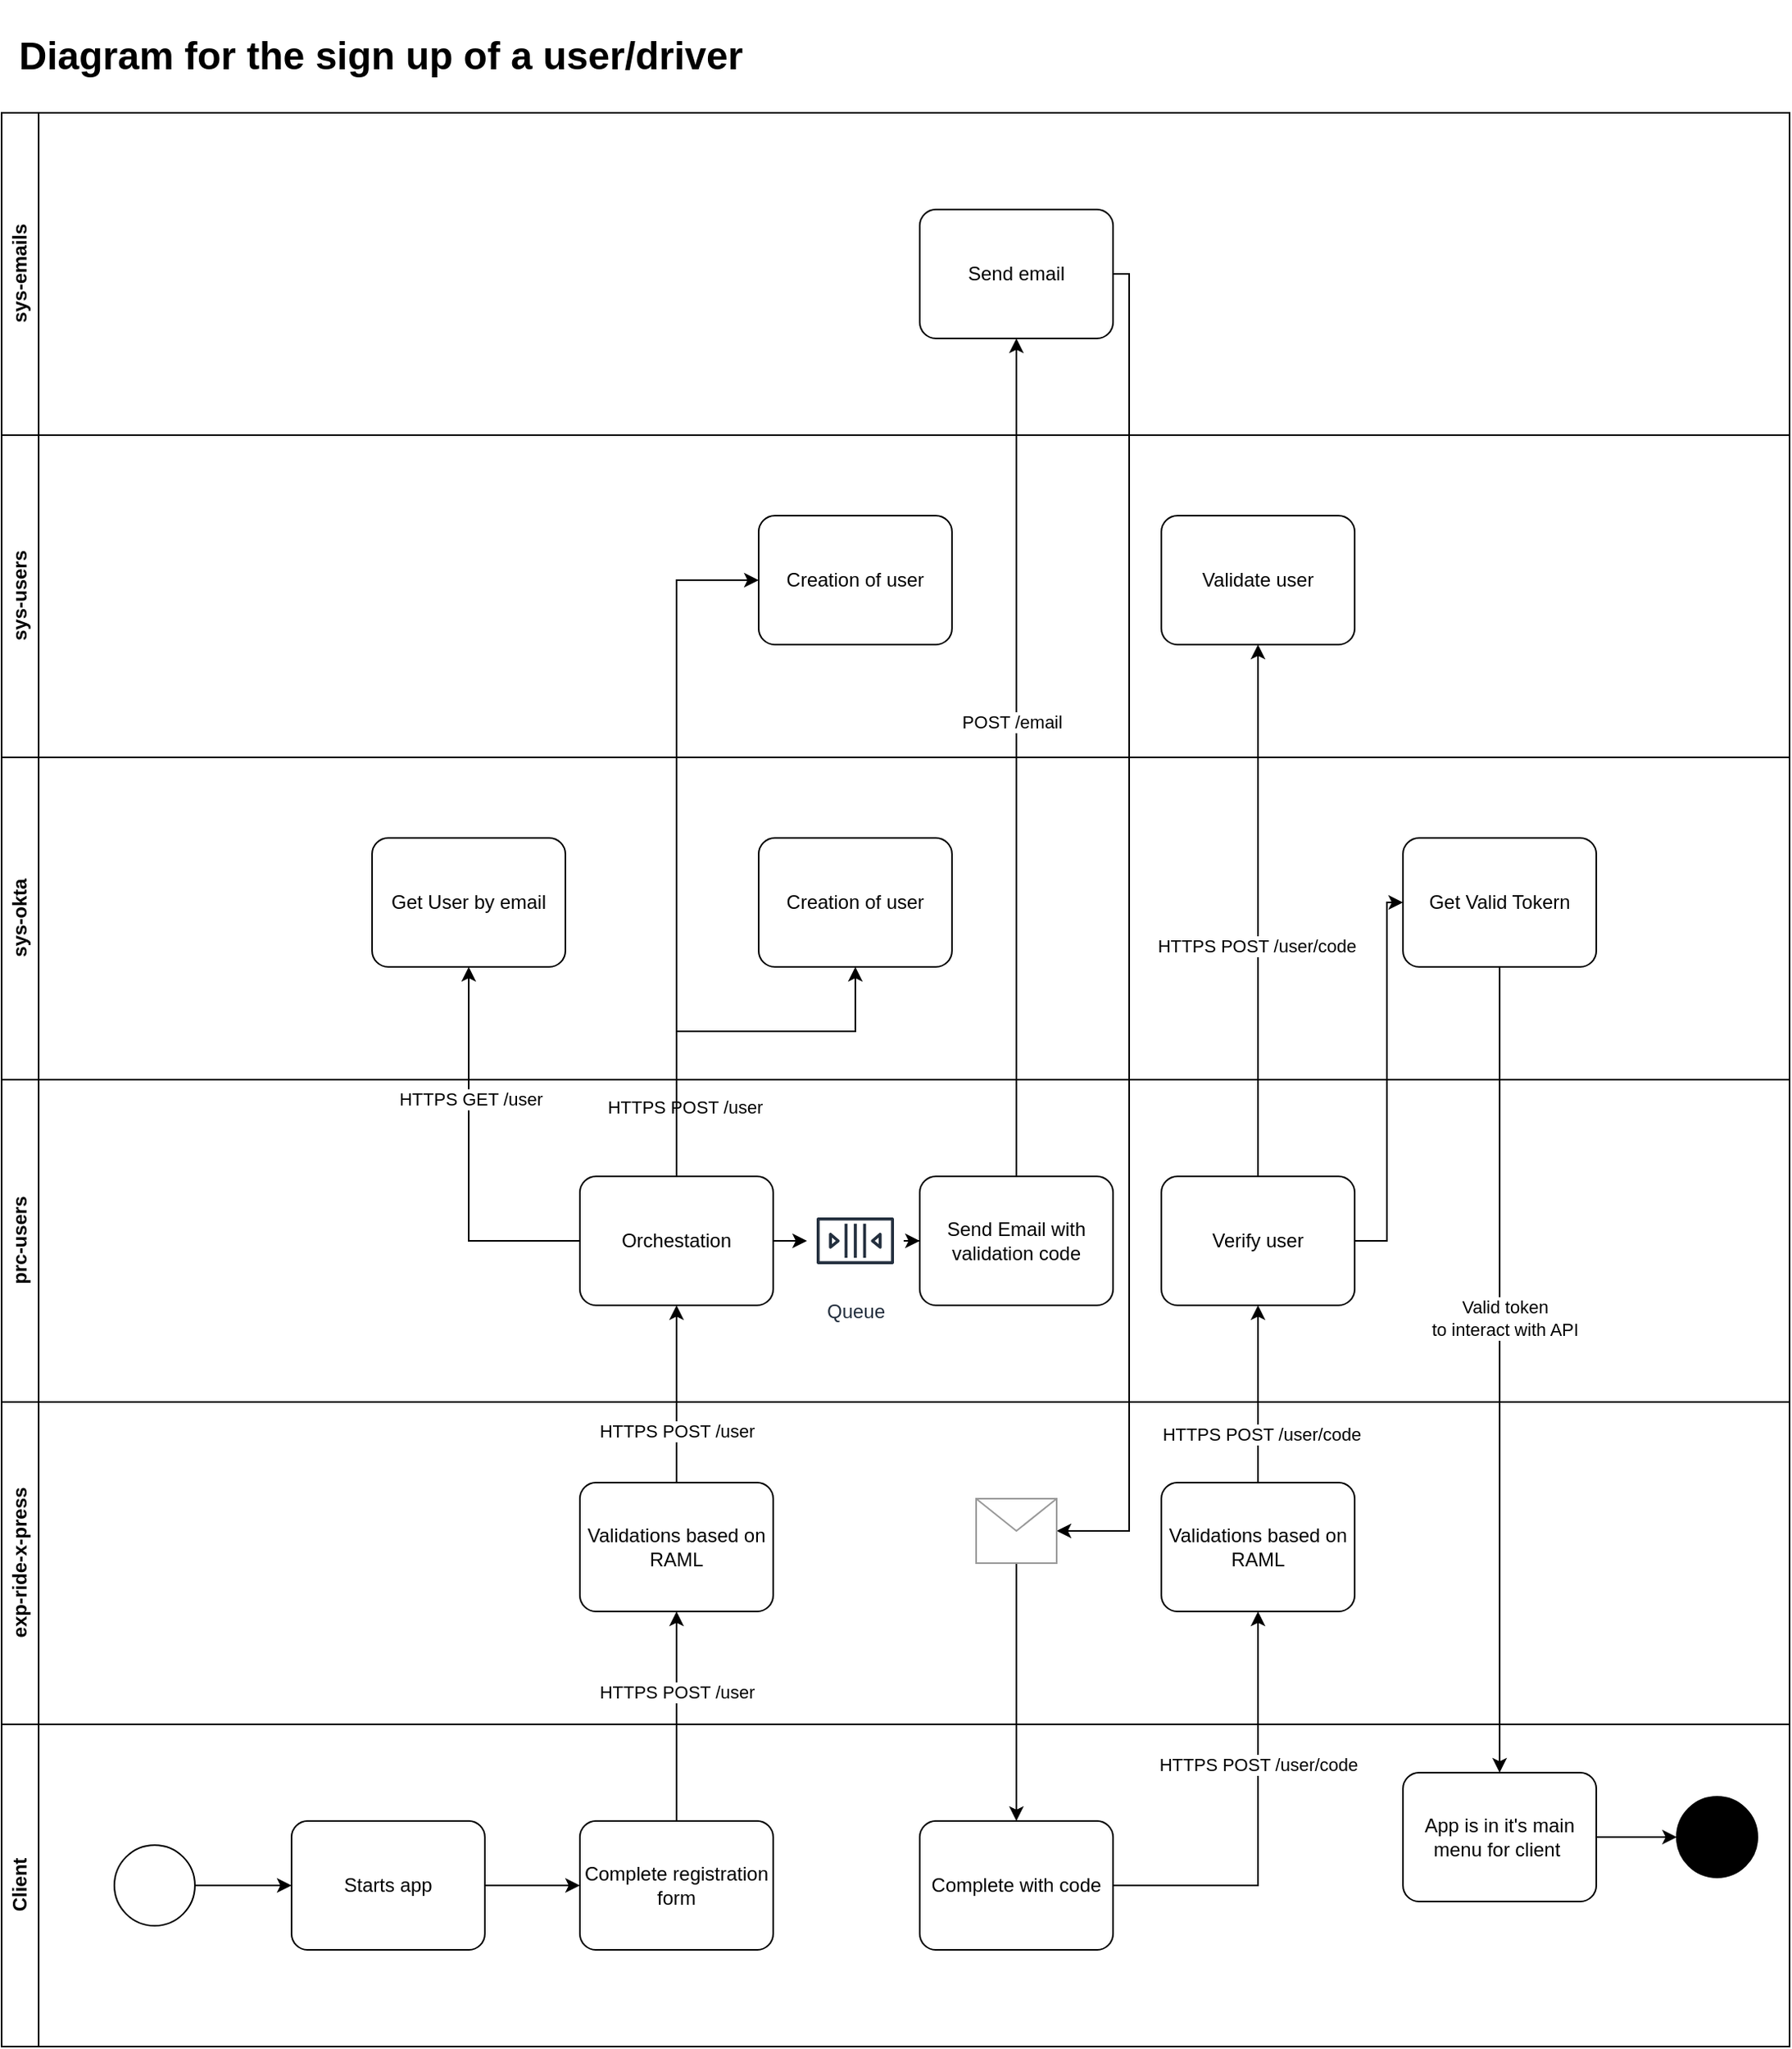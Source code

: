 <mxfile version="22.0.6" type="github" pages="8">
  <diagram name="Drill down - Client Registration flow" id="cY7f4eGkr6tP4W8T8UiW">
    <mxGraphModel dx="1715" dy="2183" grid="1" gridSize="10" guides="1" tooltips="1" connect="1" arrows="1" fold="1" page="1" pageScale="1" pageWidth="850" pageHeight="1100" math="0" shadow="0">
      <root>
        <mxCell id="Uqz3qc1_EBIvRJODGDup-0" />
        <mxCell id="Uqz3qc1_EBIvRJODGDup-1" parent="Uqz3qc1_EBIvRJODGDup-0" />
        <mxCell id="Uqz3qc1_EBIvRJODGDup-2" value="exp-ride-x-press" style="swimlane;horizontal=0;whiteSpace=wrap;html=1;" parent="Uqz3qc1_EBIvRJODGDup-1" vertex="1">
          <mxGeometry x="40" y="300" width="1110" height="200" as="geometry" />
        </mxCell>
        <mxCell id="Uqz3qc1_EBIvRJODGDup-3" value="Validations based on RAML" style="points=[[0.25,0,0],[0.5,0,0],[0.75,0,0],[1,0.25,0],[1,0.5,0],[1,0.75,0],[0.75,1,0],[0.5,1,0],[0.25,1,0],[0,0.75,0],[0,0.5,0],[0,0.25,0]];shape=mxgraph.bpmn.task;whiteSpace=wrap;rectStyle=rounded;size=10;html=1;container=1;expand=0;collapsible=0;taskMarker=abstract;" parent="Uqz3qc1_EBIvRJODGDup-2" vertex="1">
          <mxGeometry x="359" y="50" width="120" height="80" as="geometry" />
        </mxCell>
        <mxCell id="7EMz--ndRc-FFF1v50o7-20" value="Validations based on RAML" style="points=[[0.25,0,0],[0.5,0,0],[0.75,0,0],[1,0.25,0],[1,0.5,0],[1,0.75,0],[0.75,1,0],[0.5,1,0],[0.25,1,0],[0,0.75,0],[0,0.5,0],[0,0.25,0]];shape=mxgraph.bpmn.task;whiteSpace=wrap;rectStyle=rounded;size=10;html=1;container=1;expand=0;collapsible=0;taskMarker=abstract;" parent="Uqz3qc1_EBIvRJODGDup-2" vertex="1">
          <mxGeometry x="720" y="50" width="120" height="80" as="geometry" />
        </mxCell>
        <mxCell id="Uqz3qc1_EBIvRJODGDup-7" value="Client" style="swimlane;horizontal=0;whiteSpace=wrap;html=1;" parent="Uqz3qc1_EBIvRJODGDup-1" vertex="1">
          <mxGeometry x="40" y="500" width="1110" height="200" as="geometry" />
        </mxCell>
        <mxCell id="Uqz3qc1_EBIvRJODGDup-8" style="edgeStyle=orthogonalEdgeStyle;rounded=0;orthogonalLoop=1;jettySize=auto;html=1;entryX=0;entryY=0.5;entryDx=0;entryDy=0;entryPerimeter=0;" parent="Uqz3qc1_EBIvRJODGDup-7" source="Uqz3qc1_EBIvRJODGDup-9" target="Uqz3qc1_EBIvRJODGDup-10" edge="1">
          <mxGeometry relative="1" as="geometry" />
        </mxCell>
        <mxCell id="Uqz3qc1_EBIvRJODGDup-9" value="" style="points=[[0.145,0.145,0],[0.5,0,0],[0.855,0.145,0],[1,0.5,0],[0.855,0.855,0],[0.5,1,0],[0.145,0.855,0],[0,0.5,0]];shape=mxgraph.bpmn.event;html=1;verticalLabelPosition=bottom;labelBackgroundColor=#ffffff;verticalAlign=top;align=center;perimeter=ellipsePerimeter;outlineConnect=0;aspect=fixed;outline=standard;symbol=general;" parent="Uqz3qc1_EBIvRJODGDup-7" vertex="1">
          <mxGeometry x="70" y="75" width="50" height="50" as="geometry" />
        </mxCell>
        <mxCell id="Uqz3qc1_EBIvRJODGDup-10" value="Starts app" style="points=[[0.25,0,0],[0.5,0,0],[0.75,0,0],[1,0.25,0],[1,0.5,0],[1,0.75,0],[0.75,1,0],[0.5,1,0],[0.25,1,0],[0,0.75,0],[0,0.5,0],[0,0.25,0]];shape=mxgraph.bpmn.task;whiteSpace=wrap;rectStyle=rounded;size=10;html=1;container=1;expand=0;collapsible=0;taskMarker=abstract;" parent="Uqz3qc1_EBIvRJODGDup-7" vertex="1">
          <mxGeometry x="180" y="60" width="120" height="80" as="geometry" />
        </mxCell>
        <mxCell id="Uqz3qc1_EBIvRJODGDup-11" value="Complete registration form" style="points=[[0.25,0,0],[0.5,0,0],[0.75,0,0],[1,0.25,0],[1,0.5,0],[1,0.75,0],[0.75,1,0],[0.5,1,0],[0.25,1,0],[0,0.75,0],[0,0.5,0],[0,0.25,0]];shape=mxgraph.bpmn.task;whiteSpace=wrap;rectStyle=rounded;size=10;html=1;container=1;expand=0;collapsible=0;taskMarker=abstract;" parent="Uqz3qc1_EBIvRJODGDup-7" vertex="1">
          <mxGeometry x="359" y="60" width="120" height="80" as="geometry" />
        </mxCell>
        <mxCell id="Uqz3qc1_EBIvRJODGDup-12" style="edgeStyle=orthogonalEdgeStyle;rounded=0;orthogonalLoop=1;jettySize=auto;html=1;" parent="Uqz3qc1_EBIvRJODGDup-7" source="Uqz3qc1_EBIvRJODGDup-10" target="Uqz3qc1_EBIvRJODGDup-11" edge="1">
          <mxGeometry relative="1" as="geometry" />
        </mxCell>
        <mxCell id="Uqz3qc1_EBIvRJODGDup-13" value="" style="ellipse;whiteSpace=wrap;html=1;aspect=fixed;fillColor=#000000;" parent="Uqz3qc1_EBIvRJODGDup-7" vertex="1">
          <mxGeometry x="1040" y="45" width="50" height="50" as="geometry" />
        </mxCell>
        <mxCell id="Uqz3qc1_EBIvRJODGDup-14" value="App is in it&#39;s main menu for client&amp;nbsp;" style="points=[[0.25,0,0],[0.5,0,0],[0.75,0,0],[1,0.25,0],[1,0.5,0],[1,0.75,0],[0.75,1,0],[0.5,1,0],[0.25,1,0],[0,0.75,0],[0,0.5,0],[0,0.25,0]];shape=mxgraph.bpmn.task;whiteSpace=wrap;rectStyle=rounded;size=10;html=1;container=1;expand=0;collapsible=0;taskMarker=abstract;" parent="Uqz3qc1_EBIvRJODGDup-7" vertex="1">
          <mxGeometry x="870" y="30" width="120" height="80" as="geometry" />
        </mxCell>
        <mxCell id="Uqz3qc1_EBIvRJODGDup-15" value="" style="edgeStyle=orthogonalEdgeStyle;rounded=0;orthogonalLoop=1;jettySize=auto;html=1;" parent="Uqz3qc1_EBIvRJODGDup-7" source="Uqz3qc1_EBIvRJODGDup-14" target="Uqz3qc1_EBIvRJODGDup-13" edge="1">
          <mxGeometry relative="1" as="geometry" />
        </mxCell>
        <mxCell id="Uqz3qc1_EBIvRJODGDup-16" value="Complete with code" style="points=[[0.25,0,0],[0.5,0,0],[0.75,0,0],[1,0.25,0],[1,0.5,0],[1,0.75,0],[0.75,1,0],[0.5,1,0],[0.25,1,0],[0,0.75,0],[0,0.5,0],[0,0.25,0]];shape=mxgraph.bpmn.task;whiteSpace=wrap;rectStyle=rounded;size=10;html=1;container=1;expand=0;collapsible=0;taskMarker=abstract;" parent="Uqz3qc1_EBIvRJODGDup-7" vertex="1">
          <mxGeometry x="570" y="60" width="120" height="80" as="geometry" />
        </mxCell>
        <mxCell id="Uqz3qc1_EBIvRJODGDup-17" style="edgeStyle=orthogonalEdgeStyle;rounded=0;orthogonalLoop=1;jettySize=auto;html=1;" parent="Uqz3qc1_EBIvRJODGDup-1" source="Uqz3qc1_EBIvRJODGDup-11" target="Uqz3qc1_EBIvRJODGDup-3" edge="1">
          <mxGeometry relative="1" as="geometry" />
        </mxCell>
        <mxCell id="7EMz--ndRc-FFF1v50o7-10" value="HTTPS POST /user" style="edgeLabel;html=1;align=center;verticalAlign=middle;resizable=0;points=[];" parent="Uqz3qc1_EBIvRJODGDup-17" vertex="1" connectable="0">
          <mxGeometry x="0.046" y="-3" relative="1" as="geometry">
            <mxPoint x="-3" y="-12" as="offset" />
          </mxGeometry>
        </mxCell>
        <mxCell id="7EMz--ndRc-FFF1v50o7-0" value="prc-users" style="swimlane;horizontal=0;whiteSpace=wrap;html=1;" parent="Uqz3qc1_EBIvRJODGDup-1" vertex="1">
          <mxGeometry x="40" y="100" width="1110" height="200" as="geometry" />
        </mxCell>
        <mxCell id="7EMz--ndRc-FFF1v50o7-14" style="edgeStyle=orthogonalEdgeStyle;rounded=0;orthogonalLoop=1;jettySize=auto;html=1;entryX=0;entryY=0.5;entryDx=0;entryDy=0;entryPerimeter=0;" parent="7EMz--ndRc-FFF1v50o7-0" source="7EMz--ndRc-FFF1v50o7-31" target="7EMz--ndRc-FFF1v50o7-15" edge="1">
          <mxGeometry relative="1" as="geometry">
            <mxPoint x="600" y="70" as="targetPoint" />
          </mxGeometry>
        </mxCell>
        <mxCell id="7EMz--ndRc-FFF1v50o7-11" value="Orchestation" style="points=[[0.25,0,0],[0.5,0,0],[0.75,0,0],[1,0.25,0],[1,0.5,0],[1,0.75,0],[0.75,1,0],[0.5,1,0],[0.25,1,0],[0,0.75,0],[0,0.5,0],[0,0.25,0]];shape=mxgraph.bpmn.task;whiteSpace=wrap;rectStyle=rounded;size=10;html=1;container=1;expand=0;collapsible=0;taskMarker=abstract;" parent="7EMz--ndRc-FFF1v50o7-0" vertex="1">
          <mxGeometry x="359" y="60" width="120" height="80" as="geometry" />
        </mxCell>
        <mxCell id="7EMz--ndRc-FFF1v50o7-15" value="Send Email with validation code" style="points=[[0.25,0,0],[0.5,0,0],[0.75,0,0],[1,0.25,0],[1,0.5,0],[1,0.75,0],[0.75,1,0],[0.5,1,0],[0.25,1,0],[0,0.75,0],[0,0.5,0],[0,0.25,0]];shape=mxgraph.bpmn.task;whiteSpace=wrap;rectStyle=rounded;size=10;html=1;container=1;expand=0;collapsible=0;taskMarker=abstract;" parent="7EMz--ndRc-FFF1v50o7-0" vertex="1">
          <mxGeometry x="570" y="60" width="120" height="80" as="geometry" />
        </mxCell>
        <mxCell id="7EMz--ndRc-FFF1v50o7-25" value="Verify user" style="points=[[0.25,0,0],[0.5,0,0],[0.75,0,0],[1,0.25,0],[1,0.5,0],[1,0.75,0],[0.75,1,0],[0.5,1,0],[0.25,1,0],[0,0.75,0],[0,0.5,0],[0,0.25,0]];shape=mxgraph.bpmn.task;whiteSpace=wrap;rectStyle=rounded;size=10;html=1;container=1;expand=0;collapsible=0;taskMarker=abstract;" parent="7EMz--ndRc-FFF1v50o7-0" vertex="1">
          <mxGeometry x="720" y="60" width="120" height="80" as="geometry" />
        </mxCell>
        <mxCell id="7EMz--ndRc-FFF1v50o7-32" value="" style="edgeStyle=orthogonalEdgeStyle;rounded=0;orthogonalLoop=1;jettySize=auto;html=1;entryX=0;entryY=0.5;entryDx=0;entryDy=0;entryPerimeter=0;" parent="7EMz--ndRc-FFF1v50o7-0" source="7EMz--ndRc-FFF1v50o7-11" target="7EMz--ndRc-FFF1v50o7-31" edge="1">
          <mxGeometry relative="1" as="geometry">
            <mxPoint x="610" y="200" as="targetPoint" />
            <mxPoint x="530" y="200" as="sourcePoint" />
          </mxGeometry>
        </mxCell>
        <mxCell id="7EMz--ndRc-FFF1v50o7-31" value="Queue" style="sketch=0;outlineConnect=0;fontColor=#232F3E;gradientColor=none;strokeColor=#232F3E;fillColor=#ffffff;dashed=0;verticalLabelPosition=bottom;verticalAlign=top;align=center;html=1;fontSize=12;fontStyle=0;aspect=fixed;shape=mxgraph.aws4.resourceIcon;resIcon=mxgraph.aws4.queue;" parent="7EMz--ndRc-FFF1v50o7-0" vertex="1">
          <mxGeometry x="500" y="70" width="60" height="60" as="geometry" />
        </mxCell>
        <mxCell id="7EMz--ndRc-FFF1v50o7-28" style="edgeStyle=orthogonalEdgeStyle;rounded=0;orthogonalLoop=1;jettySize=auto;html=1;entryX=0.5;entryY=0;entryDx=0;entryDy=0;entryPerimeter=0;exitX=0.5;exitY=1;exitDx=0;exitDy=0;exitPerimeter=0;" parent="7EMz--ndRc-FFF1v50o7-0" source="rzqz2QtsTdcf7gHzFdcu-0" target="Uqz3qc1_EBIvRJODGDup-14" edge="1">
          <mxGeometry relative="1" as="geometry">
            <mxPoint x="910" y="430" as="targetPoint" />
            <Array as="points">
              <mxPoint x="930" y="20" />
              <mxPoint x="930" y="20" />
            </Array>
          </mxGeometry>
        </mxCell>
        <mxCell id="rzqz2QtsTdcf7gHzFdcu-2" value="Valid token&lt;br style=&quot;border-color: var(--border-color);&quot;&gt;to interact with API" style="edgeLabel;html=1;align=center;verticalAlign=middle;resizable=0;points=[];" parent="7EMz--ndRc-FFF1v50o7-28" vertex="1" connectable="0">
          <mxGeometry x="-0.128" y="3" relative="1" as="geometry">
            <mxPoint as="offset" />
          </mxGeometry>
        </mxCell>
        <mxCell id="7EMz--ndRc-FFF1v50o7-5" value="sys-okta" style="swimlane;horizontal=0;whiteSpace=wrap;html=1;" parent="Uqz3qc1_EBIvRJODGDup-1" vertex="1">
          <mxGeometry x="40" y="-100" width="1110" height="200" as="geometry" />
        </mxCell>
        <mxCell id="7EMz--ndRc-FFF1v50o7-16" value="Creation of user" style="points=[[0.25,0,0],[0.5,0,0],[0.75,0,0],[1,0.25,0],[1,0.5,0],[1,0.75,0],[0.75,1,0],[0.5,1,0],[0.25,1,0],[0,0.75,0],[0,0.5,0],[0,0.25,0]];shape=mxgraph.bpmn.task;whiteSpace=wrap;rectStyle=rounded;size=10;html=1;container=1;expand=0;collapsible=0;taskMarker=abstract;" parent="7EMz--ndRc-FFF1v50o7-5" vertex="1">
          <mxGeometry x="470" y="50" width="120" height="80" as="geometry" />
        </mxCell>
        <mxCell id="7EMz--ndRc-FFF1v50o7-33" value="Get User by email" style="points=[[0.25,0,0],[0.5,0,0],[0.75,0,0],[1,0.25,0],[1,0.5,0],[1,0.75,0],[0.75,1,0],[0.5,1,0],[0.25,1,0],[0,0.75,0],[0,0.5,0],[0,0.25,0]];shape=mxgraph.bpmn.task;whiteSpace=wrap;rectStyle=rounded;size=10;html=1;container=1;expand=0;collapsible=0;taskMarker=abstract;" parent="7EMz--ndRc-FFF1v50o7-5" vertex="1">
          <mxGeometry x="230" y="50" width="120" height="80" as="geometry" />
        </mxCell>
        <mxCell id="rzqz2QtsTdcf7gHzFdcu-0" value="Get Valid Tokern" style="points=[[0.25,0,0],[0.5,0,0],[0.75,0,0],[1,0.25,0],[1,0.5,0],[1,0.75,0],[0.75,1,0],[0.5,1,0],[0.25,1,0],[0,0.75,0],[0,0.5,0],[0,0.25,0]];shape=mxgraph.bpmn.task;whiteSpace=wrap;rectStyle=rounded;size=10;html=1;container=1;expand=0;collapsible=0;taskMarker=abstract;" parent="7EMz--ndRc-FFF1v50o7-5" vertex="1">
          <mxGeometry x="870" y="50" width="120" height="80" as="geometry" />
        </mxCell>
        <mxCell id="7EMz--ndRc-FFF1v50o7-12" style="edgeStyle=orthogonalEdgeStyle;rounded=0;orthogonalLoop=1;jettySize=auto;html=1;" parent="Uqz3qc1_EBIvRJODGDup-1" source="Uqz3qc1_EBIvRJODGDup-3" target="7EMz--ndRc-FFF1v50o7-11" edge="1">
          <mxGeometry relative="1" as="geometry" />
        </mxCell>
        <mxCell id="7EMz--ndRc-FFF1v50o7-13" value="HTTPS POST /user" style="edgeLabel;html=1;align=center;verticalAlign=middle;resizable=0;points=[];" parent="7EMz--ndRc-FFF1v50o7-12" vertex="1" connectable="0">
          <mxGeometry x="-0.418" y="-3" relative="1" as="geometry">
            <mxPoint x="-3" as="offset" />
          </mxGeometry>
        </mxCell>
        <mxCell id="7EMz--ndRc-FFF1v50o7-17" style="edgeStyle=orthogonalEdgeStyle;rounded=0;orthogonalLoop=1;jettySize=auto;html=1;" parent="Uqz3qc1_EBIvRJODGDup-1" source="7EMz--ndRc-FFF1v50o7-30" target="Uqz3qc1_EBIvRJODGDup-16" edge="1">
          <mxGeometry relative="1" as="geometry" />
        </mxCell>
        <mxCell id="7EMz--ndRc-FFF1v50o7-18" style="edgeStyle=orthogonalEdgeStyle;rounded=0;orthogonalLoop=1;jettySize=auto;html=1;entryX=0.5;entryY=1;entryDx=0;entryDy=0;entryPerimeter=0;" parent="Uqz3qc1_EBIvRJODGDup-1" source="7EMz--ndRc-FFF1v50o7-11" target="7EMz--ndRc-FFF1v50o7-16" edge="1">
          <mxGeometry relative="1" as="geometry">
            <Array as="points">
              <mxPoint x="459" y="70" />
              <mxPoint x="570" y="70" />
            </Array>
          </mxGeometry>
        </mxCell>
        <mxCell id="7EMz--ndRc-FFF1v50o7-19" value="HTTPS POST /user" style="edgeLabel;html=1;align=center;verticalAlign=middle;resizable=0;points=[];" parent="7EMz--ndRc-FFF1v50o7-18" vertex="1" connectable="0">
          <mxGeometry x="-0.339" y="1" relative="1" as="geometry">
            <mxPoint x="6" y="36" as="offset" />
          </mxGeometry>
        </mxCell>
        <mxCell id="7EMz--ndRc-FFF1v50o7-21" style="edgeStyle=orthogonalEdgeStyle;rounded=0;orthogonalLoop=1;jettySize=auto;html=1;entryX=0.5;entryY=1;entryDx=0;entryDy=0;entryPerimeter=0;" parent="Uqz3qc1_EBIvRJODGDup-1" source="Uqz3qc1_EBIvRJODGDup-16" target="7EMz--ndRc-FFF1v50o7-20" edge="1">
          <mxGeometry relative="1" as="geometry" />
        </mxCell>
        <mxCell id="7EMz--ndRc-FFF1v50o7-22" value="HTTPS POST /user/code" style="edgeLabel;html=1;align=center;verticalAlign=middle;resizable=0;points=[];" parent="7EMz--ndRc-FFF1v50o7-21" vertex="1" connectable="0">
          <mxGeometry x="0.269" relative="1" as="geometry">
            <mxPoint as="offset" />
          </mxGeometry>
        </mxCell>
        <mxCell id="7EMz--ndRc-FFF1v50o7-26" style="edgeStyle=orthogonalEdgeStyle;rounded=0;orthogonalLoop=1;jettySize=auto;html=1;" parent="Uqz3qc1_EBIvRJODGDup-1" source="7EMz--ndRc-FFF1v50o7-20" target="7EMz--ndRc-FFF1v50o7-25" edge="1">
          <mxGeometry relative="1" as="geometry" />
        </mxCell>
        <mxCell id="7EMz--ndRc-FFF1v50o7-27" value="HTTPS POST /user/code" style="edgeLabel;html=1;align=center;verticalAlign=middle;resizable=0;points=[];" parent="7EMz--ndRc-FFF1v50o7-26" vertex="1" connectable="0">
          <mxGeometry x="-0.455" y="-2" relative="1" as="geometry">
            <mxPoint as="offset" />
          </mxGeometry>
        </mxCell>
        <mxCell id="7EMz--ndRc-FFF1v50o7-29" value="" style="edgeStyle=orthogonalEdgeStyle;rounded=0;orthogonalLoop=1;jettySize=auto;html=1;exitX=1;exitY=0.5;exitDx=0;exitDy=0;exitPerimeter=0;" parent="Uqz3qc1_EBIvRJODGDup-1" source="7EMz--ndRc-FFF1v50o7-46" target="7EMz--ndRc-FFF1v50o7-30" edge="1">
          <mxGeometry relative="1" as="geometry">
            <mxPoint x="670" y="240" as="sourcePoint" />
            <mxPoint x="670" y="560" as="targetPoint" />
            <Array as="points">
              <mxPoint x="740" y="-400" />
              <mxPoint x="740" y="380" />
            </Array>
          </mxGeometry>
        </mxCell>
        <mxCell id="7EMz--ndRc-FFF1v50o7-30" value="" style="verticalLabelPosition=bottom;shadow=0;dashed=0;align=center;html=1;verticalAlign=top;strokeWidth=1;shape=mxgraph.mockup.misc.mail2;strokeColor=#999999;" parent="Uqz3qc1_EBIvRJODGDup-1" vertex="1">
          <mxGeometry x="645" y="360" width="50" height="40" as="geometry" />
        </mxCell>
        <mxCell id="7EMz--ndRc-FFF1v50o7-34" value="" style="edgeStyle=orthogonalEdgeStyle;rounded=0;orthogonalLoop=1;jettySize=auto;html=1;" parent="Uqz3qc1_EBIvRJODGDup-1" source="7EMz--ndRc-FFF1v50o7-11" target="7EMz--ndRc-FFF1v50o7-33" edge="1">
          <mxGeometry relative="1" as="geometry" />
        </mxCell>
        <mxCell id="7EMz--ndRc-FFF1v50o7-35" value="HTTPS GET /user" style="edgeLabel;html=1;align=center;verticalAlign=middle;resizable=0;points=[];" parent="7EMz--ndRc-FFF1v50o7-34" vertex="1" connectable="0">
          <mxGeometry x="0.315" y="-1" relative="1" as="geometry">
            <mxPoint as="offset" />
          </mxGeometry>
        </mxCell>
        <mxCell id="7EMz--ndRc-FFF1v50o7-37" value="" style="edgeStyle=orthogonalEdgeStyle;rounded=0;orthogonalLoop=1;jettySize=auto;html=1;" parent="Uqz3qc1_EBIvRJODGDup-1" source="7EMz--ndRc-FFF1v50o7-25" target="7EMz--ndRc-FFF1v50o7-41" edge="1">
          <mxGeometry relative="1" as="geometry">
            <mxPoint x="820" y="30" as="targetPoint" />
          </mxGeometry>
        </mxCell>
        <mxCell id="7EMz--ndRc-FFF1v50o7-43" value="HTTPS POST /user/code" style="edgeLabel;html=1;align=center;verticalAlign=middle;resizable=0;points=[];" parent="7EMz--ndRc-FFF1v50o7-37" vertex="1" connectable="0">
          <mxGeometry x="-0.133" y="1" relative="1" as="geometry">
            <mxPoint as="offset" />
          </mxGeometry>
        </mxCell>
        <mxCell id="7EMz--ndRc-FFF1v50o7-38" value="sys-users" style="swimlane;horizontal=0;whiteSpace=wrap;html=1;" parent="Uqz3qc1_EBIvRJODGDup-1" vertex="1">
          <mxGeometry x="40" y="-300" width="1110" height="200" as="geometry" />
        </mxCell>
        <mxCell id="7EMz--ndRc-FFF1v50o7-39" value="Creation of user" style="points=[[0.25,0,0],[0.5,0,0],[0.75,0,0],[1,0.25,0],[1,0.5,0],[1,0.75,0],[0.75,1,0],[0.5,1,0],[0.25,1,0],[0,0.75,0],[0,0.5,0],[0,0.25,0]];shape=mxgraph.bpmn.task;whiteSpace=wrap;rectStyle=rounded;size=10;html=1;container=1;expand=0;collapsible=0;taskMarker=abstract;" parent="7EMz--ndRc-FFF1v50o7-38" vertex="1">
          <mxGeometry x="470" y="50" width="120" height="80" as="geometry" />
        </mxCell>
        <mxCell id="7EMz--ndRc-FFF1v50o7-41" value="Validate user" style="points=[[0.25,0,0],[0.5,0,0],[0.75,0,0],[1,0.25,0],[1,0.5,0],[1,0.75,0],[0.75,1,0],[0.5,1,0],[0.25,1,0],[0,0.75,0],[0,0.5,0],[0,0.25,0]];shape=mxgraph.bpmn.task;whiteSpace=wrap;rectStyle=rounded;size=10;html=1;container=1;expand=0;collapsible=0;taskMarker=abstract;" parent="7EMz--ndRc-FFF1v50o7-38" vertex="1">
          <mxGeometry x="720" y="50" width="120" height="80" as="geometry" />
        </mxCell>
        <mxCell id="7EMz--ndRc-FFF1v50o7-42" style="edgeStyle=orthogonalEdgeStyle;rounded=0;orthogonalLoop=1;jettySize=auto;html=1;entryX=0;entryY=0.5;entryDx=0;entryDy=0;entryPerimeter=0;" parent="Uqz3qc1_EBIvRJODGDup-1" source="7EMz--ndRc-FFF1v50o7-11" target="7EMz--ndRc-FFF1v50o7-39" edge="1">
          <mxGeometry relative="1" as="geometry" />
        </mxCell>
        <mxCell id="7EMz--ndRc-FFF1v50o7-45" value="sys-emails" style="swimlane;horizontal=0;whiteSpace=wrap;html=1;" parent="Uqz3qc1_EBIvRJODGDup-1" vertex="1">
          <mxGeometry x="40" y="-500" width="1110" height="200" as="geometry" />
        </mxCell>
        <mxCell id="7EMz--ndRc-FFF1v50o7-46" value="Send email" style="points=[[0.25,0,0],[0.5,0,0],[0.75,0,0],[1,0.25,0],[1,0.5,0],[1,0.75,0],[0.75,1,0],[0.5,1,0],[0.25,1,0],[0,0.75,0],[0,0.5,0],[0,0.25,0]];shape=mxgraph.bpmn.task;whiteSpace=wrap;rectStyle=rounded;size=10;html=1;container=1;expand=0;collapsible=0;taskMarker=abstract;" parent="7EMz--ndRc-FFF1v50o7-45" vertex="1">
          <mxGeometry x="570" y="60" width="120" height="80" as="geometry" />
        </mxCell>
        <mxCell id="7EMz--ndRc-FFF1v50o7-48" style="edgeStyle=orthogonalEdgeStyle;rounded=0;orthogonalLoop=1;jettySize=auto;html=1;" parent="Uqz3qc1_EBIvRJODGDup-1" source="7EMz--ndRc-FFF1v50o7-15" target="7EMz--ndRc-FFF1v50o7-46" edge="1">
          <mxGeometry relative="1" as="geometry" />
        </mxCell>
        <mxCell id="7EMz--ndRc-FFF1v50o7-49" value="POST /email" style="edgeLabel;html=1;align=center;verticalAlign=middle;resizable=0;points=[];" parent="7EMz--ndRc-FFF1v50o7-48" vertex="1" connectable="0">
          <mxGeometry x="0.085" y="3" relative="1" as="geometry">
            <mxPoint as="offset" />
          </mxGeometry>
        </mxCell>
        <mxCell id="rzqz2QtsTdcf7gHzFdcu-1" style="edgeStyle=orthogonalEdgeStyle;rounded=0;orthogonalLoop=1;jettySize=auto;html=1;entryX=0;entryY=0.5;entryDx=0;entryDy=0;entryPerimeter=0;" parent="Uqz3qc1_EBIvRJODGDup-1" source="7EMz--ndRc-FFF1v50o7-25" target="rzqz2QtsTdcf7gHzFdcu-0" edge="1">
          <mxGeometry relative="1" as="geometry">
            <Array as="points">
              <mxPoint x="900" y="200" />
              <mxPoint x="900" y="-10" />
            </Array>
          </mxGeometry>
        </mxCell>
        <mxCell id="SpWeVstdPMxvP2cv8jyx-0" value="&lt;h1&gt;Diagram for the sign up of a user/driver&lt;br&gt;&lt;/h1&gt;" style="text;html=1;align=center;verticalAlign=middle;resizable=0;points=[];autosize=1;strokeColor=none;fillColor=none;" vertex="1" parent="Uqz3qc1_EBIvRJODGDup-1">
          <mxGeometry x="40" y="-570" width="470" height="70" as="geometry" />
        </mxCell>
      </root>
    </mxGraphModel>
  </diagram>
  <diagram name="Drill down creation of Drive by Client" id="9YAQOSyTMkeQ9x9ABCWg">
    <mxGraphModel dx="1715" dy="1933" grid="1" gridSize="10" guides="1" tooltips="1" connect="1" arrows="1" fold="1" page="1" pageScale="1" pageWidth="1100" pageHeight="850" math="0" shadow="0">
      <root>
        <mxCell id="Aa5zBOkpth9xLfSPm0mI-0" />
        <mxCell id="Aa5zBOkpth9xLfSPm0mI-1" parent="Aa5zBOkpth9xLfSPm0mI-0" />
        <mxCell id="Aa5zBOkpth9xLfSPm0mI-2" value="exp-ride-x-press" style="swimlane;horizontal=0;whiteSpace=wrap;html=1;" vertex="1" parent="Aa5zBOkpth9xLfSPm0mI-1">
          <mxGeometry x="40" y="300" width="2530" height="200" as="geometry" />
        </mxCell>
        <mxCell id="Aa5zBOkpth9xLfSPm0mI-4" value="Get Target Geo location" style="points=[[0.25,0,0],[0.5,0,0],[0.75,0,0],[1,0.25,0],[1,0.5,0],[1,0.75,0],[0.75,1,0],[0.5,1,0],[0.25,1,0],[0,0.75,0],[0,0.5,0],[0,0.25,0]];shape=mxgraph.bpmn.task;whiteSpace=wrap;rectStyle=rounded;size=10;html=1;container=1;expand=0;collapsible=0;taskMarker=abstract;" vertex="1" parent="Aa5zBOkpth9xLfSPm0mI-2">
          <mxGeometry x="690" y="60" width="120" height="80" as="geometry" />
        </mxCell>
        <mxCell id="UceIsVDDBgMtnl9OKH8S-25" value="Create ride" style="points=[[0.25,0,0],[0.5,0,0],[0.75,0,0],[1,0.25,0],[1,0.5,0],[1,0.75,0],[0.75,1,0],[0.5,1,0],[0.25,1,0],[0,0.75,0],[0,0.5,0],[0,0.25,0]];shape=mxgraph.bpmn.task;whiteSpace=wrap;rectStyle=rounded;size=10;html=1;container=1;expand=0;collapsible=0;taskMarker=abstract;" vertex="1" parent="Aa5zBOkpth9xLfSPm0mI-2">
          <mxGeometry x="890" y="60" width="120" height="80" as="geometry" />
        </mxCell>
        <mxCell id="Aa5zBOkpth9xLfSPm0mI-14" value="Client - Mobile App" style="swimlane;horizontal=0;whiteSpace=wrap;html=1;" vertex="1" parent="Aa5zBOkpth9xLfSPm0mI-1">
          <mxGeometry x="40" y="500" width="2530" height="200" as="geometry" />
        </mxCell>
        <mxCell id="Aa5zBOkpth9xLfSPm0mI-15" style="edgeStyle=orthogonalEdgeStyle;rounded=0;orthogonalLoop=1;jettySize=auto;html=1;entryX=0;entryY=0.5;entryDx=0;entryDy=0;entryPerimeter=0;" edge="1" parent="Aa5zBOkpth9xLfSPm0mI-14" source="Aa5zBOkpth9xLfSPm0mI-16" target="Aa5zBOkpth9xLfSPm0mI-17">
          <mxGeometry relative="1" as="geometry">
            <mxPoint x="140" y="100" as="targetPoint" />
          </mxGeometry>
        </mxCell>
        <mxCell id="Aa5zBOkpth9xLfSPm0mI-16" value="" style="points=[[0.145,0.145,0],[0.5,0,0],[0.855,0.145,0],[1,0.5,0],[0.855,0.855,0],[0.5,1,0],[0.145,0.855,0],[0,0.5,0]];shape=mxgraph.bpmn.event;html=1;verticalLabelPosition=bottom;labelBackgroundColor=#ffffff;verticalAlign=top;align=center;perimeter=ellipsePerimeter;outlineConnect=0;aspect=fixed;outline=standard;symbol=general;" vertex="1" parent="Aa5zBOkpth9xLfSPm0mI-14">
          <mxGeometry x="50" y="75" width="50" height="50" as="geometry" />
        </mxCell>
        <mxCell id="Aa5zBOkpth9xLfSPm0mI-17" value="Select Starts Trip" style="points=[[0.25,0,0],[0.5,0,0],[0.75,0,0],[1,0.25,0],[1,0.5,0],[1,0.75,0],[0.75,1,0],[0.5,1,0],[0.25,1,0],[0,0.75,0],[0,0.5,0],[0,0.25,0]];shape=mxgraph.bpmn.task;whiteSpace=wrap;rectStyle=rounded;size=10;html=1;container=1;expand=0;collapsible=0;taskMarker=abstract;" vertex="1" parent="Aa5zBOkpth9xLfSPm0mI-14">
          <mxGeometry x="310" y="60" width="120" height="80" as="geometry" />
        </mxCell>
        <mxCell id="Aa5zBOkpth9xLfSPm0mI-20" value="Select target destination" style="points=[[0.25,0,0],[0.5,0,0],[0.75,0,0],[1,0.25,0],[1,0.5,0],[1,0.75,0],[0.75,1,0],[0.5,1,0],[0.25,1,0],[0,0.75,0],[0,0.5,0],[0,0.25,0]];shape=mxgraph.bpmn.task;whiteSpace=wrap;rectStyle=rounded;size=10;html=1;container=1;expand=0;collapsible=0;taskMarker=abstract;" vertex="1" parent="Aa5zBOkpth9xLfSPm0mI-14">
          <mxGeometry x="690" y="60" width="120" height="80" as="geometry" />
        </mxCell>
        <mxCell id="Aa5zBOkpth9xLfSPm0mI-21" value="Confirm initial location and destination" style="points=[[0.25,0,0],[0.5,0,0],[0.75,0,0],[1,0.25,0],[1,0.5,0],[1,0.75,0],[0.75,1,0],[0.5,1,0],[0.25,1,0],[0,0.75,0],[0,0.5,0],[0,0.25,0]];shape=mxgraph.bpmn.task;whiteSpace=wrap;rectStyle=rounded;size=10;html=1;container=1;expand=0;collapsible=0;taskMarker=abstract;" vertex="1" parent="Aa5zBOkpth9xLfSPm0mI-14">
          <mxGeometry x="890" y="60" width="120" height="80" as="geometry" />
        </mxCell>
        <mxCell id="Aa5zBOkpth9xLfSPm0mI-3" value="Get Client Geo location" style="points=[[0.25,0,0],[0.5,0,0],[0.75,0,0],[1,0.25,0],[1,0.5,0],[1,0.75,0],[0.75,1,0],[0.5,1,0],[0.25,1,0],[0,0.75,0],[0,0.5,0],[0,0.25,0]];shape=mxgraph.bpmn.task;whiteSpace=wrap;rectStyle=rounded;size=10;html=1;container=1;expand=0;collapsible=0;taskMarker=abstract;" vertex="1" parent="Aa5zBOkpth9xLfSPm0mI-14">
          <mxGeometry x="490" y="60" width="120" height="80" as="geometry" />
        </mxCell>
        <mxCell id="UceIsVDDBgMtnl9OKH8S-13" style="edgeStyle=orthogonalEdgeStyle;rounded=0;orthogonalLoop=1;jettySize=auto;html=1;entryX=0;entryY=0.5;entryDx=0;entryDy=0;entryPerimeter=0;" edge="1" parent="Aa5zBOkpth9xLfSPm0mI-14" source="Aa5zBOkpth9xLfSPm0mI-17" target="Aa5zBOkpth9xLfSPm0mI-3">
          <mxGeometry relative="1" as="geometry" />
        </mxCell>
        <mxCell id="UceIsVDDBgMtnl9OKH8S-17" style="edgeStyle=orthogonalEdgeStyle;rounded=0;orthogonalLoop=1;jettySize=auto;html=1;entryX=0;entryY=0.5;entryDx=0;entryDy=0;entryPerimeter=0;" edge="1" parent="Aa5zBOkpth9xLfSPm0mI-14" source="Aa5zBOkpth9xLfSPm0mI-3" target="Aa5zBOkpth9xLfSPm0mI-20">
          <mxGeometry relative="1" as="geometry" />
        </mxCell>
        <mxCell id="UceIsVDDBgMtnl9OKH8S-24" style="edgeStyle=orthogonalEdgeStyle;rounded=0;orthogonalLoop=1;jettySize=auto;html=1;entryX=0;entryY=0.5;entryDx=0;entryDy=0;entryPerimeter=0;" edge="1" parent="Aa5zBOkpth9xLfSPm0mI-14" source="Aa5zBOkpth9xLfSPm0mI-20" target="Aa5zBOkpth9xLfSPm0mI-21">
          <mxGeometry relative="1" as="geometry" />
        </mxCell>
        <mxCell id="Aa5zBOkpth9xLfSPm0mI-40" value="" style="edgeStyle=orthogonalEdgeStyle;rounded=0;orthogonalLoop=1;jettySize=auto;html=1;" edge="1" parent="Aa5zBOkpth9xLfSPm0mI-1" source="Aa5zBOkpth9xLfSPm0mI-20" target="Aa5zBOkpth9xLfSPm0mI-4">
          <mxGeometry relative="1" as="geometry">
            <Array as="points">
              <mxPoint x="790" y="500" />
              <mxPoint x="790" y="500" />
            </Array>
          </mxGeometry>
        </mxCell>
        <mxCell id="UceIsVDDBgMtnl9OKH8S-19" value="POST /geolocation" style="edgeLabel;html=1;align=center;verticalAlign=middle;resizable=0;points=[];" vertex="1" connectable="0" parent="Aa5zBOkpth9xLfSPm0mI-40">
          <mxGeometry x="-0.333" y="-2" relative="1" as="geometry">
            <mxPoint as="offset" />
          </mxGeometry>
        </mxCell>
        <mxCell id="UceIsVDDBgMtnl9OKH8S-18" value="sys-geolocalization" style="swimlane;horizontal=0;whiteSpace=wrap;html=1;" vertex="1" parent="Aa5zBOkpth9xLfSPm0mI-1">
          <mxGeometry x="40" y="100" width="2530" height="200" as="geometry" />
        </mxCell>
        <mxCell id="UceIsVDDBgMtnl9OKH8S-20" value="Get Target from Google Maps" style="points=[[0.25,0,0],[0.5,0,0],[0.75,0,0],[1,0.25,0],[1,0.5,0],[1,0.75,0],[0.75,1,0],[0.5,1,0],[0.25,1,0],[0,0.75,0],[0,0.5,0],[0,0.25,0]];shape=mxgraph.bpmn.task;whiteSpace=wrap;rectStyle=rounded;size=10;html=1;container=1;expand=0;collapsible=0;taskMarker=abstract;" vertex="1" parent="UceIsVDDBgMtnl9OKH8S-18">
          <mxGeometry x="690" y="60" width="120" height="80" as="geometry" />
        </mxCell>
        <mxCell id="UceIsVDDBgMtnl9OKH8S-21" value="" style="edgeStyle=orthogonalEdgeStyle;rounded=0;orthogonalLoop=1;jettySize=auto;html=1;" edge="1" parent="Aa5zBOkpth9xLfSPm0mI-1" source="Aa5zBOkpth9xLfSPm0mI-4" target="UceIsVDDBgMtnl9OKH8S-20">
          <mxGeometry relative="1" as="geometry" />
        </mxCell>
        <mxCell id="UceIsVDDBgMtnl9OKH8S-22" value="POST /geolocation" style="edgeLabel;html=1;align=center;verticalAlign=middle;resizable=0;points=[];" vertex="1" connectable="0" parent="UceIsVDDBgMtnl9OKH8S-21">
          <mxGeometry x="-0.233" y="-1" relative="1" as="geometry">
            <mxPoint as="offset" />
          </mxGeometry>
        </mxCell>
        <mxCell id="UceIsVDDBgMtnl9OKH8S-23" style="edgeStyle=orthogonalEdgeStyle;rounded=0;orthogonalLoop=1;jettySize=auto;html=1;" edge="1" parent="Aa5zBOkpth9xLfSPm0mI-1" source="UceIsVDDBgMtnl9OKH8S-20">
          <mxGeometry relative="1" as="geometry">
            <mxPoint x="850" y="580" as="targetPoint" />
            <Array as="points">
              <mxPoint x="870" y="200" />
              <mxPoint x="870" y="580" />
              <mxPoint x="850" y="580" />
            </Array>
          </mxGeometry>
        </mxCell>
        <mxCell id="UceIsVDDBgMtnl9OKH8S-26" value="" style="edgeStyle=orthogonalEdgeStyle;rounded=0;orthogonalLoop=1;jettySize=auto;html=1;" edge="1" parent="Aa5zBOkpth9xLfSPm0mI-1" source="Aa5zBOkpth9xLfSPm0mI-21" target="UceIsVDDBgMtnl9OKH8S-25">
          <mxGeometry relative="1" as="geometry" />
        </mxCell>
        <mxCell id="UceIsVDDBgMtnl9OKH8S-27" value="POST /ride" style="edgeLabel;html=1;align=center;verticalAlign=middle;resizable=0;points=[];" vertex="1" connectable="0" parent="UceIsVDDBgMtnl9OKH8S-26">
          <mxGeometry x="-0.317" y="4" relative="1" as="geometry">
            <mxPoint as="offset" />
          </mxGeometry>
        </mxCell>
        <mxCell id="UceIsVDDBgMtnl9OKH8S-28" value="prc-ride" style="swimlane;horizontal=0;whiteSpace=wrap;html=1;" vertex="1" parent="Aa5zBOkpth9xLfSPm0mI-1">
          <mxGeometry x="40" y="-100" width="2530" height="200" as="geometry" />
        </mxCell>
        <mxCell id="UceIsVDDBgMtnl9OKH8S-29" value="Create ride" style="points=[[0.25,0,0],[0.5,0,0],[0.75,0,0],[1,0.25,0],[1,0.5,0],[1,0.75,0],[0.75,1,0],[0.5,1,0],[0.25,1,0],[0,0.75,0],[0,0.5,0],[0,0.25,0]];shape=mxgraph.bpmn.task;whiteSpace=wrap;rectStyle=rounded;size=10;html=1;container=1;expand=0;collapsible=0;taskMarker=abstract;" vertex="1" parent="UceIsVDDBgMtnl9OKH8S-28">
          <mxGeometry x="830" y="50" width="120" height="80" as="geometry" />
        </mxCell>
        <mxCell id="Aa5zBOkpth9xLfSPm0mI-6" value="Obtain available drivers nearest to client initial location" style="points=[[0.25,0,0],[0.5,0,0],[0.75,0,0],[1,0.25,0],[1,0.5,0],[1,0.75,0],[0.75,1,0],[0.5,1,0],[0.25,1,0],[0,0.75,0],[0,0.5,0],[0,0.25,0]];shape=mxgraph.bpmn.task;whiteSpace=wrap;rectStyle=rounded;size=10;html=1;container=1;expand=0;collapsible=0;taskMarker=abstract;" vertex="1" parent="UceIsVDDBgMtnl9OKH8S-28">
          <mxGeometry x="1220" y="50" width="120" height="80" as="geometry" />
        </mxCell>
        <mxCell id="vcw9PWRFaFQ3ZF1qO-cl-0" value="Queue" style="sketch=0;outlineConnect=0;fontColor=#232F3E;gradientColor=none;strokeColor=#232F3E;fillColor=#ffffff;dashed=0;verticalLabelPosition=bottom;verticalAlign=top;align=center;html=1;fontSize=12;fontStyle=0;aspect=fixed;shape=mxgraph.aws4.resourceIcon;resIcon=mxgraph.aws4.queue;" vertex="1" parent="UceIsVDDBgMtnl9OKH8S-28">
          <mxGeometry x="1140" y="60" width="60" height="60" as="geometry" />
        </mxCell>
        <mxCell id="vcw9PWRFaFQ3ZF1qO-cl-1" style="edgeStyle=orthogonalEdgeStyle;rounded=0;orthogonalLoop=1;jettySize=auto;html=1;" edge="1" parent="UceIsVDDBgMtnl9OKH8S-28" source="vcw9PWRFaFQ3ZF1qO-cl-35" target="vcw9PWRFaFQ3ZF1qO-cl-0">
          <mxGeometry relative="1" as="geometry">
            <mxPoint x="1090" y="90" as="targetPoint" />
          </mxGeometry>
        </mxCell>
        <mxCell id="vcw9PWRFaFQ3ZF1qO-cl-3" style="edgeStyle=orthogonalEdgeStyle;rounded=0;orthogonalLoop=1;jettySize=auto;html=1;entryX=0;entryY=0.5;entryDx=0;entryDy=0;entryPerimeter=0;" edge="1" parent="UceIsVDDBgMtnl9OKH8S-28" source="vcw9PWRFaFQ3ZF1qO-cl-0" target="Aa5zBOkpth9xLfSPm0mI-6">
          <mxGeometry relative="1" as="geometry" />
        </mxCell>
        <mxCell id="vcw9PWRFaFQ3ZF1qO-cl-12" value="Broadcast to driver to announce ride" style="points=[[0.25,0,0],[0.5,0,0],[0.75,0,0],[1,0.25,0],[1,0.5,0],[1,0.75,0],[0.75,1,0],[0.5,1,0],[0.25,1,0],[0,0.75,0],[0,0.5,0],[0,0.25,0]];shape=mxgraph.bpmn.task;whiteSpace=wrap;rectStyle=rounded;size=10;html=1;container=1;expand=0;collapsible=0;taskMarker=abstract;" vertex="1" parent="UceIsVDDBgMtnl9OKH8S-28">
          <mxGeometry x="1870" y="50" width="120" height="80" as="geometry" />
        </mxCell>
        <mxCell id="vcw9PWRFaFQ3ZF1qO-cl-22" value="Broadcast to client to announce ride" style="points=[[0.25,0,0],[0.5,0,0],[0.75,0,0],[1,0.25,0],[1,0.5,0],[1,0.75,0],[0.75,1,0],[0.5,1,0],[0.25,1,0],[0,0.75,0],[0,0.5,0],[0,0.25,0]];shape=mxgraph.bpmn.task;whiteSpace=wrap;rectStyle=rounded;size=10;html=1;container=1;expand=0;collapsible=0;taskMarker=abstract;" vertex="1" parent="UceIsVDDBgMtnl9OKH8S-28">
          <mxGeometry x="2040" y="50" width="120" height="80" as="geometry" />
        </mxCell>
        <mxCell id="vcw9PWRFaFQ3ZF1qO-cl-23" style="edgeStyle=orthogonalEdgeStyle;rounded=0;orthogonalLoop=1;jettySize=auto;html=1;entryX=0;entryY=0.5;entryDx=0;entryDy=0;entryPerimeter=0;" edge="1" parent="UceIsVDDBgMtnl9OKH8S-28" source="vcw9PWRFaFQ3ZF1qO-cl-12" target="vcw9PWRFaFQ3ZF1qO-cl-22">
          <mxGeometry relative="1" as="geometry" />
        </mxCell>
        <mxCell id="vcw9PWRFaFQ3ZF1qO-cl-16" value="Select driver and inform client" style="points=[[0.25,0,0],[0.5,0,0],[0.75,0,0],[1,0.25,0],[1,0.5,0],[1,0.75,0],[0.75,1,0],[0.5,1,0],[0.25,1,0],[0,0.75,0],[0,0.5,0],[0,0.25,0]];shape=mxgraph.bpmn.task;whiteSpace=wrap;rectStyle=rounded;size=10;html=1;container=1;expand=0;collapsible=0;taskMarker=abstract;" vertex="1" parent="UceIsVDDBgMtnl9OKH8S-28">
          <mxGeometry x="1520" y="50" width="120" height="80" as="geometry" />
        </mxCell>
        <mxCell id="vcw9PWRFaFQ3ZF1qO-cl-27" value="Store selected driver" style="points=[[0.25,0,0],[0.5,0,0],[0.75,0,0],[1,0.25,0],[1,0.5,0],[1,0.75,0],[0.75,1,0],[0.5,1,0],[0.25,1,0],[0,0.75,0],[0,0.5,0],[0,0.25,0]];shape=mxgraph.bpmn.task;whiteSpace=wrap;rectStyle=rounded;size=10;html=1;container=1;expand=0;collapsible=0;taskMarker=abstract;" vertex="1" parent="UceIsVDDBgMtnl9OKH8S-28">
          <mxGeometry x="1690" y="50" width="120" height="80" as="geometry" />
        </mxCell>
        <mxCell id="vcw9PWRFaFQ3ZF1qO-cl-28" value="" style="edgeStyle=orthogonalEdgeStyle;rounded=0;orthogonalLoop=1;jettySize=auto;html=1;entryX=0;entryY=0.5;entryDx=0;entryDy=0;entryPerimeter=0;" edge="1" parent="UceIsVDDBgMtnl9OKH8S-28" source="vcw9PWRFaFQ3ZF1qO-cl-16" target="vcw9PWRFaFQ3ZF1qO-cl-27">
          <mxGeometry relative="1" as="geometry">
            <mxPoint x="1680" y="-10" as="sourcePoint" />
            <mxPoint x="1890" y="-10" as="targetPoint" />
          </mxGeometry>
        </mxCell>
        <mxCell id="vcw9PWRFaFQ3ZF1qO-cl-29" value="Update notification status in ride" style="points=[[0.25,0,0],[0.5,0,0],[0.75,0,0],[1,0.25,0],[1,0.5,0],[1,0.75,0],[0.75,1,0],[0.5,1,0],[0.25,1,0],[0,0.75,0],[0,0.5,0],[0,0.25,0]];shape=mxgraph.bpmn.task;whiteSpace=wrap;rectStyle=rounded;size=10;html=1;container=1;expand=0;collapsible=0;taskMarker=abstract;" vertex="1" parent="UceIsVDDBgMtnl9OKH8S-28">
          <mxGeometry x="2200" y="50" width="120" height="80" as="geometry" />
        </mxCell>
        <mxCell id="vcw9PWRFaFQ3ZF1qO-cl-30" value="" style="edgeStyle=orthogonalEdgeStyle;rounded=0;orthogonalLoop=1;jettySize=auto;html=1;entryX=0;entryY=0.5;entryDx=0;entryDy=0;" edge="1" parent="UceIsVDDBgMtnl9OKH8S-28" source="vcw9PWRFaFQ3ZF1qO-cl-22" target="vcw9PWRFaFQ3ZF1qO-cl-29">
          <mxGeometry relative="1" as="geometry">
            <mxPoint x="2180" y="-10" as="sourcePoint" />
            <mxPoint x="2410" y="-10" as="targetPoint" />
          </mxGeometry>
        </mxCell>
        <mxCell id="vcw9PWRFaFQ3ZF1qO-cl-35" value="Trigger async processing" style="points=[[0.25,0,0],[0.5,0,0],[0.75,0,0],[1,0.25,0],[1,0.5,0],[1,0.75,0],[0.75,1,0],[0.5,1,0],[0.25,1,0],[0,0.75,0],[0,0.5,0],[0,0.25,0]];shape=mxgraph.bpmn.task;whiteSpace=wrap;rectStyle=rounded;size=10;html=1;container=1;expand=0;collapsible=0;taskMarker=abstract;" vertex="1" parent="UceIsVDDBgMtnl9OKH8S-28">
          <mxGeometry x="990" y="50" width="120" height="80" as="geometry" />
        </mxCell>
        <mxCell id="UceIsVDDBgMtnl9OKH8S-30" value="" style="edgeStyle=orthogonalEdgeStyle;rounded=0;orthogonalLoop=1;jettySize=auto;html=1;" edge="1" parent="Aa5zBOkpth9xLfSPm0mI-1" source="UceIsVDDBgMtnl9OKH8S-25" target="UceIsVDDBgMtnl9OKH8S-29">
          <mxGeometry relative="1" as="geometry" />
        </mxCell>
        <mxCell id="UceIsVDDBgMtnl9OKH8S-31" value="POST /ride" style="edgeLabel;html=1;align=center;verticalAlign=middle;resizable=0;points=[];" vertex="1" connectable="0" parent="UceIsVDDBgMtnl9OKH8S-30">
          <mxGeometry x="-0.091" y="4" relative="1" as="geometry">
            <mxPoint as="offset" />
          </mxGeometry>
        </mxCell>
        <mxCell id="vcw9PWRFaFQ3ZF1qO-cl-2" value="&lt;h1&gt;Assumptions&lt;/h1&gt;&lt;p&gt;1. Drivers will inform their location and availability periodically with the mobile app to the server&lt;/p&gt;&lt;p&gt;2. Users will have to be logged to create a ride&lt;/p&gt;&lt;p&gt;3. If a driver is active and with not ride, then it can accept a new ride&lt;/p&gt;&lt;p&gt;4.&amp;nbsp;&lt;/p&gt;" style="text;html=1;strokeColor=none;fillColor=none;spacing=5;spacingTop=-20;whiteSpace=wrap;overflow=hidden;rounded=0;" vertex="1" parent="Aa5zBOkpth9xLfSPm0mI-1">
          <mxGeometry x="40" y="720" width="580" height="190" as="geometry" />
        </mxCell>
        <mxCell id="vcw9PWRFaFQ3ZF1qO-cl-4" value="sys-drivers" style="swimlane;horizontal=0;whiteSpace=wrap;html=1;startSize=23;" vertex="1" parent="Aa5zBOkpth9xLfSPm0mI-1">
          <mxGeometry x="40" y="-300" width="2530" height="200" as="geometry" />
        </mxCell>
        <mxCell id="Aa5zBOkpth9xLfSPm0mI-10" value="Filter drivers by criteria" style="points=[[0.25,0,0],[0.5,0,0],[0.75,0,0],[1,0.25,0],[1,0.5,0],[1,0.75,0],[0.75,1,0],[0.5,1,0],[0.25,1,0],[0,0.75,0],[0,0.5,0],[0,0.25,0]];shape=mxgraph.bpmn.task;whiteSpace=wrap;rectStyle=rounded;size=10;html=1;container=1;expand=0;collapsible=0;taskMarker=abstract;" vertex="1" parent="vcw9PWRFaFQ3ZF1qO-cl-4">
          <mxGeometry x="1400" y="60" width="120" height="80" as="geometry" />
        </mxCell>
        <mxCell id="vcw9PWRFaFQ3ZF1qO-cl-5" value="sys-notifications" style="swimlane;horizontal=0;whiteSpace=wrap;html=1;" vertex="1" parent="Aa5zBOkpth9xLfSPm0mI-1">
          <mxGeometry x="40" y="-500" width="2530" height="200" as="geometry" />
        </mxCell>
        <mxCell id="Aa5zBOkpth9xLfSPm0mI-7" value="Create notifications to driver" style="points=[[0.25,0,0],[0.5,0,0],[0.75,0,0],[1,0.25,0],[1,0.5,0],[1,0.75,0],[0.75,1,0],[0.5,1,0],[0.25,1,0],[0,0.75,0],[0,0.5,0],[0,0.25,0]];shape=mxgraph.bpmn.task;whiteSpace=wrap;rectStyle=rounded;size=10;html=1;container=1;expand=0;collapsible=0;taskMarker=abstract;" vertex="1" parent="vcw9PWRFaFQ3ZF1qO-cl-5">
          <mxGeometry x="1870" y="50" width="120" height="80" as="geometry" />
        </mxCell>
        <mxCell id="vcw9PWRFaFQ3ZF1qO-cl-21" value="Create notifications to client" style="points=[[0.25,0,0],[0.5,0,0],[0.75,0,0],[1,0.25,0],[1,0.5,0],[1,0.75,0],[0.75,1,0],[0.5,1,0],[0.25,1,0],[0,0.75,0],[0,0.5,0],[0,0.25,0]];shape=mxgraph.bpmn.task;whiteSpace=wrap;rectStyle=rounded;size=10;html=1;container=1;expand=0;collapsible=0;taskMarker=abstract;" vertex="1" parent="vcw9PWRFaFQ3ZF1qO-cl-5">
          <mxGeometry x="2040" y="50" width="120" height="80" as="geometry" />
        </mxCell>
        <mxCell id="Aa5zBOkpth9xLfSPm0mI-5" value="" style="edgeStyle=orthogonalEdgeStyle;rounded=0;orthogonalLoop=1;jettySize=auto;html=1;" edge="1" parent="Aa5zBOkpth9xLfSPm0mI-1" source="Aa5zBOkpth9xLfSPm0mI-6" target="Aa5zBOkpth9xLfSPm0mI-10">
          <mxGeometry relative="1" as="geometry" />
        </mxCell>
        <mxCell id="vcw9PWRFaFQ3ZF1qO-cl-6" value="GET /drivers" style="edgeLabel;html=1;align=center;verticalAlign=middle;resizable=0;points=[];" vertex="1" connectable="0" parent="Aa5zBOkpth9xLfSPm0mI-5">
          <mxGeometry x="0.23" y="-4" relative="1" as="geometry">
            <mxPoint as="offset" />
          </mxGeometry>
        </mxCell>
        <mxCell id="vcw9PWRFaFQ3ZF1qO-cl-14" style="edgeStyle=orthogonalEdgeStyle;rounded=0;orthogonalLoop=1;jettySize=auto;html=1;" edge="1" parent="Aa5zBOkpth9xLfSPm0mI-1" source="vcw9PWRFaFQ3ZF1qO-cl-12" target="Aa5zBOkpth9xLfSPm0mI-7">
          <mxGeometry relative="1" as="geometry">
            <Array as="points">
              <mxPoint x="1950" y="-410" />
            </Array>
          </mxGeometry>
        </mxCell>
        <mxCell id="vcw9PWRFaFQ3ZF1qO-cl-15" value="POST /notification" style="edgeLabel;html=1;align=center;verticalAlign=middle;resizable=0;points=[];" vertex="1" connectable="0" parent="vcw9PWRFaFQ3ZF1qO-cl-14">
          <mxGeometry x="-0.05" y="2" relative="1" as="geometry">
            <mxPoint as="offset" />
          </mxGeometry>
        </mxCell>
        <mxCell id="vcw9PWRFaFQ3ZF1qO-cl-19" value="" style="edgeStyle=orthogonalEdgeStyle;rounded=0;orthogonalLoop=1;jettySize=auto;html=1;" edge="1" parent="Aa5zBOkpth9xLfSPm0mI-1" source="Aa5zBOkpth9xLfSPm0mI-10" target="vcw9PWRFaFQ3ZF1qO-cl-16">
          <mxGeometry relative="1" as="geometry">
            <mxPoint x="1560" y="-200" as="sourcePoint" />
            <mxPoint x="1760" y="-10" as="targetPoint" />
            <Array as="points">
              <mxPoint x="1620" y="-200" />
            </Array>
          </mxGeometry>
        </mxCell>
        <mxCell id="vcw9PWRFaFQ3ZF1qO-cl-24" style="edgeStyle=orthogonalEdgeStyle;rounded=0;orthogonalLoop=1;jettySize=auto;html=1;" edge="1" parent="Aa5zBOkpth9xLfSPm0mI-1" source="vcw9PWRFaFQ3ZF1qO-cl-22" target="vcw9PWRFaFQ3ZF1qO-cl-21">
          <mxGeometry relative="1" as="geometry" />
        </mxCell>
        <mxCell id="vcw9PWRFaFQ3ZF1qO-cl-25" value="POST /notification" style="edgeLabel;html=1;align=center;verticalAlign=middle;resizable=0;points=[];" vertex="1" connectable="0" parent="vcw9PWRFaFQ3ZF1qO-cl-24">
          <mxGeometry x="-0.056" relative="1" as="geometry">
            <mxPoint as="offset" />
          </mxGeometry>
        </mxCell>
        <mxCell id="vcw9PWRFaFQ3ZF1qO-cl-31" value="sys-ride-express-db" style="swimlane;horizontal=0;whiteSpace=wrap;html=1;" vertex="1" parent="Aa5zBOkpth9xLfSPm0mI-1">
          <mxGeometry x="40" y="-700" width="2530" height="200" as="geometry" />
        </mxCell>
        <mxCell id="vcw9PWRFaFQ3ZF1qO-cl-32" value="Create ride" style="points=[[0.25,0,0],[0.5,0,0],[0.75,0,0],[1,0.25,0],[1,0.5,0],[1,0.75,0],[0.75,1,0],[0.5,1,0],[0.25,1,0],[0,0.75,0],[0,0.5,0],[0,0.25,0]];shape=mxgraph.bpmn.task;whiteSpace=wrap;rectStyle=rounded;size=10;html=1;container=1;expand=0;collapsible=0;taskMarker=abstract;" vertex="1" parent="vcw9PWRFaFQ3ZF1qO-cl-31">
          <mxGeometry x="830" y="50" width="120" height="80" as="geometry" />
        </mxCell>
        <mxCell id="vcw9PWRFaFQ3ZF1qO-cl-38" value="Update Ride" style="points=[[0.25,0,0],[0.5,0,0],[0.75,0,0],[1,0.25,0],[1,0.5,0],[1,0.75,0],[0.75,1,0],[0.5,1,0],[0.25,1,0],[0,0.75,0],[0,0.5,0],[0,0.25,0]];shape=mxgraph.bpmn.task;whiteSpace=wrap;rectStyle=rounded;size=10;html=1;container=1;expand=0;collapsible=0;taskMarker=abstract;" vertex="1" parent="vcw9PWRFaFQ3ZF1qO-cl-31">
          <mxGeometry x="1690" y="50" width="120" height="80" as="geometry" />
        </mxCell>
        <mxCell id="vcw9PWRFaFQ3ZF1qO-cl-42" value="Update Ride" style="points=[[0.25,0,0],[0.5,0,0],[0.75,0,0],[1,0.25,0],[1,0.5,0],[1,0.75,0],[0.75,1,0],[0.5,1,0],[0.25,1,0],[0,0.75,0],[0,0.5,0],[0,0.25,0]];shape=mxgraph.bpmn.task;whiteSpace=wrap;rectStyle=rounded;size=10;html=1;container=1;expand=0;collapsible=0;taskMarker=abstract;" vertex="1" parent="vcw9PWRFaFQ3ZF1qO-cl-31">
          <mxGeometry x="2200" y="50" width="120" height="80" as="geometry" />
        </mxCell>
        <mxCell id="Aa5zBOkpth9xLfSPm0mI-27" value="" style="ellipse;whiteSpace=wrap;html=1;aspect=fixed;fillColor=#000000;" vertex="1" parent="vcw9PWRFaFQ3ZF1qO-cl-31">
          <mxGeometry x="2410" y="65" width="50" height="50" as="geometry" />
        </mxCell>
        <mxCell id="vcw9PWRFaFQ3ZF1qO-cl-45" style="edgeStyle=orthogonalEdgeStyle;rounded=0;orthogonalLoop=1;jettySize=auto;html=1;" edge="1" parent="vcw9PWRFaFQ3ZF1qO-cl-31" source="vcw9PWRFaFQ3ZF1qO-cl-42" target="Aa5zBOkpth9xLfSPm0mI-27">
          <mxGeometry relative="1" as="geometry" />
        </mxCell>
        <mxCell id="vcw9PWRFaFQ3ZF1qO-cl-33" style="edgeStyle=orthogonalEdgeStyle;rounded=0;orthogonalLoop=1;jettySize=auto;html=1;" edge="1" parent="Aa5zBOkpth9xLfSPm0mI-1" source="UceIsVDDBgMtnl9OKH8S-29" target="vcw9PWRFaFQ3ZF1qO-cl-32">
          <mxGeometry relative="1" as="geometry" />
        </mxCell>
        <mxCell id="vcw9PWRFaFQ3ZF1qO-cl-34" value="POST /ride" style="edgeLabel;html=1;align=center;verticalAlign=middle;resizable=0;points=[];" vertex="1" connectable="0" parent="vcw9PWRFaFQ3ZF1qO-cl-33">
          <mxGeometry x="-0.258" y="3" relative="1" as="geometry">
            <mxPoint as="offset" />
          </mxGeometry>
        </mxCell>
        <mxCell id="vcw9PWRFaFQ3ZF1qO-cl-37" style="edgeStyle=orthogonalEdgeStyle;rounded=0;orthogonalLoop=1;jettySize=auto;html=1;entryX=0;entryY=0.5;entryDx=0;entryDy=0;entryPerimeter=0;" edge="1" parent="Aa5zBOkpth9xLfSPm0mI-1" source="vcw9PWRFaFQ3ZF1qO-cl-32" target="vcw9PWRFaFQ3ZF1qO-cl-35">
          <mxGeometry relative="1" as="geometry" />
        </mxCell>
        <mxCell id="vcw9PWRFaFQ3ZF1qO-cl-39" style="edgeStyle=orthogonalEdgeStyle;rounded=0;orthogonalLoop=1;jettySize=auto;html=1;entryX=0.5;entryY=1;entryDx=0;entryDy=0;entryPerimeter=0;" edge="1" parent="Aa5zBOkpth9xLfSPm0mI-1" source="vcw9PWRFaFQ3ZF1qO-cl-27" target="vcw9PWRFaFQ3ZF1qO-cl-38">
          <mxGeometry relative="1" as="geometry" />
        </mxCell>
        <mxCell id="vcw9PWRFaFQ3ZF1qO-cl-40" value="PATCH /ride/{id}" style="edgeLabel;html=1;align=center;verticalAlign=middle;resizable=0;points=[];" vertex="1" connectable="0" parent="vcw9PWRFaFQ3ZF1qO-cl-39">
          <mxGeometry x="-0.315" y="-1" relative="1" as="geometry">
            <mxPoint as="offset" />
          </mxGeometry>
        </mxCell>
        <mxCell id="vcw9PWRFaFQ3ZF1qO-cl-41" style="edgeStyle=orthogonalEdgeStyle;rounded=0;orthogonalLoop=1;jettySize=auto;html=1;entryX=0;entryY=0.5;entryDx=0;entryDy=0;entryPerimeter=0;" edge="1" parent="Aa5zBOkpth9xLfSPm0mI-1" source="vcw9PWRFaFQ3ZF1qO-cl-38" target="vcw9PWRFaFQ3ZF1qO-cl-12">
          <mxGeometry relative="1" as="geometry" />
        </mxCell>
        <mxCell id="vcw9PWRFaFQ3ZF1qO-cl-43" style="edgeStyle=orthogonalEdgeStyle;rounded=0;orthogonalLoop=1;jettySize=auto;html=1;" edge="1" parent="Aa5zBOkpth9xLfSPm0mI-1" source="vcw9PWRFaFQ3ZF1qO-cl-29" target="vcw9PWRFaFQ3ZF1qO-cl-42">
          <mxGeometry relative="1" as="geometry" />
        </mxCell>
        <mxCell id="vcw9PWRFaFQ3ZF1qO-cl-44" value="PATCH /ride/{id}" style="edgeLabel;html=1;align=center;verticalAlign=middle;resizable=0;points=[];" vertex="1" connectable="0" parent="vcw9PWRFaFQ3ZF1qO-cl-43">
          <mxGeometry x="-0.385" y="-3" relative="1" as="geometry">
            <mxPoint as="offset" />
          </mxGeometry>
        </mxCell>
        <mxCell id="C3QgSeb7qapD51WO8Hnc-0" value="&lt;h1&gt;Diagram for the interaction between the Client and the Exp API when it&#39;s creating a ride&lt;br&gt;&lt;/h1&gt;" style="text;html=1;align=center;verticalAlign=middle;resizable=0;points=[];autosize=1;strokeColor=none;fillColor=none;" vertex="1" parent="Aa5zBOkpth9xLfSPm0mI-1">
          <mxGeometry x="40" y="-770" width="1020" height="70" as="geometry" />
        </mxCell>
      </root>
    </mxGraphModel>
  </diagram>
  <diagram name="Drill down accepting ride by Driver" id="8dZDTHeo8D08LRkWfQlF">
    <mxGraphModel dx="1715" dy="1933" grid="1" gridSize="10" guides="1" tooltips="1" connect="1" arrows="1" fold="1" page="1" pageScale="1" pageWidth="1100" pageHeight="850" math="0" shadow="0">
      <root>
        <mxCell id="X2ThzPGtKYhUf4odgKNz-0" />
        <mxCell id="X2ThzPGtKYhUf4odgKNz-1" parent="X2ThzPGtKYhUf4odgKNz-0" />
        <mxCell id="X2ThzPGtKYhUf4odgKNz-2" value="exp-ride-x-press" style="swimlane;horizontal=0;whiteSpace=wrap;html=1;" vertex="1" parent="X2ThzPGtKYhUf4odgKNz-1">
          <mxGeometry x="40" y="300" width="1980" height="200" as="geometry" />
        </mxCell>
        <mxCell id="X2ThzPGtKYhUf4odgKNz-11" value="Get ride information" style="points=[[0.25,0,0],[0.5,0,0],[0.75,0,0],[1,0.25,0],[1,0.5,0],[1,0.75,0],[0.75,1,0],[0.5,1,0],[0.25,1,0],[0,0.75,0],[0,0.5,0],[0,0.25,0]];shape=mxgraph.bpmn.task;whiteSpace=wrap;rectStyle=rounded;size=10;html=1;container=1;expand=0;collapsible=0;taskMarker=abstract;" vertex="1" parent="X2ThzPGtKYhUf4odgKNz-2">
          <mxGeometry x="290" y="50" width="120" height="80" as="geometry" />
        </mxCell>
        <mxCell id="CamVfR9ugrW1JxGiYKS_-6" value="Store driver location for ride" style="points=[[0.25,0,0],[0.5,0,0],[0.75,0,0],[1,0.25,0],[1,0.5,0],[1,0.75,0],[0.75,1,0],[0.5,1,0],[0.25,1,0],[0,0.75,0],[0,0.5,0],[0,0.25,0]];shape=mxgraph.bpmn.task;whiteSpace=wrap;rectStyle=rounded;size=10;html=1;container=1;expand=0;collapsible=0;taskMarker=abstract;" vertex="1" parent="X2ThzPGtKYhUf4odgKNz-2">
          <mxGeometry x="800" y="60" width="120" height="80" as="geometry" />
        </mxCell>
        <mxCell id="awVs3pG0yQR2r-SzLTOa-23" value="Update Ride with client information" style="points=[[0.25,0,0],[0.5,0,0],[0.75,0,0],[1,0.25,0],[1,0.5,0],[1,0.75,0],[0.75,1,0],[0.5,1,0],[0.25,1,0],[0,0.75,0],[0,0.5,0],[0,0.25,0]];shape=mxgraph.bpmn.task;whiteSpace=wrap;rectStyle=rounded;size=10;html=1;container=1;expand=0;collapsible=0;taskMarker=abstract;" vertex="1" parent="X2ThzPGtKYhUf4odgKNz-2">
          <mxGeometry x="1720" y="70" width="120" height="80" as="geometry" />
        </mxCell>
        <mxCell id="X2ThzPGtKYhUf4odgKNz-5" value="Driver - Mobile App" style="swimlane;horizontal=0;whiteSpace=wrap;html=1;" vertex="1" parent="X2ThzPGtKYhUf4odgKNz-1">
          <mxGeometry x="40" y="500" width="1980" height="200" as="geometry" />
        </mxCell>
        <mxCell id="X2ThzPGtKYhUf4odgKNz-8" value="Gets ride Information" style="points=[[0.25,0,0],[0.5,0,0],[0.75,0,0],[1,0.25,0],[1,0.5,0],[1,0.75,0],[0.75,1,0],[0.5,1,0],[0.25,1,0],[0,0.75,0],[0,0.5,0],[0,0.25,0]];shape=mxgraph.bpmn.task;whiteSpace=wrap;rectStyle=rounded;size=10;html=1;container=1;expand=0;collapsible=0;taskMarker=abstract;" vertex="1" parent="X2ThzPGtKYhUf4odgKNz-5">
          <mxGeometry x="170" y="60" width="120" height="80" as="geometry" />
        </mxCell>
        <mxCell id="X2ThzPGtKYhUf4odgKNz-38" value="Display Ride information" style="points=[[0.25,0,0],[0.5,0,0],[0.75,0,0],[1,0.25,0],[1,0.5,0],[1,0.75,0],[0.75,1,0],[0.5,1,0],[0.25,1,0],[0,0.75,0],[0,0.5,0],[0,0.25,0]];shape=mxgraph.bpmn.task;whiteSpace=wrap;rectStyle=rounded;size=10;html=1;container=1;expand=0;collapsible=0;taskMarker=abstract;" vertex="1" parent="X2ThzPGtKYhUf4odgKNz-5">
          <mxGeometry x="580" y="60" width="120" height="80" as="geometry" />
        </mxCell>
        <mxCell id="awVs3pG0yQR2r-SzLTOa-10" style="edgeStyle=orthogonalEdgeStyle;rounded=0;orthogonalLoop=1;jettySize=auto;html=1;" edge="1" parent="X2ThzPGtKYhUf4odgKNz-5" source="awVs3pG0yQR2r-SzLTOa-6" target="awVs3pG0yQR2r-SzLTOa-9">
          <mxGeometry relative="1" as="geometry" />
        </mxCell>
        <mxCell id="awVs3pG0yQR2r-SzLTOa-6" value="Check driver location with Client destination" style="points=[[0.25,0,0],[0.5,0,0],[0.75,0,0],[1,0.25,0],[1,0.5,0],[1,0.75,0],[0.75,1,0],[0.5,1,0],[0.25,1,0],[0,0.75,0],[0,0.5,0],[0,0.25,0]];shape=mxgraph.bpmn.task;whiteSpace=wrap;rectStyle=rounded;size=10;html=1;container=1;expand=0;collapsible=0;taskMarker=abstract;" vertex="1" parent="X2ThzPGtKYhUf4odgKNz-5">
          <mxGeometry x="1060" y="60" width="120" height="80" as="geometry" />
        </mxCell>
        <mxCell id="awVs3pG0yQR2r-SzLTOa-9" value="Arrived pickup location?" style="points=[[0.25,0.25,0],[0.5,0,0],[0.75,0.25,0],[1,0.5,0],[0.75,0.75,0],[0.5,1,0],[0.25,0.75,0],[0,0.5,0]];shape=mxgraph.bpmn.gateway2;html=1;verticalLabelPosition=bottom;labelBackgroundColor=#ffffff;verticalAlign=top;align=center;perimeter=rhombusPerimeter;outlineConnect=0;outline=none;symbol=none;" vertex="1" parent="X2ThzPGtKYhUf4odgKNz-5">
          <mxGeometry x="1240" y="80" width="50" height="40" as="geometry" />
        </mxCell>
        <mxCell id="awVs3pG0yQR2r-SzLTOa-13" value="Check if client is in car" style="points=[[0.25,0,0],[0.5,0,0],[0.75,0,0],[1,0.25,0],[1,0.5,0],[1,0.75,0],[0.75,1,0],[0.5,1,0],[0.25,1,0],[0,0.75,0],[0,0.5,0],[0,0.25,0]];shape=mxgraph.bpmn.task;whiteSpace=wrap;rectStyle=rounded;size=10;html=1;container=1;expand=0;collapsible=0;taskMarker=abstract;" vertex="1" parent="X2ThzPGtKYhUf4odgKNz-5">
          <mxGeometry x="1390" y="60" width="120" height="80" as="geometry" />
        </mxCell>
        <mxCell id="awVs3pG0yQR2r-SzLTOa-14" style="edgeStyle=orthogonalEdgeStyle;rounded=0;orthogonalLoop=1;jettySize=auto;html=1;entryX=0;entryY=0.5;entryDx=0;entryDy=0;entryPerimeter=0;" edge="1" parent="X2ThzPGtKYhUf4odgKNz-5" source="awVs3pG0yQR2r-SzLTOa-9" target="awVs3pG0yQR2r-SzLTOa-13">
          <mxGeometry relative="1" as="geometry" />
        </mxCell>
        <mxCell id="awVs3pG0yQR2r-SzLTOa-15" value="Yes" style="edgeLabel;html=1;align=center;verticalAlign=middle;resizable=0;points=[];" vertex="1" connectable="0" parent="awVs3pG0yQR2r-SzLTOa-14">
          <mxGeometry x="0.05" y="-3" relative="1" as="geometry">
            <mxPoint as="offset" />
          </mxGeometry>
        </mxCell>
        <mxCell id="awVs3pG0yQR2r-SzLTOa-22" style="edgeStyle=orthogonalEdgeStyle;rounded=0;orthogonalLoop=1;jettySize=auto;html=1;" edge="1" parent="X2ThzPGtKYhUf4odgKNz-5" source="awVs3pG0yQR2r-SzLTOa-17" target="awVs3pG0yQR2r-SzLTOa-21">
          <mxGeometry relative="1" as="geometry" />
        </mxCell>
        <mxCell id="awVs3pG0yQR2r-SzLTOa-17" value="Is client in car?" style="points=[[0.25,0.25,0],[0.5,0,0],[0.75,0.25,0],[1,0.5,0],[0.75,0.75,0],[0.5,1,0],[0.25,0.75,0],[0,0.5,0]];shape=mxgraph.bpmn.gateway2;html=1;verticalLabelPosition=bottom;labelBackgroundColor=#ffffff;verticalAlign=top;align=center;perimeter=rhombusPerimeter;outlineConnect=0;outline=none;symbol=none;" vertex="1" parent="X2ThzPGtKYhUf4odgKNz-5">
          <mxGeometry x="1600" y="80" width="50" height="40" as="geometry" />
        </mxCell>
        <mxCell id="awVs3pG0yQR2r-SzLTOa-18" style="edgeStyle=orthogonalEdgeStyle;rounded=0;orthogonalLoop=1;jettySize=auto;html=1;entryX=0;entryY=0.5;entryDx=0;entryDy=0;entryPerimeter=0;" edge="1" parent="X2ThzPGtKYhUf4odgKNz-5" source="awVs3pG0yQR2r-SzLTOa-13" target="awVs3pG0yQR2r-SzLTOa-17">
          <mxGeometry relative="1" as="geometry" />
        </mxCell>
        <mxCell id="awVs3pG0yQR2r-SzLTOa-19" style="edgeStyle=orthogonalEdgeStyle;rounded=0;orthogonalLoop=1;jettySize=auto;html=1;exitX=0.5;exitY=1;exitDx=0;exitDy=0;exitPerimeter=0;entryX=0.5;entryY=1;entryDx=0;entryDy=0;entryPerimeter=0;" edge="1" parent="X2ThzPGtKYhUf4odgKNz-5" source="awVs3pG0yQR2r-SzLTOa-17" target="awVs3pG0yQR2r-SzLTOa-13">
          <mxGeometry relative="1" as="geometry" />
        </mxCell>
        <mxCell id="awVs3pG0yQR2r-SzLTOa-20" value="No" style="edgeLabel;html=1;align=center;verticalAlign=middle;resizable=0;points=[];" vertex="1" connectable="0" parent="awVs3pG0yQR2r-SzLTOa-19">
          <mxGeometry x="0.038" y="3" relative="1" as="geometry">
            <mxPoint as="offset" />
          </mxGeometry>
        </mxCell>
        <mxCell id="awVs3pG0yQR2r-SzLTOa-21" value="Inform Client in the car" style="points=[[0.25,0,0],[0.5,0,0],[0.75,0,0],[1,0.25,0],[1,0.5,0],[1,0.75,0],[0.75,1,0],[0.5,1,0],[0.25,1,0],[0,0.75,0],[0,0.5,0],[0,0.25,0]];shape=mxgraph.bpmn.task;whiteSpace=wrap;rectStyle=rounded;size=10;html=1;container=1;expand=0;collapsible=0;taskMarker=abstract;" vertex="1" parent="X2ThzPGtKYhUf4odgKNz-5">
          <mxGeometry x="1720" y="60" width="120" height="80" as="geometry" />
        </mxCell>
        <mxCell id="X2ThzPGtKYhUf4odgKNz-24" value="prc-ride" style="swimlane;horizontal=0;whiteSpace=wrap;html=1;" vertex="1" parent="X2ThzPGtKYhUf4odgKNz-1">
          <mxGeometry x="40" y="100" width="1980" height="200" as="geometry" />
        </mxCell>
        <mxCell id="TzzBlq6gYo3QLornzrnT-5" value="Get Ride information" style="points=[[0.25,0,0],[0.5,0,0],[0.75,0,0],[1,0.25,0],[1,0.5,0],[1,0.75,0],[0.75,1,0],[0.5,1,0],[0.25,1,0],[0,0.75,0],[0,0.5,0],[0,0.25,0]];shape=mxgraph.bpmn.task;whiteSpace=wrap;rectStyle=rounded;size=10;html=1;container=1;expand=0;collapsible=0;taskMarker=abstract;" vertex="1" parent="X2ThzPGtKYhUf4odgKNz-24">
          <mxGeometry x="290" y="50" width="120" height="80" as="geometry" />
        </mxCell>
        <mxCell id="awVs3pG0yQR2r-SzLTOa-28" value="Update Ride with client information and conciliate with Client information" style="points=[[0.25,0,0],[0.5,0,0],[0.75,0,0],[1,0.25,0],[1,0.5,0],[1,0.75,0],[0.75,1,0],[0.5,1,0],[0.25,1,0],[0,0.75,0],[0,0.5,0],[0,0.25,0]];shape=mxgraph.bpmn.task;whiteSpace=wrap;rectStyle=rounded;size=10;html=1;container=1;expand=0;collapsible=0;taskMarker=abstract;" vertex="1" parent="X2ThzPGtKYhUf4odgKNz-24">
          <mxGeometry x="1720" y="60" width="120" height="80" as="geometry" />
        </mxCell>
        <mxCell id="X2ThzPGtKYhUf4odgKNz-42" value="sys-drivers" style="swimlane;horizontal=0;whiteSpace=wrap;html=1;startSize=23;" vertex="1" parent="X2ThzPGtKYhUf4odgKNz-1">
          <mxGeometry x="40" y="-100" width="1980" height="200" as="geometry" />
        </mxCell>
        <mxCell id="awVs3pG0yQR2r-SzLTOa-2" value="Store driver location" style="points=[[0.25,0,0],[0.5,0,0],[0.75,0,0],[1,0.25,0],[1,0.5,0],[1,0.75,0],[0.75,1,0],[0.5,1,0],[0.25,1,0],[0,0.75,0],[0,0.5,0],[0,0.25,0]];shape=mxgraph.bpmn.task;whiteSpace=wrap;rectStyle=rounded;size=10;html=1;container=1;expand=0;collapsible=0;taskMarker=abstract;" vertex="1" parent="X2ThzPGtKYhUf4odgKNz-42">
          <mxGeometry x="800" y="50" width="120" height="80" as="geometry" />
        </mxCell>
        <mxCell id="X2ThzPGtKYhUf4odgKNz-44" value="sys-notifications" style="swimlane;horizontal=0;whiteSpace=wrap;html=1;" vertex="1" parent="X2ThzPGtKYhUf4odgKNz-1">
          <mxGeometry x="40" y="-300" width="1980" height="200" as="geometry" />
        </mxCell>
        <mxCell id="TzzBlq6gYo3QLornzrnT-0" value="Send notification to driver" style="points=[[0.25,0,0],[0.5,0,0],[0.75,0,0],[1,0.25,0],[1,0.5,0],[1,0.75,0],[0.75,1,0],[0.5,1,0],[0.25,1,0],[0,0.75,0],[0,0.5,0],[0,0.25,0]];shape=mxgraph.bpmn.task;whiteSpace=wrap;rectStyle=rounded;size=10;html=1;container=1;expand=0;collapsible=0;taskMarker=abstract;" vertex="1" parent="X2ThzPGtKYhUf4odgKNz-44">
          <mxGeometry x="170" y="60" width="120" height="80" as="geometry" />
        </mxCell>
        <mxCell id="X2ThzPGtKYhUf4odgKNz-7" value="" style="points=[[0.145,0.145,0],[0.5,0,0],[0.855,0.145,0],[1,0.5,0],[0.855,0.855,0],[0.5,1,0],[0.145,0.855,0],[0,0.5,0]];shape=mxgraph.bpmn.event;html=1;verticalLabelPosition=bottom;labelBackgroundColor=#ffffff;verticalAlign=top;align=center;perimeter=ellipsePerimeter;outlineConnect=0;aspect=fixed;outline=standard;symbol=general;" vertex="1" parent="X2ThzPGtKYhUf4odgKNz-44">
          <mxGeometry x="70" y="75" width="50" height="50" as="geometry" />
        </mxCell>
        <mxCell id="TzzBlq6gYo3QLornzrnT-1" style="edgeStyle=orthogonalEdgeStyle;rounded=0;orthogonalLoop=1;jettySize=auto;html=1;entryX=0;entryY=0.5;entryDx=0;entryDy=0;entryPerimeter=0;" edge="1" parent="X2ThzPGtKYhUf4odgKNz-44" source="X2ThzPGtKYhUf4odgKNz-7" target="TzzBlq6gYo3QLornzrnT-0">
          <mxGeometry relative="1" as="geometry" />
        </mxCell>
        <mxCell id="X2ThzPGtKYhUf4odgKNz-54" value="sys-ride-express-db" style="swimlane;horizontal=0;whiteSpace=wrap;html=1;" vertex="1" parent="X2ThzPGtKYhUf4odgKNz-1">
          <mxGeometry x="40" y="-500" width="1980" height="200" as="geometry" />
        </mxCell>
        <mxCell id="X2ThzPGtKYhUf4odgKNz-55" value="Get Ride" style="points=[[0.25,0,0],[0.5,0,0],[0.75,0,0],[1,0.25,0],[1,0.5,0],[1,0.75,0],[0.75,1,0],[0.5,1,0],[0.25,1,0],[0,0.75,0],[0,0.5,0],[0,0.25,0]];shape=mxgraph.bpmn.task;whiteSpace=wrap;rectStyle=rounded;size=10;html=1;container=1;expand=0;collapsible=0;taskMarker=abstract;" vertex="1" parent="X2ThzPGtKYhUf4odgKNz-54">
          <mxGeometry x="390" y="65" width="120" height="80" as="geometry" />
        </mxCell>
        <mxCell id="awVs3pG0yQR2r-SzLTOa-30" value="Update Ride" style="points=[[0.25,0,0],[0.5,0,0],[0.75,0,0],[1,0.25,0],[1,0.5,0],[1,0.75,0],[0.75,1,0],[0.5,1,0],[0.25,1,0],[0,0.75,0],[0,0.5,0],[0,0.25,0]];shape=mxgraph.bpmn.task;whiteSpace=wrap;rectStyle=rounded;size=10;html=1;container=1;expand=0;collapsible=0;taskMarker=abstract;" vertex="1" parent="X2ThzPGtKYhUf4odgKNz-54">
          <mxGeometry x="1720" y="60" width="120" height="80" as="geometry" />
        </mxCell>
        <mxCell id="X2ThzPGtKYhUf4odgKNz-58" value="" style="ellipse;whiteSpace=wrap;html=1;aspect=fixed;fillColor=#000000;" vertex="1" parent="X2ThzPGtKYhUf4odgKNz-54">
          <mxGeometry x="1890" y="75" width="50" height="50" as="geometry" />
        </mxCell>
        <mxCell id="awVs3pG0yQR2r-SzLTOa-33" style="edgeStyle=orthogonalEdgeStyle;rounded=0;orthogonalLoop=1;jettySize=auto;html=1;" edge="1" parent="X2ThzPGtKYhUf4odgKNz-54" source="awVs3pG0yQR2r-SzLTOa-30" target="X2ThzPGtKYhUf4odgKNz-58">
          <mxGeometry relative="1" as="geometry" />
        </mxCell>
        <mxCell id="X2ThzPGtKYhUf4odgKNz-60" style="edgeStyle=orthogonalEdgeStyle;rounded=0;orthogonalLoop=1;jettySize=auto;html=1;exitX=1;exitY=0.5;exitDx=0;exitDy=0;exitPerimeter=0;" edge="1" parent="X2ThzPGtKYhUf4odgKNz-1" source="TzzBlq6gYo3QLornzrnT-5" target="X2ThzPGtKYhUf4odgKNz-55">
          <mxGeometry relative="1" as="geometry">
            <mxPoint x="930" y="150" as="sourcePoint" />
          </mxGeometry>
        </mxCell>
        <mxCell id="X2ThzPGtKYhUf4odgKNz-61" value="GET /ride/{id}" style="edgeLabel;html=1;align=center;verticalAlign=middle;resizable=0;points=[];" vertex="1" connectable="0" parent="X2ThzPGtKYhUf4odgKNz-60">
          <mxGeometry x="-0.258" y="3" relative="1" as="geometry">
            <mxPoint as="offset" />
          </mxGeometry>
        </mxCell>
        <mxCell id="X2ThzPGtKYhUf4odgKNz-62" style="edgeStyle=orthogonalEdgeStyle;rounded=0;orthogonalLoop=1;jettySize=auto;html=1;entryX=0;entryY=0.5;entryDx=0;entryDy=0;entryPerimeter=0;" edge="1" parent="X2ThzPGtKYhUf4odgKNz-1" source="X2ThzPGtKYhUf4odgKNz-55" target="X2ThzPGtKYhUf4odgKNz-38">
          <mxGeometry relative="1" as="geometry" />
        </mxCell>
        <mxCell id="TzzBlq6gYo3QLornzrnT-2" style="edgeStyle=orthogonalEdgeStyle;rounded=0;orthogonalLoop=1;jettySize=auto;html=1;" edge="1" parent="X2ThzPGtKYhUf4odgKNz-1" source="TzzBlq6gYo3QLornzrnT-0" target="X2ThzPGtKYhUf4odgKNz-8">
          <mxGeometry relative="1" as="geometry" />
        </mxCell>
        <mxCell id="TzzBlq6gYo3QLornzrnT-3" value="Push ride ID" style="edgeLabel;html=1;align=center;verticalAlign=middle;resizable=0;points=[];" vertex="1" connectable="0" parent="TzzBlq6gYo3QLornzrnT-2">
          <mxGeometry x="-0.141" y="-2" relative="1" as="geometry">
            <mxPoint as="offset" />
          </mxGeometry>
        </mxCell>
        <mxCell id="X2ThzPGtKYhUf4odgKNz-12" style="edgeStyle=orthogonalEdgeStyle;rounded=0;orthogonalLoop=1;jettySize=auto;html=1;" edge="1" parent="X2ThzPGtKYhUf4odgKNz-1" source="X2ThzPGtKYhUf4odgKNz-8">
          <mxGeometry relative="1" as="geometry">
            <mxPoint x="390" y="430" as="targetPoint" />
            <Array as="points">
              <mxPoint x="390" y="600" />
            </Array>
          </mxGeometry>
        </mxCell>
        <mxCell id="TzzBlq6gYo3QLornzrnT-4" value="GET /ride/{id}" style="edgeLabel;html=1;align=center;verticalAlign=middle;resizable=0;points=[];" vertex="1" connectable="0" parent="X2ThzPGtKYhUf4odgKNz-12">
          <mxGeometry x="0.113" y="1" relative="1" as="geometry">
            <mxPoint as="offset" />
          </mxGeometry>
        </mxCell>
        <mxCell id="TzzBlq6gYo3QLornzrnT-6" value="" style="edgeStyle=orthogonalEdgeStyle;rounded=0;orthogonalLoop=1;jettySize=auto;html=1;" edge="1" parent="X2ThzPGtKYhUf4odgKNz-1" source="X2ThzPGtKYhUf4odgKNz-11" target="TzzBlq6gYo3QLornzrnT-5">
          <mxGeometry relative="1" as="geometry" />
        </mxCell>
        <mxCell id="TzzBlq6gYo3QLornzrnT-7" value="GET /ride/{id}" style="edgeLabel;html=1;align=center;verticalAlign=middle;resizable=0;points=[];" vertex="1" connectable="0" parent="TzzBlq6gYo3QLornzrnT-6">
          <mxGeometry x="0.013" y="2" relative="1" as="geometry">
            <mxPoint as="offset" />
          </mxGeometry>
        </mxCell>
        <mxCell id="CamVfR9ugrW1JxGiYKS_-1" value="" style="edgeStyle=orthogonalEdgeStyle;rounded=0;orthogonalLoop=1;jettySize=auto;html=1;" edge="1" parent="X2ThzPGtKYhUf4odgKNz-1" source="X2ThzPGtKYhUf4odgKNz-38" target="CamVfR9ugrW1JxGiYKS_-0">
          <mxGeometry relative="1" as="geometry">
            <mxPoint x="740" y="600" as="sourcePoint" />
            <mxPoint x="1210" y="220" as="targetPoint" />
          </mxGeometry>
        </mxCell>
        <mxCell id="awVs3pG0yQR2r-SzLTOa-7" value="" style="edgeStyle=orthogonalEdgeStyle;rounded=0;orthogonalLoop=1;jettySize=auto;html=1;" edge="1" parent="X2ThzPGtKYhUf4odgKNz-1" source="CamVfR9ugrW1JxGiYKS_-0" target="awVs3pG0yQR2r-SzLTOa-6">
          <mxGeometry relative="1" as="geometry" />
        </mxCell>
        <mxCell id="CamVfR9ugrW1JxGiYKS_-0" value="Inform driver location" style="points=[[0.25,0,0],[0.5,0,0],[0.75,0,0],[1,0.25,0],[1,0.5,0],[1,0.75,0],[0.75,1,0],[0.5,1,0],[0.25,1,0],[0,0.75,0],[0,0.5,0],[0,0.25,0]];shape=mxgraph.bpmn.task;whiteSpace=wrap;rectStyle=rounded;size=10;html=1;container=1;expand=0;collapsible=0;taskMarker=abstract;" vertex="1" parent="X2ThzPGtKYhUf4odgKNz-1">
          <mxGeometry x="840" y="560" width="120" height="80" as="geometry" />
        </mxCell>
        <mxCell id="awVs3pG0yQR2r-SzLTOa-0" style="edgeStyle=orthogonalEdgeStyle;rounded=0;orthogonalLoop=1;jettySize=auto;html=1;entryX=0.5;entryY=1;entryDx=0;entryDy=0;entryPerimeter=0;" edge="1" parent="X2ThzPGtKYhUf4odgKNz-1" source="CamVfR9ugrW1JxGiYKS_-0" target="CamVfR9ugrW1JxGiYKS_-6">
          <mxGeometry relative="1" as="geometry" />
        </mxCell>
        <mxCell id="awVs3pG0yQR2r-SzLTOa-1" value="POST /driver/{id}/location/" style="edgeLabel;html=1;align=center;verticalAlign=middle;resizable=0;points=[];" vertex="1" connectable="0" parent="awVs3pG0yQR2r-SzLTOa-0">
          <mxGeometry x="-0.267" y="2" relative="1" as="geometry">
            <mxPoint as="offset" />
          </mxGeometry>
        </mxCell>
        <mxCell id="awVs3pG0yQR2r-SzLTOa-3" style="edgeStyle=orthogonalEdgeStyle;rounded=0;orthogonalLoop=1;jettySize=auto;html=1;" edge="1" parent="X2ThzPGtKYhUf4odgKNz-1" source="CamVfR9ugrW1JxGiYKS_-6" target="awVs3pG0yQR2r-SzLTOa-2">
          <mxGeometry relative="1" as="geometry" />
        </mxCell>
        <mxCell id="awVs3pG0yQR2r-SzLTOa-4" value="POST /driver/{id}/location" style="edgeLabel;html=1;align=center;verticalAlign=middle;resizable=0;points=[];" vertex="1" connectable="0" parent="awVs3pG0yQR2r-SzLTOa-3">
          <mxGeometry x="0.073" y="2" relative="1" as="geometry">
            <mxPoint as="offset" />
          </mxGeometry>
        </mxCell>
        <mxCell id="awVs3pG0yQR2r-SzLTOa-5" style="edgeStyle=orthogonalEdgeStyle;rounded=0;orthogonalLoop=1;jettySize=auto;html=1;" edge="1" parent="X2ThzPGtKYhUf4odgKNz-1" source="awVs3pG0yQR2r-SzLTOa-2">
          <mxGeometry relative="1" as="geometry">
            <mxPoint x="960" y="580" as="targetPoint" />
            <Array as="points">
              <mxPoint x="1030" y="-10" />
              <mxPoint x="1030" y="580" />
              <mxPoint x="960" y="580" />
            </Array>
          </mxGeometry>
        </mxCell>
        <mxCell id="awVs3pG0yQR2r-SzLTOa-11" style="edgeStyle=orthogonalEdgeStyle;rounded=0;orthogonalLoop=1;jettySize=auto;html=1;entryX=0.5;entryY=1;entryDx=0;entryDy=0;entryPerimeter=0;" edge="1" parent="X2ThzPGtKYhUf4odgKNz-1" source="awVs3pG0yQR2r-SzLTOa-9" target="CamVfR9ugrW1JxGiYKS_-0">
          <mxGeometry relative="1" as="geometry">
            <Array as="points">
              <mxPoint x="1305" y="660" />
              <mxPoint x="900" y="660" />
            </Array>
          </mxGeometry>
        </mxCell>
        <mxCell id="awVs3pG0yQR2r-SzLTOa-12" value="No" style="edgeLabel;html=1;align=center;verticalAlign=middle;resizable=0;points=[];" vertex="1" connectable="0" parent="awVs3pG0yQR2r-SzLTOa-11">
          <mxGeometry x="-0.118" y="-1" relative="1" as="geometry">
            <mxPoint as="offset" />
          </mxGeometry>
        </mxCell>
        <mxCell id="awVs3pG0yQR2r-SzLTOa-24" style="edgeStyle=orthogonalEdgeStyle;rounded=0;orthogonalLoop=1;jettySize=auto;html=1;" edge="1" parent="X2ThzPGtKYhUf4odgKNz-1" source="awVs3pG0yQR2r-SzLTOa-21" target="awVs3pG0yQR2r-SzLTOa-23">
          <mxGeometry relative="1" as="geometry" />
        </mxCell>
        <mxCell id="awVs3pG0yQR2r-SzLTOa-25" value="PATCH /ride/{id}" style="edgeLabel;html=1;align=center;verticalAlign=middle;resizable=0;points=[];" vertex="1" connectable="0" parent="awVs3pG0yQR2r-SzLTOa-24">
          <mxGeometry x="-0.2" y="3" relative="1" as="geometry">
            <mxPoint as="offset" />
          </mxGeometry>
        </mxCell>
        <mxCell id="awVs3pG0yQR2r-SzLTOa-29" style="edgeStyle=orthogonalEdgeStyle;rounded=0;orthogonalLoop=1;jettySize=auto;html=1;entryX=0.5;entryY=1;entryDx=0;entryDy=0;entryPerimeter=0;" edge="1" parent="X2ThzPGtKYhUf4odgKNz-1" source="awVs3pG0yQR2r-SzLTOa-23" target="awVs3pG0yQR2r-SzLTOa-28">
          <mxGeometry relative="1" as="geometry" />
        </mxCell>
        <mxCell id="awVs3pG0yQR2r-SzLTOa-31" style="edgeStyle=orthogonalEdgeStyle;rounded=0;orthogonalLoop=1;jettySize=auto;html=1;entryX=0.5;entryY=1;entryDx=0;entryDy=0;entryPerimeter=0;" edge="1" parent="X2ThzPGtKYhUf4odgKNz-1" source="awVs3pG0yQR2r-SzLTOa-28" target="awVs3pG0yQR2r-SzLTOa-30">
          <mxGeometry relative="1" as="geometry" />
        </mxCell>
        <mxCell id="awVs3pG0yQR2r-SzLTOa-32" value="PATCH /ride/{id}" style="edgeLabel;html=1;align=center;verticalAlign=middle;resizable=0;points=[];" vertex="1" connectable="0" parent="awVs3pG0yQR2r-SzLTOa-31">
          <mxGeometry x="-0.423" y="1" relative="1" as="geometry">
            <mxPoint as="offset" />
          </mxGeometry>
        </mxCell>
        <mxCell id="PCahLEgkdWDQpwznTjNG-0" value="&lt;h1&gt;Diagram for the interaction between the Driver and the Exp API when it&#39;s looking and accepting a ride&lt;br&gt;&lt;/h1&gt;" style="text;html=1;align=center;verticalAlign=middle;resizable=0;points=[];autosize=1;strokeColor=none;fillColor=none;" vertex="1" parent="X2ThzPGtKYhUf4odgKNz-1">
          <mxGeometry x="40" y="-570" width="1180" height="70" as="geometry" />
        </mxCell>
      </root>
    </mxGraphModel>
  </diagram>
  <diagram name="Drill down Client and the Exp API when it&#39;s waiting to do the ride" id="yIVAFQCSum2osdcq73iJ">
    <mxGraphModel dx="1715" dy="1933" grid="1" gridSize="10" guides="1" tooltips="1" connect="1" arrows="1" fold="1" page="1" pageScale="1" pageWidth="1100" pageHeight="850" math="0" shadow="0">
      <root>
        <mxCell id="JH1rLwDBVYweKkS2PqFb-0" />
        <mxCell id="JH1rLwDBVYweKkS2PqFb-1" parent="JH1rLwDBVYweKkS2PqFb-0" />
        <mxCell id="JH1rLwDBVYweKkS2PqFb-2" value="exp-ride-x-press" style="swimlane;horizontal=0;whiteSpace=wrap;html=1;" vertex="1" parent="JH1rLwDBVYweKkS2PqFb-1">
          <mxGeometry x="40" y="300" width="2000" height="200" as="geometry" />
        </mxCell>
        <mxCell id="JH1rLwDBVYweKkS2PqFb-5" value="Client - Mobile App" style="swimlane;horizontal=0;whiteSpace=wrap;html=1;" vertex="1" parent="JH1rLwDBVYweKkS2PqFb-1">
          <mxGeometry x="40" y="500" width="2000" height="200" as="geometry" />
        </mxCell>
        <mxCell id="JH1rLwDBVYweKkS2PqFb-11" value="Get Client Geo location" style="points=[[0.25,0,0],[0.5,0,0],[0.75,0,0],[1,0.25,0],[1,0.5,0],[1,0.75,0],[0.75,1,0],[0.5,1,0],[0.25,1,0],[0,0.75,0],[0,0.5,0],[0,0.25,0]];shape=mxgraph.bpmn.task;whiteSpace=wrap;rectStyle=rounded;size=10;html=1;container=1;expand=0;collapsible=0;taskMarker=abstract;" vertex="1" parent="JH1rLwDBVYweKkS2PqFb-5">
          <mxGeometry x="170" y="60" width="120" height="80" as="geometry" />
        </mxCell>
        <mxCell id="3RJ_jzoHxxyydn7t_Ovb-1" value="Display Ride information" style="points=[[0.25,0,0],[0.5,0,0],[0.75,0,0],[1,0.25,0],[1,0.5,0],[1,0.75,0],[0.75,1,0],[0.5,1,0],[0.25,1,0],[0,0.75,0],[0,0.5,0],[0,0.25,0]];shape=mxgraph.bpmn.task;whiteSpace=wrap;rectStyle=rounded;size=10;html=1;container=1;expand=0;collapsible=0;taskMarker=abstract;" vertex="1" parent="JH1rLwDBVYweKkS2PqFb-5">
          <mxGeometry x="520" y="60" width="120" height="80" as="geometry" />
        </mxCell>
        <mxCell id="sCGjl2i0q2fNRNabJfUA-9" style="edgeStyle=orthogonalEdgeStyle;rounded=0;orthogonalLoop=1;jettySize=auto;html=1;entryX=0.5;entryY=1;entryDx=0;entryDy=0;entryPerimeter=0;" edge="1" parent="JH1rLwDBVYweKkS2PqFb-5" target="3RJ_jzoHxxyydn7t_Ovb-5">
          <mxGeometry relative="1" as="geometry">
            <mxPoint x="1265" y="140" as="sourcePoint" />
            <mxPoint x="860" y="160" as="targetPoint" />
            <Array as="points">
              <mxPoint x="1265" y="160" />
              <mxPoint x="860" y="160" />
            </Array>
          </mxGeometry>
        </mxCell>
        <mxCell id="sCGjl2i0q2fNRNabJfUA-10" value="No" style="edgeLabel;html=1;align=center;verticalAlign=middle;resizable=0;points=[];" vertex="1" connectable="0" parent="sCGjl2i0q2fNRNabJfUA-9">
          <mxGeometry x="0.024" y="5" relative="1" as="geometry">
            <mxPoint as="offset" />
          </mxGeometry>
        </mxCell>
        <mxCell id="JH1rLwDBVYweKkS2PqFb-24" value="prc-ride" style="swimlane;horizontal=0;whiteSpace=wrap;html=1;" vertex="1" parent="JH1rLwDBVYweKkS2PqFb-1">
          <mxGeometry x="40" y="100" width="2000" height="200" as="geometry" />
        </mxCell>
        <mxCell id="JH1rLwDBVYweKkS2PqFb-44" value="sys-notifications" style="swimlane;horizontal=0;whiteSpace=wrap;html=1;" vertex="1" parent="JH1rLwDBVYweKkS2PqFb-1">
          <mxGeometry x="40" y="-100" width="2000" height="200" as="geometry" />
        </mxCell>
        <mxCell id="IdD98tMXuZtj2Klf-PkY-0" value="Send notification to client" style="points=[[0.25,0,0],[0.5,0,0],[0.75,0,0],[1,0.25,0],[1,0.5,0],[1,0.75,0],[0.75,1,0],[0.5,1,0],[0.25,1,0],[0,0.75,0],[0,0.5,0],[0,0.25,0]];shape=mxgraph.bpmn.task;whiteSpace=wrap;rectStyle=rounded;size=10;html=1;container=1;expand=0;collapsible=0;taskMarker=abstract;" vertex="1" parent="JH1rLwDBVYweKkS2PqFb-44">
          <mxGeometry x="170" y="60" width="120" height="80" as="geometry" />
        </mxCell>
        <mxCell id="IdD98tMXuZtj2Klf-PkY-1" value="" style="points=[[0.145,0.145,0],[0.5,0,0],[0.855,0.145,0],[1,0.5,0],[0.855,0.855,0],[0.5,1,0],[0.145,0.855,0],[0,0.5,0]];shape=mxgraph.bpmn.event;html=1;verticalLabelPosition=bottom;labelBackgroundColor=#ffffff;verticalAlign=top;align=center;perimeter=ellipsePerimeter;outlineConnect=0;aspect=fixed;outline=standard;symbol=general;" vertex="1" parent="JH1rLwDBVYweKkS2PqFb-44">
          <mxGeometry x="70" y="75" width="50" height="50" as="geometry" />
        </mxCell>
        <mxCell id="IdD98tMXuZtj2Klf-PkY-2" style="edgeStyle=orthogonalEdgeStyle;rounded=0;orthogonalLoop=1;jettySize=auto;html=1;entryX=0;entryY=0.5;entryDx=0;entryDy=0;entryPerimeter=0;" edge="1" parent="JH1rLwDBVYweKkS2PqFb-44" source="IdD98tMXuZtj2Klf-PkY-1" target="IdD98tMXuZtj2Klf-PkY-0">
          <mxGeometry relative="1" as="geometry" />
        </mxCell>
        <mxCell id="JH1rLwDBVYweKkS2PqFb-49" style="edgeStyle=orthogonalEdgeStyle;rounded=0;orthogonalLoop=1;jettySize=auto;html=1;" edge="1" parent="JH1rLwDBVYweKkS2PqFb-1" target="JH1rLwDBVYweKkS2PqFb-45">
          <mxGeometry relative="1" as="geometry">
            <mxPoint x="1950" y="-50" as="sourcePoint" />
            <Array as="points">
              <mxPoint x="1950" y="-410" />
            </Array>
          </mxGeometry>
        </mxCell>
        <mxCell id="JH1rLwDBVYweKkS2PqFb-54" value="sys-ride-express-db" style="swimlane;horizontal=0;whiteSpace=wrap;html=1;" vertex="1" parent="JH1rLwDBVYweKkS2PqFb-1">
          <mxGeometry x="40" y="-500" width="2000" height="200" as="geometry" />
        </mxCell>
        <mxCell id="4UbX55ZBm526S6G_ua0Q-4" value="Get Ride" style="points=[[0.25,0,0],[0.5,0,0],[0.75,0,0],[1,0.25,0],[1,0.5,0],[1,0.75,0],[0.75,1,0],[0.5,1,0],[0.25,1,0],[0,0.75,0],[0,0.5,0],[0,0.25,0]];shape=mxgraph.bpmn.task;whiteSpace=wrap;rectStyle=rounded;size=10;html=1;container=1;expand=0;collapsible=0;taskMarker=abstract;" vertex="1" parent="JH1rLwDBVYweKkS2PqFb-54">
          <mxGeometry x="390" y="50" width="120" height="80" as="geometry" />
        </mxCell>
        <mxCell id="0JVOviMgSdWLr8YbXQJn-2" value="Update Ride" style="points=[[0.25,0,0],[0.5,0,0],[0.75,0,0],[1,0.25,0],[1,0.5,0],[1,0.75,0],[0.75,1,0],[0.5,1,0],[0.25,1,0],[0,0.75,0],[0,0.5,0],[0,0.25,0]];shape=mxgraph.bpmn.task;whiteSpace=wrap;rectStyle=rounded;size=10;html=1;container=1;expand=0;collapsible=0;taskMarker=abstract;" vertex="1" parent="JH1rLwDBVYweKkS2PqFb-54">
          <mxGeometry x="1720" y="60" width="120" height="80" as="geometry" />
        </mxCell>
        <mxCell id="0JVOviMgSdWLr8YbXQJn-3" value="" style="ellipse;whiteSpace=wrap;html=1;aspect=fixed;fillColor=#000000;" vertex="1" parent="JH1rLwDBVYweKkS2PqFb-54">
          <mxGeometry x="1890" y="75" width="50" height="50" as="geometry" />
        </mxCell>
        <mxCell id="0JVOviMgSdWLr8YbXQJn-4" style="edgeStyle=orthogonalEdgeStyle;rounded=0;orthogonalLoop=1;jettySize=auto;html=1;" edge="1" parent="JH1rLwDBVYweKkS2PqFb-54" source="0JVOviMgSdWLr8YbXQJn-2" target="0JVOviMgSdWLr8YbXQJn-3">
          <mxGeometry relative="1" as="geometry" />
        </mxCell>
        <mxCell id="4UbX55ZBm526S6G_ua0Q-0" value="Get ride information" style="points=[[0.25,0,0],[0.5,0,0],[0.75,0,0],[1,0.25,0],[1,0.5,0],[1,0.75,0],[0.75,1,0],[0.5,1,0],[0.25,1,0],[0,0.75,0],[0,0.5,0],[0,0.25,0]];shape=mxgraph.bpmn.task;whiteSpace=wrap;rectStyle=rounded;size=10;html=1;container=1;expand=0;collapsible=0;taskMarker=abstract;" vertex="1" parent="JH1rLwDBVYweKkS2PqFb-1">
          <mxGeometry x="330" y="350" width="120" height="80" as="geometry" />
        </mxCell>
        <mxCell id="4UbX55ZBm526S6G_ua0Q-1" value="Gets ride Information" style="points=[[0.25,0,0],[0.5,0,0],[0.75,0,0],[1,0.25,0],[1,0.5,0],[1,0.75,0],[0.75,1,0],[0.5,1,0],[0.25,1,0],[0,0.75,0],[0,0.5,0],[0,0.25,0]];shape=mxgraph.bpmn.task;whiteSpace=wrap;rectStyle=rounded;size=10;html=1;container=1;expand=0;collapsible=0;taskMarker=abstract;" vertex="1" parent="JH1rLwDBVYweKkS2PqFb-1">
          <mxGeometry x="210" y="560" width="120" height="80" as="geometry" />
        </mxCell>
        <mxCell id="4UbX55ZBm526S6G_ua0Q-2" value="Get Ride information" style="points=[[0.25,0,0],[0.5,0,0],[0.75,0,0],[1,0.25,0],[1,0.5,0],[1,0.75,0],[0.75,1,0],[0.5,1,0],[0.25,1,0],[0,0.75,0],[0,0.5,0],[0,0.25,0]];shape=mxgraph.bpmn.task;whiteSpace=wrap;rectStyle=rounded;size=10;html=1;container=1;expand=0;collapsible=0;taskMarker=abstract;" vertex="1" parent="JH1rLwDBVYweKkS2PqFb-1">
          <mxGeometry x="330" y="150" width="120" height="80" as="geometry" />
        </mxCell>
        <mxCell id="4UbX55ZBm526S6G_ua0Q-5" style="edgeStyle=orthogonalEdgeStyle;rounded=0;orthogonalLoop=1;jettySize=auto;html=1;exitX=1;exitY=0.5;exitDx=0;exitDy=0;exitPerimeter=0;" edge="1" parent="JH1rLwDBVYweKkS2PqFb-1" source="4UbX55ZBm526S6G_ua0Q-2" target="4UbX55ZBm526S6G_ua0Q-4">
          <mxGeometry relative="1" as="geometry">
            <mxPoint x="930" y="150" as="sourcePoint" />
          </mxGeometry>
        </mxCell>
        <mxCell id="4UbX55ZBm526S6G_ua0Q-6" value="GET /ride/{id}" style="edgeLabel;html=1;align=center;verticalAlign=middle;resizable=0;points=[];" vertex="1" connectable="0" parent="4UbX55ZBm526S6G_ua0Q-5">
          <mxGeometry x="-0.258" y="3" relative="1" as="geometry">
            <mxPoint as="offset" />
          </mxGeometry>
        </mxCell>
        <mxCell id="4UbX55ZBm526S6G_ua0Q-7" style="edgeStyle=orthogonalEdgeStyle;rounded=0;orthogonalLoop=1;jettySize=auto;html=1;entryX=0.5;entryY=0;entryDx=0;entryDy=0;entryPerimeter=0;" edge="1" parent="JH1rLwDBVYweKkS2PqFb-1" source="4UbX55ZBm526S6G_ua0Q-4">
          <mxGeometry relative="1" as="geometry">
            <mxPoint x="620" y="560" as="targetPoint" />
          </mxGeometry>
        </mxCell>
        <mxCell id="4UbX55ZBm526S6G_ua0Q-10" style="edgeStyle=orthogonalEdgeStyle;rounded=0;orthogonalLoop=1;jettySize=auto;html=1;" edge="1" parent="JH1rLwDBVYweKkS2PqFb-1" source="4UbX55ZBm526S6G_ua0Q-1">
          <mxGeometry relative="1" as="geometry">
            <mxPoint x="390" y="430" as="targetPoint" />
            <Array as="points">
              <mxPoint x="390" y="600" />
            </Array>
          </mxGeometry>
        </mxCell>
        <mxCell id="4UbX55ZBm526S6G_ua0Q-11" value="GET /ride/{id}" style="edgeLabel;html=1;align=center;verticalAlign=middle;resizable=0;points=[];" vertex="1" connectable="0" parent="4UbX55ZBm526S6G_ua0Q-10">
          <mxGeometry x="0.113" y="1" relative="1" as="geometry">
            <mxPoint as="offset" />
          </mxGeometry>
        </mxCell>
        <mxCell id="4UbX55ZBm526S6G_ua0Q-12" value="" style="edgeStyle=orthogonalEdgeStyle;rounded=0;orthogonalLoop=1;jettySize=auto;html=1;" edge="1" parent="JH1rLwDBVYweKkS2PqFb-1" source="4UbX55ZBm526S6G_ua0Q-0" target="4UbX55ZBm526S6G_ua0Q-2">
          <mxGeometry relative="1" as="geometry" />
        </mxCell>
        <mxCell id="4UbX55ZBm526S6G_ua0Q-13" value="GET /ride/{id}" style="edgeLabel;html=1;align=center;verticalAlign=middle;resizable=0;points=[];" vertex="1" connectable="0" parent="4UbX55ZBm526S6G_ua0Q-12">
          <mxGeometry x="0.013" y="2" relative="1" as="geometry">
            <mxPoint as="offset" />
          </mxGeometry>
        </mxCell>
        <mxCell id="4UbX55ZBm526S6G_ua0Q-14" style="edgeStyle=orthogonalEdgeStyle;rounded=0;orthogonalLoop=1;jettySize=auto;html=1;" edge="1" parent="JH1rLwDBVYweKkS2PqFb-1" source="IdD98tMXuZtj2Klf-PkY-0" target="4UbX55ZBm526S6G_ua0Q-1">
          <mxGeometry relative="1" as="geometry" />
        </mxCell>
        <mxCell id="3RJ_jzoHxxyydn7t_Ovb-0" value="Get driver location" style="points=[[0.25,0,0],[0.5,0,0],[0.75,0,0],[1,0.25,0],[1,0.5,0],[1,0.75,0],[0.75,1,0],[0.5,1,0],[0.25,1,0],[0,0.75,0],[0,0.5,0],[0,0.25,0]];shape=mxgraph.bpmn.task;whiteSpace=wrap;rectStyle=rounded;size=10;html=1;container=1;expand=0;collapsible=0;taskMarker=abstract;" vertex="1" parent="JH1rLwDBVYweKkS2PqFb-1">
          <mxGeometry x="840" y="360" width="120" height="80" as="geometry" />
        </mxCell>
        <mxCell id="3RJ_jzoHxxyydn7t_Ovb-3" value="" style="edgeStyle=orthogonalEdgeStyle;rounded=0;orthogonalLoop=1;jettySize=auto;html=1;" edge="1" parent="JH1rLwDBVYweKkS2PqFb-1" source="3RJ_jzoHxxyydn7t_Ovb-1" target="3RJ_jzoHxxyydn7t_Ovb-5">
          <mxGeometry relative="1" as="geometry">
            <mxPoint x="740" y="600" as="sourcePoint" />
            <mxPoint x="1210" y="220" as="targetPoint" />
          </mxGeometry>
        </mxCell>
        <mxCell id="3RJ_jzoHxxyydn7t_Ovb-4" value="" style="edgeStyle=orthogonalEdgeStyle;rounded=0;orthogonalLoop=1;jettySize=auto;html=1;" edge="1" parent="JH1rLwDBVYweKkS2PqFb-1" source="3RJ_jzoHxxyydn7t_Ovb-5">
          <mxGeometry relative="1" as="geometry">
            <mxPoint x="1100" y="600" as="targetPoint" />
          </mxGeometry>
        </mxCell>
        <mxCell id="3RJ_jzoHxxyydn7t_Ovb-5" value="Get driver location" style="points=[[0.25,0,0],[0.5,0,0],[0.75,0,0],[1,0.25,0],[1,0.5,0],[1,0.75,0],[0.75,1,0],[0.5,1,0],[0.25,1,0],[0,0.75,0],[0,0.5,0],[0,0.25,0]];shape=mxgraph.bpmn.task;whiteSpace=wrap;rectStyle=rounded;size=10;html=1;container=1;expand=0;collapsible=0;taskMarker=abstract;" vertex="1" parent="JH1rLwDBVYweKkS2PqFb-1">
          <mxGeometry x="840" y="560" width="120" height="80" as="geometry" />
        </mxCell>
        <mxCell id="3RJ_jzoHxxyydn7t_Ovb-6" style="edgeStyle=orthogonalEdgeStyle;rounded=0;orthogonalLoop=1;jettySize=auto;html=1;entryX=0.5;entryY=1;entryDx=0;entryDy=0;entryPerimeter=0;" edge="1" parent="JH1rLwDBVYweKkS2PqFb-1" source="3RJ_jzoHxxyydn7t_Ovb-5" target="3RJ_jzoHxxyydn7t_Ovb-0">
          <mxGeometry relative="1" as="geometry" />
        </mxCell>
        <mxCell id="3RJ_jzoHxxyydn7t_Ovb-7" value="GET /driver/{id}/location/" style="edgeLabel;html=1;align=center;verticalAlign=middle;resizable=0;points=[];" vertex="1" connectable="0" parent="3RJ_jzoHxxyydn7t_Ovb-6">
          <mxGeometry x="-0.267" y="2" relative="1" as="geometry">
            <mxPoint as="offset" />
          </mxGeometry>
        </mxCell>
        <mxCell id="3RJ_jzoHxxyydn7t_Ovb-8" style="edgeStyle=orthogonalEdgeStyle;rounded=0;orthogonalLoop=1;jettySize=auto;html=1;" edge="1" parent="JH1rLwDBVYweKkS2PqFb-1" source="3RJ_jzoHxxyydn7t_Ovb-0" target="3RJ_jzoHxxyydn7t_Ovb-2">
          <mxGeometry relative="1" as="geometry" />
        </mxCell>
        <mxCell id="3RJ_jzoHxxyydn7t_Ovb-9" value="GET /driver/{id}/location" style="edgeLabel;html=1;align=center;verticalAlign=middle;resizable=0;points=[];" vertex="1" connectable="0" parent="3RJ_jzoHxxyydn7t_Ovb-8">
          <mxGeometry x="0.073" y="2" relative="1" as="geometry">
            <mxPoint as="offset" />
          </mxGeometry>
        </mxCell>
        <mxCell id="3RJ_jzoHxxyydn7t_Ovb-10" style="edgeStyle=orthogonalEdgeStyle;rounded=0;orthogonalLoop=1;jettySize=auto;html=1;" edge="1" parent="JH1rLwDBVYweKkS2PqFb-1" source="3RJ_jzoHxxyydn7t_Ovb-2">
          <mxGeometry relative="1" as="geometry">
            <mxPoint x="960" y="580" as="targetPoint" />
            <Array as="points">
              <mxPoint x="1030" y="-200" />
              <mxPoint x="1030" y="580" />
            </Array>
          </mxGeometry>
        </mxCell>
        <mxCell id="8BYv1YqAckUxIusHopPF-0" style="edgeStyle=orthogonalEdgeStyle;rounded=0;orthogonalLoop=1;jettySize=auto;html=1;" edge="1" parent="JH1rLwDBVYweKkS2PqFb-1" source="8BYv1YqAckUxIusHopPF-1" target="8BYv1YqAckUxIusHopPF-2">
          <mxGeometry relative="1" as="geometry" />
        </mxCell>
        <mxCell id="8BYv1YqAckUxIusHopPF-1" value="Check driver location with Client destination" style="points=[[0.25,0,0],[0.5,0,0],[0.75,0,0],[1,0.25,0],[1,0.5,0],[1,0.75,0],[0.75,1,0],[0.5,1,0],[0.25,1,0],[0,0.75,0],[0,0.5,0],[0,0.25,0]];shape=mxgraph.bpmn.task;whiteSpace=wrap;rectStyle=rounded;size=10;html=1;container=1;expand=0;collapsible=0;taskMarker=abstract;" vertex="1" parent="JH1rLwDBVYweKkS2PqFb-1">
          <mxGeometry x="1100" y="560" width="120" height="80" as="geometry" />
        </mxCell>
        <mxCell id="8BYv1YqAckUxIusHopPF-2" value="Arrived pickup location?" style="points=[[0.25,0.25,0],[0.5,0,0],[0.75,0.25,0],[1,0.5,0],[0.75,0.75,0],[0.5,1,0],[0.25,0.75,0],[0,0.5,0]];shape=mxgraph.bpmn.gateway2;html=1;verticalLabelPosition=bottom;labelBackgroundColor=#ffffff;verticalAlign=top;align=center;perimeter=rhombusPerimeter;outlineConnect=0;outline=none;symbol=none;" vertex="1" parent="JH1rLwDBVYweKkS2PqFb-1">
          <mxGeometry x="1280" y="580" width="50" height="40" as="geometry" />
        </mxCell>
        <mxCell id="sCGjl2i0q2fNRNabJfUA-0" value="Check if client is in car" style="points=[[0.25,0,0],[0.5,0,0],[0.75,0,0],[1,0.25,0],[1,0.5,0],[1,0.75,0],[0.75,1,0],[0.5,1,0],[0.25,1,0],[0,0.75,0],[0,0.5,0],[0,0.25,0]];shape=mxgraph.bpmn.task;whiteSpace=wrap;rectStyle=rounded;size=10;html=1;container=1;expand=0;collapsible=0;taskMarker=abstract;" vertex="1" parent="JH1rLwDBVYweKkS2PqFb-1">
          <mxGeometry x="1430" y="560" width="120" height="80" as="geometry" />
        </mxCell>
        <mxCell id="sCGjl2i0q2fNRNabJfUA-1" style="edgeStyle=orthogonalEdgeStyle;rounded=0;orthogonalLoop=1;jettySize=auto;html=1;entryX=0;entryY=0.5;entryDx=0;entryDy=0;entryPerimeter=0;" edge="1" parent="JH1rLwDBVYweKkS2PqFb-1" target="sCGjl2i0q2fNRNabJfUA-0">
          <mxGeometry relative="1" as="geometry">
            <mxPoint x="1330" y="600" as="sourcePoint" />
          </mxGeometry>
        </mxCell>
        <mxCell id="sCGjl2i0q2fNRNabJfUA-2" value="Yes" style="edgeLabel;html=1;align=center;verticalAlign=middle;resizable=0;points=[];" vertex="1" connectable="0" parent="sCGjl2i0q2fNRNabJfUA-1">
          <mxGeometry x="0.05" y="-3" relative="1" as="geometry">
            <mxPoint as="offset" />
          </mxGeometry>
        </mxCell>
        <mxCell id="sCGjl2i0q2fNRNabJfUA-3" style="edgeStyle=orthogonalEdgeStyle;rounded=0;orthogonalLoop=1;jettySize=auto;html=1;" edge="1" parent="JH1rLwDBVYweKkS2PqFb-1" source="sCGjl2i0q2fNRNabJfUA-4" target="sCGjl2i0q2fNRNabJfUA-8">
          <mxGeometry relative="1" as="geometry" />
        </mxCell>
        <mxCell id="sCGjl2i0q2fNRNabJfUA-4" value="Is client in car?" style="points=[[0.25,0.25,0],[0.5,0,0],[0.75,0.25,0],[1,0.5,0],[0.75,0.75,0],[0.5,1,0],[0.25,0.75,0],[0,0.5,0]];shape=mxgraph.bpmn.gateway2;html=1;verticalLabelPosition=bottom;labelBackgroundColor=#ffffff;verticalAlign=top;align=center;perimeter=rhombusPerimeter;outlineConnect=0;outline=none;symbol=none;" vertex="1" parent="JH1rLwDBVYweKkS2PqFb-1">
          <mxGeometry x="1640" y="580" width="50" height="40" as="geometry" />
        </mxCell>
        <mxCell id="sCGjl2i0q2fNRNabJfUA-5" style="edgeStyle=orthogonalEdgeStyle;rounded=0;orthogonalLoop=1;jettySize=auto;html=1;entryX=0;entryY=0.5;entryDx=0;entryDy=0;entryPerimeter=0;" edge="1" parent="JH1rLwDBVYweKkS2PqFb-1" source="sCGjl2i0q2fNRNabJfUA-0" target="sCGjl2i0q2fNRNabJfUA-4">
          <mxGeometry relative="1" as="geometry" />
        </mxCell>
        <mxCell id="sCGjl2i0q2fNRNabJfUA-6" style="edgeStyle=orthogonalEdgeStyle;rounded=0;orthogonalLoop=1;jettySize=auto;html=1;exitX=0.5;exitY=1;exitDx=0;exitDy=0;exitPerimeter=0;entryX=0.5;entryY=1;entryDx=0;entryDy=0;entryPerimeter=0;" edge="1" parent="JH1rLwDBVYweKkS2PqFb-1" source="sCGjl2i0q2fNRNabJfUA-4" target="sCGjl2i0q2fNRNabJfUA-0">
          <mxGeometry relative="1" as="geometry" />
        </mxCell>
        <mxCell id="sCGjl2i0q2fNRNabJfUA-7" value="No" style="edgeLabel;html=1;align=center;verticalAlign=middle;resizable=0;points=[];" vertex="1" connectable="0" parent="sCGjl2i0q2fNRNabJfUA-6">
          <mxGeometry x="0.038" y="3" relative="1" as="geometry">
            <mxPoint as="offset" />
          </mxGeometry>
        </mxCell>
        <mxCell id="sCGjl2i0q2fNRNabJfUA-8" value="Inform Client in the car" style="points=[[0.25,0,0],[0.5,0,0],[0.75,0,0],[1,0.25,0],[1,0.5,0],[1,0.75,0],[0.75,1,0],[0.5,1,0],[0.25,1,0],[0,0.75,0],[0,0.5,0],[0,0.25,0]];shape=mxgraph.bpmn.task;whiteSpace=wrap;rectStyle=rounded;size=10;html=1;container=1;expand=0;collapsible=0;taskMarker=abstract;" vertex="1" parent="JH1rLwDBVYweKkS2PqFb-1">
          <mxGeometry x="1760" y="560" width="120" height="80" as="geometry" />
        </mxCell>
        <mxCell id="0JVOviMgSdWLr8YbXQJn-0" value="Update Ride with client information" style="points=[[0.25,0,0],[0.5,0,0],[0.75,0,0],[1,0.25,0],[1,0.5,0],[1,0.75,0],[0.75,1,0],[0.5,1,0],[0.25,1,0],[0,0.75,0],[0,0.5,0],[0,0.25,0]];shape=mxgraph.bpmn.task;whiteSpace=wrap;rectStyle=rounded;size=10;html=1;container=1;expand=0;collapsible=0;taskMarker=abstract;" vertex="1" parent="JH1rLwDBVYweKkS2PqFb-1">
          <mxGeometry x="1760" y="370" width="120" height="80" as="geometry" />
        </mxCell>
        <mxCell id="0JVOviMgSdWLr8YbXQJn-1" value="Update Ride with client information and conciliate with Driver information" style="points=[[0.25,0,0],[0.5,0,0],[0.75,0,0],[1,0.25,0],[1,0.5,0],[1,0.75,0],[0.75,1,0],[0.5,1,0],[0.25,1,0],[0,0.75,0],[0,0.5,0],[0,0.25,0]];shape=mxgraph.bpmn.task;whiteSpace=wrap;rectStyle=rounded;size=10;html=1;container=1;expand=0;collapsible=0;taskMarker=abstract;" vertex="1" parent="JH1rLwDBVYweKkS2PqFb-1">
          <mxGeometry x="1760" y="160" width="120" height="80" as="geometry" />
        </mxCell>
        <mxCell id="0JVOviMgSdWLr8YbXQJn-5" value="PATCH /ride/{id}" style="edgeLabel;html=1;align=center;verticalAlign=middle;resizable=0;points=[];" vertex="1" connectable="0" parent="JH1rLwDBVYweKkS2PqFb-1">
          <mxGeometry x="1817" y="516" as="geometry" />
        </mxCell>
        <mxCell id="0JVOviMgSdWLr8YbXQJn-6" style="edgeStyle=orthogonalEdgeStyle;rounded=0;orthogonalLoop=1;jettySize=auto;html=1;entryX=0.5;entryY=1;entryDx=0;entryDy=0;entryPerimeter=0;" edge="1" parent="JH1rLwDBVYweKkS2PqFb-1" source="0JVOviMgSdWLr8YbXQJn-0" target="0JVOviMgSdWLr8YbXQJn-1">
          <mxGeometry relative="1" as="geometry" />
        </mxCell>
        <mxCell id="0JVOviMgSdWLr8YbXQJn-7" style="edgeStyle=orthogonalEdgeStyle;rounded=0;orthogonalLoop=1;jettySize=auto;html=1;entryX=0.5;entryY=1;entryDx=0;entryDy=0;entryPerimeter=0;" edge="1" parent="JH1rLwDBVYweKkS2PqFb-1" source="0JVOviMgSdWLr8YbXQJn-1" target="0JVOviMgSdWLr8YbXQJn-2">
          <mxGeometry relative="1" as="geometry" />
        </mxCell>
        <mxCell id="0JVOviMgSdWLr8YbXQJn-8" value="PATCH /ride/{id}" style="edgeLabel;html=1;align=center;verticalAlign=middle;resizable=0;points=[];" vertex="1" connectable="0" parent="0JVOviMgSdWLr8YbXQJn-7">
          <mxGeometry x="-0.423" y="1" relative="1" as="geometry">
            <mxPoint as="offset" />
          </mxGeometry>
        </mxCell>
        <mxCell id="0JVOviMgSdWLr8YbXQJn-9" style="edgeStyle=orthogonalEdgeStyle;rounded=0;orthogonalLoop=1;jettySize=auto;html=1;entryX=0.5;entryY=1;entryDx=0;entryDy=0;entryPerimeter=0;" edge="1" parent="JH1rLwDBVYweKkS2PqFb-1" source="sCGjl2i0q2fNRNabJfUA-8" target="0JVOviMgSdWLr8YbXQJn-0">
          <mxGeometry relative="1" as="geometry" />
        </mxCell>
        <mxCell id="81Kd43_wfJPXAqpEH8De-0" value="&lt;h1&gt;Diagram for the interaction between the Client and the Exp API when it&#39;s waiting to do the ride&lt;/h1&gt;" style="text;html=1;align=center;verticalAlign=middle;resizable=0;points=[];autosize=1;strokeColor=none;fillColor=none;" vertex="1" parent="JH1rLwDBVYweKkS2PqFb-1">
          <mxGeometry x="40" y="-595" width="1090" height="70" as="geometry" />
        </mxCell>
        <mxCell id="NZJf47py4SzXWwfvqDc9-0" value="sys-drivers" style="swimlane;horizontal=0;whiteSpace=wrap;html=1;" vertex="1" parent="JH1rLwDBVYweKkS2PqFb-1">
          <mxGeometry x="40" y="-300" width="2000" height="200" as="geometry" />
        </mxCell>
        <mxCell id="3RJ_jzoHxxyydn7t_Ovb-2" value="Get driver location" style="points=[[0.25,0,0],[0.5,0,0],[0.75,0,0],[1,0.25,0],[1,0.5,0],[1,0.75,0],[0.75,1,0],[0.5,1,0],[0.25,1,0],[0,0.75,0],[0,0.5,0],[0,0.25,0]];shape=mxgraph.bpmn.task;whiteSpace=wrap;rectStyle=rounded;size=10;html=1;container=1;expand=0;collapsible=0;taskMarker=abstract;" vertex="1" parent="NZJf47py4SzXWwfvqDc9-0">
          <mxGeometry x="800" y="60" width="120" height="80" as="geometry" />
        </mxCell>
      </root>
    </mxGraphModel>
  </diagram>
  <diagram name="Drill down Client and the Exp API when it&#39;s finishing a ride" id="sZPMeks1si3X4ankGnfA">
    <mxGraphModel dx="1715" dy="1933" grid="1" gridSize="10" guides="1" tooltips="1" connect="1" arrows="1" fold="1" page="1" pageScale="1" pageWidth="1100" pageHeight="850" math="0" shadow="0">
      <root>
        <mxCell id="VvUdo0zjaCuZu8YFKnKq-0" />
        <mxCell id="VvUdo0zjaCuZu8YFKnKq-1" parent="VvUdo0zjaCuZu8YFKnKq-0" />
        <mxCell id="VvUdo0zjaCuZu8YFKnKq-2" value="exp-ride-x-press" style="swimlane;horizontal=0;whiteSpace=wrap;html=1;" vertex="1" parent="VvUdo0zjaCuZu8YFKnKq-1">
          <mxGeometry x="40" y="300" width="2000" height="200" as="geometry" />
        </mxCell>
        <mxCell id="x7NhefQ3XoewuiwnYH2W-3" value="" style="ellipse;whiteSpace=wrap;html=1;aspect=fixed;fillColor=#000000;" vertex="1" parent="VvUdo0zjaCuZu8YFKnKq-2">
          <mxGeometry x="710" y="90" width="50" height="50" as="geometry" />
        </mxCell>
        <mxCell id="VvUdo0zjaCuZu8YFKnKq-3" value="Client - Mobile App" style="swimlane;horizontal=0;whiteSpace=wrap;html=1;" vertex="1" parent="VvUdo0zjaCuZu8YFKnKq-1">
          <mxGeometry x="40" y="500" width="2000" height="200" as="geometry" />
        </mxCell>
        <mxCell id="VvUdo0zjaCuZu8YFKnKq-4" value="Get Client Geo location" style="points=[[0.25,0,0],[0.5,0,0],[0.75,0,0],[1,0.25,0],[1,0.5,0],[1,0.75,0],[0.75,1,0],[0.5,1,0],[0.25,1,0],[0,0.75,0],[0,0.5,0],[0,0.25,0]];shape=mxgraph.bpmn.task;whiteSpace=wrap;rectStyle=rounded;size=10;html=1;container=1;expand=0;collapsible=0;taskMarker=abstract;" vertex="1" parent="VvUdo0zjaCuZu8YFKnKq-3">
          <mxGeometry x="170" y="60" width="120" height="80" as="geometry" />
        </mxCell>
        <mxCell id="VvUdo0zjaCuZu8YFKnKq-5" value="Display Ride information" style="points=[[0.25,0,0],[0.5,0,0],[0.75,0,0],[1,0.25,0],[1,0.5,0],[1,0.75,0],[0.75,1,0],[0.5,1,0],[0.25,1,0],[0,0.75,0],[0,0.5,0],[0,0.25,0]];shape=mxgraph.bpmn.task;whiteSpace=wrap;rectStyle=rounded;size=10;html=1;container=1;expand=0;collapsible=0;taskMarker=abstract;" vertex="1" parent="VvUdo0zjaCuZu8YFKnKq-3">
          <mxGeometry x="520" y="60" width="120" height="80" as="geometry" />
        </mxCell>
        <mxCell id="x7NhefQ3XoewuiwnYH2W-1" value="Complete &lt;br&gt;ride/driver evaluation?" style="points=[[0.25,0.25,0],[0.5,0,0],[0.75,0.25,0],[1,0.5,0],[0.75,0.75,0],[0.5,1,0],[0.25,0.75,0],[0,0.5,0]];shape=mxgraph.bpmn.gateway2;html=1;verticalLabelPosition=bottom;labelBackgroundColor=#ffffff;verticalAlign=top;align=center;perimeter=rhombusPerimeter;outlineConnect=0;outline=none;symbol=none;" vertex="1" parent="VvUdo0zjaCuZu8YFKnKq-3">
          <mxGeometry x="710" y="80" width="50" height="40" as="geometry" />
        </mxCell>
        <mxCell id="VvUdo0zjaCuZu8YFKnKq-34" value="Complete &lt;br&gt;satisfaction survey" style="points=[[0.25,0,0],[0.5,0,0],[0.75,0,0],[1,0.25,0],[1,0.5,0],[1,0.75,0],[0.75,1,0],[0.5,1,0],[0.25,1,0],[0,0.75,0],[0,0.5,0],[0,0.25,0]];shape=mxgraph.bpmn.task;whiteSpace=wrap;rectStyle=rounded;size=10;html=1;container=1;expand=0;collapsible=0;taskMarker=abstract;" vertex="1" parent="VvUdo0zjaCuZu8YFKnKq-3">
          <mxGeometry x="830" y="60" width="120" height="80" as="geometry" />
        </mxCell>
        <mxCell id="x7NhefQ3XoewuiwnYH2W-2" style="edgeStyle=orthogonalEdgeStyle;rounded=0;orthogonalLoop=1;jettySize=auto;html=1;entryX=0;entryY=0.5;entryDx=0;entryDy=0;entryPerimeter=0;" edge="1" parent="VvUdo0zjaCuZu8YFKnKq-3" source="x7NhefQ3XoewuiwnYH2W-1" target="VvUdo0zjaCuZu8YFKnKq-34">
          <mxGeometry relative="1" as="geometry" />
        </mxCell>
        <mxCell id="7WDWEMYJrdUVoe0Sw8bg-0" value="Yes" style="edgeLabel;html=1;align=center;verticalAlign=middle;resizable=0;points=[];" vertex="1" connectable="0" parent="x7NhefQ3XoewuiwnYH2W-2">
          <mxGeometry x="-0.16" y="1" relative="1" as="geometry">
            <mxPoint as="offset" />
          </mxGeometry>
        </mxCell>
        <mxCell id="VvUdo0zjaCuZu8YFKnKq-32" value="" style="edgeStyle=orthogonalEdgeStyle;rounded=0;orthogonalLoop=1;jettySize=auto;html=1;entryX=0;entryY=0.5;entryDx=0;entryDy=0;entryPerimeter=0;" edge="1" parent="VvUdo0zjaCuZu8YFKnKq-3" source="VvUdo0zjaCuZu8YFKnKq-5" target="x7NhefQ3XoewuiwnYH2W-1">
          <mxGeometry relative="1" as="geometry">
            <mxPoint x="700" y="100" as="sourcePoint" />
            <mxPoint x="700" y="100" as="targetPoint" />
          </mxGeometry>
        </mxCell>
        <mxCell id="VvUdo0zjaCuZu8YFKnKq-17" value="" style="ellipse;whiteSpace=wrap;html=1;aspect=fixed;fillColor=#000000;" vertex="1" parent="VvUdo0zjaCuZu8YFKnKq-3">
          <mxGeometry x="1260" y="75" width="50" height="50" as="geometry" />
        </mxCell>
        <mxCell id="VvUdo0zjaCuZu8YFKnKq-8" value="prc-ride" style="swimlane;horizontal=0;whiteSpace=wrap;html=1;" vertex="1" parent="VvUdo0zjaCuZu8YFKnKq-1">
          <mxGeometry x="40" y="100" width="2000" height="200" as="geometry" />
        </mxCell>
        <mxCell id="7WDWEMYJrdUVoe0Sw8bg-1" value="Update Driver profie survey data" style="points=[[0.25,0,0],[0.5,0,0],[0.75,0,0],[1,0.25,0],[1,0.5,0],[1,0.75,0],[0.75,1,0],[0.5,1,0],[0.25,1,0],[0,0.75,0],[0,0.5,0],[0,0.25,0]];shape=mxgraph.bpmn.task;whiteSpace=wrap;rectStyle=rounded;size=10;html=1;container=1;expand=0;collapsible=0;taskMarker=abstract;" vertex="1" parent="VvUdo0zjaCuZu8YFKnKq-8">
          <mxGeometry x="1023" y="60" width="120" height="80" as="geometry" />
        </mxCell>
        <mxCell id="VvUdo0zjaCuZu8YFKnKq-9" value="sys-notifications" style="swimlane;horizontal=0;whiteSpace=wrap;html=1;" vertex="1" parent="VvUdo0zjaCuZu8YFKnKq-1">
          <mxGeometry x="40" y="-100" width="2000" height="200" as="geometry" />
        </mxCell>
        <mxCell id="VvUdo0zjaCuZu8YFKnKq-10" value="Send notification to client" style="points=[[0.25,0,0],[0.5,0,0],[0.75,0,0],[1,0.25,0],[1,0.5,0],[1,0.75,0],[0.75,1,0],[0.5,1,0],[0.25,1,0],[0,0.75,0],[0,0.5,0],[0,0.25,0]];shape=mxgraph.bpmn.task;whiteSpace=wrap;rectStyle=rounded;size=10;html=1;container=1;expand=0;collapsible=0;taskMarker=abstract;" vertex="1" parent="VvUdo0zjaCuZu8YFKnKq-9">
          <mxGeometry x="170" y="60" width="120" height="80" as="geometry" />
        </mxCell>
        <mxCell id="VvUdo0zjaCuZu8YFKnKq-11" value="" style="points=[[0.145,0.145,0],[0.5,0,0],[0.855,0.145,0],[1,0.5,0],[0.855,0.855,0],[0.5,1,0],[0.145,0.855,0],[0,0.5,0]];shape=mxgraph.bpmn.event;html=1;verticalLabelPosition=bottom;labelBackgroundColor=#ffffff;verticalAlign=top;align=center;perimeter=ellipsePerimeter;outlineConnect=0;aspect=fixed;outline=standard;symbol=general;" vertex="1" parent="VvUdo0zjaCuZu8YFKnKq-9">
          <mxGeometry x="70" y="75" width="50" height="50" as="geometry" />
        </mxCell>
        <mxCell id="VvUdo0zjaCuZu8YFKnKq-12" style="edgeStyle=orthogonalEdgeStyle;rounded=0;orthogonalLoop=1;jettySize=auto;html=1;entryX=0;entryY=0.5;entryDx=0;entryDy=0;entryPerimeter=0;" edge="1" parent="VvUdo0zjaCuZu8YFKnKq-9" source="VvUdo0zjaCuZu8YFKnKq-11" target="VvUdo0zjaCuZu8YFKnKq-10">
          <mxGeometry relative="1" as="geometry" />
        </mxCell>
        <mxCell id="VvUdo0zjaCuZu8YFKnKq-13" style="edgeStyle=orthogonalEdgeStyle;rounded=0;orthogonalLoop=1;jettySize=auto;html=1;" edge="1" parent="VvUdo0zjaCuZu8YFKnKq-1">
          <mxGeometry relative="1" as="geometry">
            <mxPoint x="1950" y="-50" as="sourcePoint" />
            <Array as="points">
              <mxPoint x="1950" y="-410" />
            </Array>
          </mxGeometry>
        </mxCell>
        <mxCell id="VvUdo0zjaCuZu8YFKnKq-14" value="sys-ride-express-db" style="swimlane;horizontal=0;whiteSpace=wrap;html=1;" vertex="1" parent="VvUdo0zjaCuZu8YFKnKq-1">
          <mxGeometry x="40" y="-500" width="2000" height="200" as="geometry" />
        </mxCell>
        <mxCell id="VvUdo0zjaCuZu8YFKnKq-15" value="Get Ride" style="points=[[0.25,0,0],[0.5,0,0],[0.75,0,0],[1,0.25,0],[1,0.5,0],[1,0.75,0],[0.75,1,0],[0.5,1,0],[0.25,1,0],[0,0.75,0],[0,0.5,0],[0,0.25,0]];shape=mxgraph.bpmn.task;whiteSpace=wrap;rectStyle=rounded;size=10;html=1;container=1;expand=0;collapsible=0;taskMarker=abstract;" vertex="1" parent="VvUdo0zjaCuZu8YFKnKq-14">
          <mxGeometry x="390" y="50" width="120" height="80" as="geometry" />
        </mxCell>
        <mxCell id="VvUdo0zjaCuZu8YFKnKq-16" value="Update Ride" style="points=[[0.25,0,0],[0.5,0,0],[0.75,0,0],[1,0.25,0],[1,0.5,0],[1,0.75,0],[0.75,1,0],[0.5,1,0],[0.25,1,0],[0,0.75,0],[0,0.5,0],[0,0.25,0]];shape=mxgraph.bpmn.task;whiteSpace=wrap;rectStyle=rounded;size=10;html=1;container=1;expand=0;collapsible=0;taskMarker=abstract;" vertex="1" parent="VvUdo0zjaCuZu8YFKnKq-14">
          <mxGeometry x="833" y="60" width="120" height="80" as="geometry" />
        </mxCell>
        <mxCell id="VvUdo0zjaCuZu8YFKnKq-19" value="Get ride information" style="points=[[0.25,0,0],[0.5,0,0],[0.75,0,0],[1,0.25,0],[1,0.5,0],[1,0.75,0],[0.75,1,0],[0.5,1,0],[0.25,1,0],[0,0.75,0],[0,0.5,0],[0,0.25,0]];shape=mxgraph.bpmn.task;whiteSpace=wrap;rectStyle=rounded;size=10;html=1;container=1;expand=0;collapsible=0;taskMarker=abstract;" vertex="1" parent="VvUdo0zjaCuZu8YFKnKq-1">
          <mxGeometry x="330" y="350" width="120" height="80" as="geometry" />
        </mxCell>
        <mxCell id="VvUdo0zjaCuZu8YFKnKq-20" value="Gets ride Information" style="points=[[0.25,0,0],[0.5,0,0],[0.75,0,0],[1,0.25,0],[1,0.5,0],[1,0.75,0],[0.75,1,0],[0.5,1,0],[0.25,1,0],[0,0.75,0],[0,0.5,0],[0,0.25,0]];shape=mxgraph.bpmn.task;whiteSpace=wrap;rectStyle=rounded;size=10;html=1;container=1;expand=0;collapsible=0;taskMarker=abstract;" vertex="1" parent="VvUdo0zjaCuZu8YFKnKq-1">
          <mxGeometry x="210" y="560" width="120" height="80" as="geometry" />
        </mxCell>
        <mxCell id="VvUdo0zjaCuZu8YFKnKq-21" value="Get Ride information" style="points=[[0.25,0,0],[0.5,0,0],[0.75,0,0],[1,0.25,0],[1,0.5,0],[1,0.75,0],[0.75,1,0],[0.5,1,0],[0.25,1,0],[0,0.75,0],[0,0.5,0],[0,0.25,0]];shape=mxgraph.bpmn.task;whiteSpace=wrap;rectStyle=rounded;size=10;html=1;container=1;expand=0;collapsible=0;taskMarker=abstract;" vertex="1" parent="VvUdo0zjaCuZu8YFKnKq-1">
          <mxGeometry x="330" y="150" width="120" height="80" as="geometry" />
        </mxCell>
        <mxCell id="VvUdo0zjaCuZu8YFKnKq-22" style="edgeStyle=orthogonalEdgeStyle;rounded=0;orthogonalLoop=1;jettySize=auto;html=1;exitX=1;exitY=0.5;exitDx=0;exitDy=0;exitPerimeter=0;" edge="1" parent="VvUdo0zjaCuZu8YFKnKq-1" source="VvUdo0zjaCuZu8YFKnKq-21" target="VvUdo0zjaCuZu8YFKnKq-15">
          <mxGeometry relative="1" as="geometry">
            <mxPoint x="930" y="150" as="sourcePoint" />
          </mxGeometry>
        </mxCell>
        <mxCell id="VvUdo0zjaCuZu8YFKnKq-23" value="GET /ride/{id}" style="edgeLabel;html=1;align=center;verticalAlign=middle;resizable=0;points=[];" vertex="1" connectable="0" parent="VvUdo0zjaCuZu8YFKnKq-22">
          <mxGeometry x="-0.258" y="3" relative="1" as="geometry">
            <mxPoint as="offset" />
          </mxGeometry>
        </mxCell>
        <mxCell id="VvUdo0zjaCuZu8YFKnKq-24" style="edgeStyle=orthogonalEdgeStyle;rounded=0;orthogonalLoop=1;jettySize=auto;html=1;entryX=0.5;entryY=0;entryDx=0;entryDy=0;entryPerimeter=0;" edge="1" parent="VvUdo0zjaCuZu8YFKnKq-1" source="VvUdo0zjaCuZu8YFKnKq-15">
          <mxGeometry relative="1" as="geometry">
            <mxPoint x="620" y="560" as="targetPoint" />
          </mxGeometry>
        </mxCell>
        <mxCell id="VvUdo0zjaCuZu8YFKnKq-25" style="edgeStyle=orthogonalEdgeStyle;rounded=0;orthogonalLoop=1;jettySize=auto;html=1;" edge="1" parent="VvUdo0zjaCuZu8YFKnKq-1" source="VvUdo0zjaCuZu8YFKnKq-20">
          <mxGeometry relative="1" as="geometry">
            <mxPoint x="390" y="430" as="targetPoint" />
            <Array as="points">
              <mxPoint x="390" y="600" />
            </Array>
          </mxGeometry>
        </mxCell>
        <mxCell id="VvUdo0zjaCuZu8YFKnKq-26" value="GET /ride/{id}" style="edgeLabel;html=1;align=center;verticalAlign=middle;resizable=0;points=[];" vertex="1" connectable="0" parent="VvUdo0zjaCuZu8YFKnKq-25">
          <mxGeometry x="0.113" y="1" relative="1" as="geometry">
            <mxPoint as="offset" />
          </mxGeometry>
        </mxCell>
        <mxCell id="VvUdo0zjaCuZu8YFKnKq-27" value="" style="edgeStyle=orthogonalEdgeStyle;rounded=0;orthogonalLoop=1;jettySize=auto;html=1;" edge="1" parent="VvUdo0zjaCuZu8YFKnKq-1" source="VvUdo0zjaCuZu8YFKnKq-19" target="VvUdo0zjaCuZu8YFKnKq-21">
          <mxGeometry relative="1" as="geometry" />
        </mxCell>
        <mxCell id="VvUdo0zjaCuZu8YFKnKq-28" value="GET /ride/{id}" style="edgeLabel;html=1;align=center;verticalAlign=middle;resizable=0;points=[];" vertex="1" connectable="0" parent="VvUdo0zjaCuZu8YFKnKq-27">
          <mxGeometry x="0.013" y="2" relative="1" as="geometry">
            <mxPoint as="offset" />
          </mxGeometry>
        </mxCell>
        <mxCell id="VvUdo0zjaCuZu8YFKnKq-29" style="edgeStyle=orthogonalEdgeStyle;rounded=0;orthogonalLoop=1;jettySize=auto;html=1;" edge="1" parent="VvUdo0zjaCuZu8YFKnKq-1" source="VvUdo0zjaCuZu8YFKnKq-10" target="VvUdo0zjaCuZu8YFKnKq-20">
          <mxGeometry relative="1" as="geometry" />
        </mxCell>
        <mxCell id="x7NhefQ3XoewuiwnYH2W-0" value="PUSH Ride Id" style="edgeLabel;html=1;align=center;verticalAlign=middle;resizable=0;points=[];" vertex="1" connectable="0" parent="VvUdo0zjaCuZu8YFKnKq-29">
          <mxGeometry x="0.227" y="-1" relative="1" as="geometry">
            <mxPoint as="offset" />
          </mxGeometry>
        </mxCell>
        <mxCell id="VvUdo0zjaCuZu8YFKnKq-33" value="" style="edgeStyle=orthogonalEdgeStyle;rounded=0;orthogonalLoop=1;jettySize=auto;html=1;" edge="1" parent="VvUdo0zjaCuZu8YFKnKq-1" source="VvUdo0zjaCuZu8YFKnKq-34">
          <mxGeometry relative="1" as="geometry">
            <mxPoint x="1100" y="600" as="targetPoint" />
          </mxGeometry>
        </mxCell>
        <mxCell id="VvUdo0zjaCuZu8YFKnKq-40" style="edgeStyle=orthogonalEdgeStyle;rounded=0;orthogonalLoop=1;jettySize=auto;html=1;" edge="1" parent="VvUdo0zjaCuZu8YFKnKq-1" source="VvUdo0zjaCuZu8YFKnKq-41" target="VvUdo0zjaCuZu8YFKnKq-17">
          <mxGeometry relative="1" as="geometry">
            <mxPoint x="1280" y="600" as="targetPoint" />
          </mxGeometry>
        </mxCell>
        <mxCell id="VvUdo0zjaCuZu8YFKnKq-41" value="Close ride" style="points=[[0.25,0,0],[0.5,0,0],[0.75,0,0],[1,0.25,0],[1,0.5,0],[1,0.75,0],[0.75,1,0],[0.5,1,0],[0.25,1,0],[0,0.75,0],[0,0.5,0],[0,0.25,0]];shape=mxgraph.bpmn.task;whiteSpace=wrap;rectStyle=rounded;size=10;html=1;container=1;expand=0;collapsible=0;taskMarker=abstract;" vertex="1" parent="VvUdo0zjaCuZu8YFKnKq-1">
          <mxGeometry x="1100" y="560" width="120" height="80" as="geometry" />
        </mxCell>
        <mxCell id="VvUdo0zjaCuZu8YFKnKq-52" value="Update Ride with client information" style="points=[[0.25,0,0],[0.5,0,0],[0.75,0,0],[1,0.25,0],[1,0.5,0],[1,0.75,0],[0.75,1,0],[0.5,1,0],[0.25,1,0],[0,0.75,0],[0,0.5,0],[0,0.25,0]];shape=mxgraph.bpmn.task;whiteSpace=wrap;rectStyle=rounded;size=10;html=1;container=1;expand=0;collapsible=0;taskMarker=abstract;" vertex="1" parent="VvUdo0zjaCuZu8YFKnKq-1">
          <mxGeometry x="873" y="370" width="120" height="80" as="geometry" />
        </mxCell>
        <mxCell id="7WDWEMYJrdUVoe0Sw8bg-2" style="edgeStyle=orthogonalEdgeStyle;rounded=0;orthogonalLoop=1;jettySize=auto;html=1;" edge="1" parent="VvUdo0zjaCuZu8YFKnKq-1" source="VvUdo0zjaCuZu8YFKnKq-53" target="7WDWEMYJrdUVoe0Sw8bg-1">
          <mxGeometry relative="1" as="geometry" />
        </mxCell>
        <mxCell id="VvUdo0zjaCuZu8YFKnKq-53" value="Update Ride survey data" style="points=[[0.25,0,0],[0.5,0,0],[0.75,0,0],[1,0.25,0],[1,0.5,0],[1,0.75,0],[0.75,1,0],[0.5,1,0],[0.25,1,0],[0,0.75,0],[0,0.5,0],[0,0.25,0]];shape=mxgraph.bpmn.task;whiteSpace=wrap;rectStyle=rounded;size=10;html=1;container=1;expand=0;collapsible=0;taskMarker=abstract;" vertex="1" parent="VvUdo0zjaCuZu8YFKnKq-1">
          <mxGeometry x="873" y="160" width="120" height="80" as="geometry" />
        </mxCell>
        <mxCell id="VvUdo0zjaCuZu8YFKnKq-54" value="POST /ride/{id}/feedback" style="edgeLabel;html=1;align=center;verticalAlign=middle;resizable=0;points=[];" vertex="1" connectable="0" parent="VvUdo0zjaCuZu8YFKnKq-1">
          <mxGeometry x="930" y="516" as="geometry" />
        </mxCell>
        <mxCell id="VvUdo0zjaCuZu8YFKnKq-55" style="edgeStyle=orthogonalEdgeStyle;rounded=0;orthogonalLoop=1;jettySize=auto;html=1;entryX=0.5;entryY=1;entryDx=0;entryDy=0;entryPerimeter=0;" edge="1" parent="VvUdo0zjaCuZu8YFKnKq-1" source="VvUdo0zjaCuZu8YFKnKq-52" target="VvUdo0zjaCuZu8YFKnKq-53">
          <mxGeometry relative="1" as="geometry" />
        </mxCell>
        <mxCell id="VvUdo0zjaCuZu8YFKnKq-56" style="edgeStyle=orthogonalEdgeStyle;rounded=0;orthogonalLoop=1;jettySize=auto;html=1;entryX=0.5;entryY=1;entryDx=0;entryDy=0;entryPerimeter=0;" edge="1" parent="VvUdo0zjaCuZu8YFKnKq-1" source="VvUdo0zjaCuZu8YFKnKq-53" target="VvUdo0zjaCuZu8YFKnKq-16">
          <mxGeometry relative="1" as="geometry" />
        </mxCell>
        <mxCell id="VvUdo0zjaCuZu8YFKnKq-57" value="POST /ride/{id}/feedback" style="edgeLabel;html=1;align=center;verticalAlign=middle;resizable=0;points=[];" vertex="1" connectable="0" parent="VvUdo0zjaCuZu8YFKnKq-56">
          <mxGeometry x="-0.423" y="1" relative="1" as="geometry">
            <mxPoint as="offset" />
          </mxGeometry>
        </mxCell>
        <mxCell id="VvUdo0zjaCuZu8YFKnKq-58" style="edgeStyle=orthogonalEdgeStyle;rounded=0;orthogonalLoop=1;jettySize=auto;html=1;entryX=0.5;entryY=1;entryDx=0;entryDy=0;entryPerimeter=0;" edge="1" parent="VvUdo0zjaCuZu8YFKnKq-1" target="VvUdo0zjaCuZu8YFKnKq-52">
          <mxGeometry relative="1" as="geometry">
            <mxPoint x="933" y="560" as="sourcePoint" />
          </mxGeometry>
        </mxCell>
        <mxCell id="VvUdo0zjaCuZu8YFKnKq-59" value="&lt;h1&gt;Diagram for the interaction between the Client and the Exp API when it&#39;s finishing a ride&lt;br&gt;&lt;/h1&gt;" style="text;html=1;align=center;verticalAlign=middle;resizable=0;points=[];autosize=1;strokeColor=none;fillColor=none;" vertex="1" parent="VvUdo0zjaCuZu8YFKnKq-1">
          <mxGeometry x="40" y="-580" width="1020" height="70" as="geometry" />
        </mxCell>
        <mxCell id="x7NhefQ3XoewuiwnYH2W-4" style="edgeStyle=orthogonalEdgeStyle;rounded=0;orthogonalLoop=1;jettySize=auto;html=1;" edge="1" parent="VvUdo0zjaCuZu8YFKnKq-1" source="x7NhefQ3XoewuiwnYH2W-1" target="x7NhefQ3XoewuiwnYH2W-3">
          <mxGeometry relative="1" as="geometry" />
        </mxCell>
        <mxCell id="x7NhefQ3XoewuiwnYH2W-5" value="No" style="edgeLabel;html=1;align=center;verticalAlign=middle;resizable=0;points=[];" vertex="1" connectable="0" parent="x7NhefQ3XoewuiwnYH2W-4">
          <mxGeometry x="-0.3" relative="1" as="geometry">
            <mxPoint as="offset" />
          </mxGeometry>
        </mxCell>
        <mxCell id="tqwcumiHTZXrV8akWIam-0" value="sys-drivers" style="swimlane;horizontal=0;whiteSpace=wrap;html=1;" vertex="1" parent="VvUdo0zjaCuZu8YFKnKq-1">
          <mxGeometry x="40" y="-300" width="2000" height="200" as="geometry" />
        </mxCell>
        <mxCell id="tqwcumiHTZXrV8akWIam-1" value="Update Driver profie survey data" style="points=[[0.25,0,0],[0.5,0,0],[0.75,0,0],[1,0.25,0],[1,0.5,0],[1,0.75,0],[0.75,1,0],[0.5,1,0],[0.25,1,0],[0,0.75,0],[0,0.5,0],[0,0.25,0]];shape=mxgraph.bpmn.task;whiteSpace=wrap;rectStyle=rounded;size=10;html=1;container=1;expand=0;collapsible=0;taskMarker=abstract;" vertex="1" parent="tqwcumiHTZXrV8akWIam-0">
          <mxGeometry x="1023" y="60" width="120" height="80" as="geometry" />
        </mxCell>
        <mxCell id="tqwcumiHTZXrV8akWIam-2" value="" style="edgeStyle=orthogonalEdgeStyle;rounded=0;orthogonalLoop=1;jettySize=auto;html=1;" edge="1" parent="VvUdo0zjaCuZu8YFKnKq-1" source="7WDWEMYJrdUVoe0Sw8bg-1" target="tqwcumiHTZXrV8akWIam-1">
          <mxGeometry relative="1" as="geometry" />
        </mxCell>
        <mxCell id="tqwcumiHTZXrV8akWIam-3" value="POST /drivers/{id}/feedback" style="edgeLabel;html=1;align=center;verticalAlign=middle;resizable=0;points=[];" vertex="1" connectable="0" parent="tqwcumiHTZXrV8akWIam-2">
          <mxGeometry x="-0.106" y="4" relative="1" as="geometry">
            <mxPoint as="offset" />
          </mxGeometry>
        </mxCell>
      </root>
    </mxGraphModel>
  </diagram>
  <diagram name="Trip happy path using client location as start" id="b4SbSSeDNvztZUZswQz6">
    <mxGraphModel dx="1715" dy="1083" grid="1" gridSize="10" guides="1" tooltips="1" connect="1" arrows="1" fold="1" page="1" pageScale="1" pageWidth="1100" pageHeight="850" math="0" shadow="0">
      <root>
        <mxCell id="0" />
        <mxCell id="1" parent="0" />
        <mxCell id="6SqE2iq3v3INhuW2H0y2-1" value="App" style="swimlane;horizontal=0;whiteSpace=wrap;html=1;" parent="1" vertex="1">
          <mxGeometry x="40" y="300" width="2160" height="200" as="geometry" />
        </mxCell>
        <mxCell id="m6PXdY-F9Ei1oLKd_6Ka-3" value="Get Client Geo location" style="points=[[0.25,0,0],[0.5,0,0],[0.75,0,0],[1,0.25,0],[1,0.5,0],[1,0.75,0],[0.75,1,0],[0.5,1,0],[0.25,1,0],[0,0.75,0],[0,0.5,0],[0,0.25,0]];shape=mxgraph.bpmn.task;whiteSpace=wrap;rectStyle=rounded;size=10;html=1;container=1;expand=0;collapsible=0;taskMarker=abstract;" parent="6SqE2iq3v3INhuW2H0y2-1" vertex="1">
          <mxGeometry x="320" y="60" width="120" height="80" as="geometry" />
        </mxCell>
        <mxCell id="m6PXdY-F9Ei1oLKd_6Ka-8" value="Get Target Geo location" style="points=[[0.25,0,0],[0.5,0,0],[0.75,0,0],[1,0.25,0],[1,0.5,0],[1,0.75,0],[0.75,1,0],[0.5,1,0],[0.25,1,0],[0,0.75,0],[0,0.5,0],[0,0.25,0]];shape=mxgraph.bpmn.task;whiteSpace=wrap;rectStyle=rounded;size=10;html=1;container=1;expand=0;collapsible=0;taskMarker=abstract;" parent="6SqE2iq3v3INhuW2H0y2-1" vertex="1">
          <mxGeometry x="560" y="60" width="120" height="80" as="geometry" />
        </mxCell>
        <mxCell id="dXKky9fJ1J5vQsIqOFuL-2" value="" style="edgeStyle=orthogonalEdgeStyle;rounded=0;orthogonalLoop=1;jettySize=auto;html=1;" parent="6SqE2iq3v3INhuW2H0y2-1" source="m6PXdY-F9Ei1oLKd_6Ka-12" target="dXKky9fJ1J5vQsIqOFuL-1" edge="1">
          <mxGeometry relative="1" as="geometry" />
        </mxCell>
        <mxCell id="m6PXdY-F9Ei1oLKd_6Ka-12" value="Obtain available drivers nearest to client initial location" style="points=[[0.25,0,0],[0.5,0,0],[0.75,0,0],[1,0.25,0],[1,0.5,0],[1,0.75,0],[0.75,1,0],[0.5,1,0],[0.25,1,0],[0,0.75,0],[0,0.5,0],[0,0.25,0]];shape=mxgraph.bpmn.task;whiteSpace=wrap;rectStyle=rounded;size=10;html=1;container=1;expand=0;collapsible=0;taskMarker=abstract;" parent="6SqE2iq3v3INhuW2H0y2-1" vertex="1">
          <mxGeometry x="770" y="60" width="120" height="80" as="geometry" />
        </mxCell>
        <mxCell id="m6PXdY-F9Ei1oLKd_6Ka-14" value="Broadcast to connected drivers the announce of the requested trip" style="points=[[0.25,0,0],[0.5,0,0],[0.75,0,0],[1,0.25,0],[1,0.5,0],[1,0.75,0],[0.75,1,0],[0.5,1,0],[0.25,1,0],[0,0.75,0],[0,0.5,0],[0,0.25,0]];shape=mxgraph.bpmn.task;whiteSpace=wrap;rectStyle=rounded;size=10;html=1;container=1;expand=0;collapsible=0;taskMarker=abstract;" parent="6SqE2iq3v3INhuW2H0y2-1" vertex="1">
          <mxGeometry x="1110" y="60" width="120" height="80" as="geometry" />
        </mxCell>
        <mxCell id="m6PXdY-F9Ei1oLKd_6Ka-19" value="Confirm driver for trip" style="points=[[0.25,0,0],[0.5,0,0],[0.75,0,0],[1,0.25,0],[1,0.5,0],[1,0.75,0],[0.75,1,0],[0.5,1,0],[0.25,1,0],[0,0.75,0],[0,0.5,0],[0,0.25,0]];shape=mxgraph.bpmn.task;whiteSpace=wrap;rectStyle=rounded;size=10;html=1;container=1;expand=0;collapsible=0;taskMarker=abstract;" parent="6SqE2iq3v3INhuW2H0y2-1" vertex="1">
          <mxGeometry x="1310" y="60" width="120" height="80" as="geometry" />
        </mxCell>
        <mxCell id="dXKky9fJ1J5vQsIqOFuL-3" style="edgeStyle=orthogonalEdgeStyle;rounded=0;orthogonalLoop=1;jettySize=auto;html=1;entryX=0;entryY=0.5;entryDx=0;entryDy=0;entryPerimeter=0;" parent="6SqE2iq3v3INhuW2H0y2-1" source="dXKky9fJ1J5vQsIqOFuL-1" target="m6PXdY-F9Ei1oLKd_6Ka-14" edge="1">
          <mxGeometry relative="1" as="geometry" />
        </mxCell>
        <mxCell id="dXKky9fJ1J5vQsIqOFuL-1" value="Filter drivers by criteria" style="points=[[0.25,0,0],[0.5,0,0],[0.75,0,0],[1,0.25,0],[1,0.5,0],[1,0.75,0],[0.75,1,0],[0.5,1,0],[0.25,1,0],[0,0.75,0],[0,0.5,0],[0,0.25,0]];shape=mxgraph.bpmn.task;whiteSpace=wrap;rectStyle=rounded;size=10;html=1;container=1;expand=0;collapsible=0;taskMarker=abstract;" parent="6SqE2iq3v3INhuW2H0y2-1" vertex="1">
          <mxGeometry x="940" y="60" width="120" height="80" as="geometry" />
        </mxCell>
        <mxCell id="dXKky9fJ1J5vQsIqOFuL-18" value="" style="edgeStyle=orthogonalEdgeStyle;rounded=0;orthogonalLoop=1;jettySize=auto;html=1;" parent="6SqE2iq3v3INhuW2H0y2-1" source="dXKky9fJ1J5vQsIqOFuL-13" target="dXKky9fJ1J5vQsIqOFuL-17" edge="1">
          <mxGeometry relative="1" as="geometry" />
        </mxCell>
        <mxCell id="dXKky9fJ1J5vQsIqOFuL-13" value="Register the successful trip" style="points=[[0.25,0,0],[0.5,0,0],[0.75,0,0],[1,0.25,0],[1,0.5,0],[1,0.75,0],[0.75,1,0],[0.5,1,0],[0.25,1,0],[0,0.75,0],[0,0.5,0],[0,0.25,0]];shape=mxgraph.bpmn.task;whiteSpace=wrap;rectStyle=rounded;size=10;html=1;container=1;expand=0;collapsible=0;taskMarker=abstract;" parent="6SqE2iq3v3INhuW2H0y2-1" vertex="1">
          <mxGeometry x="1710" y="30" width="120" height="80" as="geometry" />
        </mxCell>
        <mxCell id="dXKky9fJ1J5vQsIqOFuL-17" value="" style="rhombus;whiteSpace=wrap;html=1;" parent="6SqE2iq3v3INhuW2H0y2-1" vertex="1">
          <mxGeometry x="1945" y="50" width="50" height="40" as="geometry" />
        </mxCell>
        <mxCell id="6SqE2iq3v3INhuW2H0y2-2" value="Client" style="swimlane;horizontal=0;whiteSpace=wrap;html=1;" parent="1" vertex="1">
          <mxGeometry x="40" y="500" width="2160" height="200" as="geometry" />
        </mxCell>
        <mxCell id="6SqE2iq3v3INhuW2H0y2-6" style="edgeStyle=orthogonalEdgeStyle;rounded=0;orthogonalLoop=1;jettySize=auto;html=1;entryX=0;entryY=0.5;entryDx=0;entryDy=0;entryPerimeter=0;" parent="6SqE2iq3v3INhuW2H0y2-2" source="6SqE2iq3v3INhuW2H0y2-4" target="m6PXdY-F9Ei1oLKd_6Ka-1" edge="1">
          <mxGeometry relative="1" as="geometry" />
        </mxCell>
        <mxCell id="6SqE2iq3v3INhuW2H0y2-4" value="" style="points=[[0.145,0.145,0],[0.5,0,0],[0.855,0.145,0],[1,0.5,0],[0.855,0.855,0],[0.5,1,0],[0.145,0.855,0],[0,0.5,0]];shape=mxgraph.bpmn.event;html=1;verticalLabelPosition=bottom;labelBackgroundColor=#ffffff;verticalAlign=top;align=center;perimeter=ellipsePerimeter;outlineConnect=0;aspect=fixed;outline=standard;symbol=general;" parent="6SqE2iq3v3INhuW2H0y2-2" vertex="1">
          <mxGeometry x="50" y="75" width="50" height="50" as="geometry" />
        </mxCell>
        <mxCell id="6SqE2iq3v3INhuW2H0y2-5" value="Select Starts Trip" style="points=[[0.25,0,0],[0.5,0,0],[0.75,0,0],[1,0.25,0],[1,0.5,0],[1,0.75,0],[0.75,1,0],[0.5,1,0],[0.25,1,0],[0,0.75,0],[0,0.5,0],[0,0.25,0]];shape=mxgraph.bpmn.task;whiteSpace=wrap;rectStyle=rounded;size=10;html=1;container=1;expand=0;collapsible=0;taskMarker=abstract;" parent="6SqE2iq3v3INhuW2H0y2-2" vertex="1">
          <mxGeometry x="310" y="60" width="120" height="80" as="geometry" />
        </mxCell>
        <mxCell id="m6PXdY-F9Ei1oLKd_6Ka-2" style="edgeStyle=orthogonalEdgeStyle;rounded=0;orthogonalLoop=1;jettySize=auto;html=1;exitX=1;exitY=0.5;exitDx=0;exitDy=0;exitPerimeter=0;entryX=0;entryY=0.5;entryDx=0;entryDy=0;entryPerimeter=0;" parent="6SqE2iq3v3INhuW2H0y2-2" source="m6PXdY-F9Ei1oLKd_6Ka-1" target="6SqE2iq3v3INhuW2H0y2-5" edge="1">
          <mxGeometry relative="1" as="geometry" />
        </mxCell>
        <mxCell id="m6PXdY-F9Ei1oLKd_6Ka-1" value="Starts app" style="points=[[0.25,0,0],[0.5,0,0],[0.75,0,0],[1,0.25,0],[1,0.5,0],[1,0.75,0],[0.75,1,0],[0.5,1,0],[0.25,1,0],[0,0.75,0],[0,0.5,0],[0,0.25,0]];shape=mxgraph.bpmn.task;whiteSpace=wrap;rectStyle=rounded;size=10;html=1;container=1;expand=0;collapsible=0;taskMarker=abstract;" parent="6SqE2iq3v3INhuW2H0y2-2" vertex="1">
          <mxGeometry x="140" y="60" width="120" height="80" as="geometry" />
        </mxCell>
        <mxCell id="m6PXdY-F9Ei1oLKd_6Ka-6" value="Select target destination" style="points=[[0.25,0,0],[0.5,0,0],[0.75,0,0],[1,0.25,0],[1,0.5,0],[1,0.75,0],[0.75,1,0],[0.5,1,0],[0.25,1,0],[0,0.75,0],[0,0.5,0],[0,0.25,0]];shape=mxgraph.bpmn.task;whiteSpace=wrap;rectStyle=rounded;size=10;html=1;container=1;expand=0;collapsible=0;taskMarker=abstract;" parent="6SqE2iq3v3INhuW2H0y2-2" vertex="1">
          <mxGeometry x="460" y="60" width="120" height="80" as="geometry" />
        </mxCell>
        <mxCell id="m6PXdY-F9Ei1oLKd_6Ka-10" value="Confirm initial location and destination" style="points=[[0.25,0,0],[0.5,0,0],[0.75,0,0],[1,0.25,0],[1,0.5,0],[1,0.75,0],[0.75,1,0],[0.5,1,0],[0.25,1,0],[0,0.75,0],[0,0.5,0],[0,0.25,0]];shape=mxgraph.bpmn.task;whiteSpace=wrap;rectStyle=rounded;size=10;html=1;container=1;expand=0;collapsible=0;taskMarker=abstract;" parent="6SqE2iq3v3INhuW2H0y2-2" vertex="1">
          <mxGeometry x="640" y="60" width="120" height="80" as="geometry" />
        </mxCell>
        <mxCell id="dXKky9fJ1J5vQsIqOFuL-5" value="" style="edgeStyle=orthogonalEdgeStyle;rounded=0;orthogonalLoop=1;jettySize=auto;html=1;" parent="6SqE2iq3v3INhuW2H0y2-2" source="m6PXdY-F9Ei1oLKd_6Ka-21" target="dXKky9fJ1J5vQsIqOFuL-4" edge="1">
          <mxGeometry relative="1" as="geometry" />
        </mxCell>
        <mxCell id="m6PXdY-F9Ei1oLKd_6Ka-21" value="Shows Driver information" style="points=[[0.25,0,0],[0.5,0,0],[0.75,0,0],[1,0.25,0],[1,0.5,0],[1,0.75,0],[0.75,1,0],[0.5,1,0],[0.25,1,0],[0,0.75,0],[0,0.5,0],[0,0.25,0]];shape=mxgraph.bpmn.task;whiteSpace=wrap;rectStyle=rounded;size=10;html=1;container=1;expand=0;collapsible=0;taskMarker=abstract;" parent="6SqE2iq3v3INhuW2H0y2-2" vertex="1">
          <mxGeometry x="1310" y="60" width="120" height="80" as="geometry" />
        </mxCell>
        <mxCell id="dXKky9fJ1J5vQsIqOFuL-4" value="Pooling Driver location and show in app" style="points=[[0.25,0,0],[0.5,0,0],[0.75,0,0],[1,0.25,0],[1,0.5,0],[1,0.75,0],[0.75,1,0],[0.5,1,0],[0.25,1,0],[0,0.75,0],[0,0.5,0],[0,0.25,0]];shape=mxgraph.bpmn.task;whiteSpace=wrap;rectStyle=rounded;size=10;html=1;container=1;expand=0;collapsible=0;taskMarker=abstract;" parent="6SqE2iq3v3INhuW2H0y2-2" vertex="1">
          <mxGeometry x="1510" y="60" width="120" height="80" as="geometry" />
        </mxCell>
        <mxCell id="dXKky9fJ1J5vQsIqOFuL-22" style="edgeStyle=orthogonalEdgeStyle;rounded=0;orthogonalLoop=1;jettySize=auto;html=1;entryX=0;entryY=0.5;entryDx=0;entryDy=0;" parent="6SqE2iq3v3INhuW2H0y2-2" source="dXKky9fJ1J5vQsIqOFuL-15" target="6SqE2iq3v3INhuW2H0y2-16" edge="1">
          <mxGeometry relative="1" as="geometry" />
        </mxCell>
        <mxCell id="dXKky9fJ1J5vQsIqOFuL-15" value="Show tip options and driver evaluation" style="points=[[0.25,0,0],[0.5,0,0],[0.75,0,0],[1,0.25,0],[1,0.5,0],[1,0.75,0],[0.75,1,0],[0.5,1,0],[0.25,1,0],[0,0.75,0],[0,0.5,0],[0,0.25,0]];shape=mxgraph.bpmn.task;whiteSpace=wrap;rectStyle=rounded;size=10;html=1;container=1;expand=0;collapsible=0;taskMarker=abstract;" parent="6SqE2iq3v3INhuW2H0y2-2" vertex="1">
          <mxGeometry x="1910" y="60" width="120" height="80" as="geometry" />
        </mxCell>
        <mxCell id="6SqE2iq3v3INhuW2H0y2-16" value="" style="ellipse;whiteSpace=wrap;html=1;aspect=fixed;fillColor=#000000;" parent="6SqE2iq3v3INhuW2H0y2-2" vertex="1">
          <mxGeometry x="2080" y="75" width="50" height="50" as="geometry" />
        </mxCell>
        <mxCell id="6SqE2iq3v3INhuW2H0y2-3" value="Driver" style="swimlane;horizontal=0;whiteSpace=wrap;html=1;" parent="1" vertex="1">
          <mxGeometry x="40" y="100" width="2160" height="200" as="geometry" />
        </mxCell>
        <mxCell id="6SqE2iq3v3INhuW2H0y2-9" value="Accepts trip" style="points=[[0.25,0,0],[0.5,0,0],[0.75,0,0],[1,0.25,0],[1,0.5,0],[1,0.75,0],[0.75,1,0],[0.5,1,0],[0.25,1,0],[0,0.75,0],[0,0.5,0],[0,0.25,0]];shape=mxgraph.bpmn.task;whiteSpace=wrap;rectStyle=rounded;size=10;html=1;container=1;expand=0;collapsible=0;taskMarker=abstract;" parent="6SqE2iq3v3INhuW2H0y2-3" vertex="1">
          <mxGeometry x="1310" y="50" width="120" height="80" as="geometry" />
        </mxCell>
        <mxCell id="6SqE2iq3v3INhuW2H0y2-7" value="Claim trip" style="points=[[0.25,0,0],[0.5,0,0],[0.75,0,0],[1,0.25,0],[1,0.5,0],[1,0.75,0],[0.75,1,0],[0.5,1,0],[0.25,1,0],[0,0.75,0],[0,0.5,0],[0,0.25,0]];shape=mxgraph.bpmn.task;whiteSpace=wrap;rectStyle=rounded;size=10;html=1;container=1;expand=0;collapsible=0;taskMarker=abstract;" parent="6SqE2iq3v3INhuW2H0y2-3" vertex="1">
          <mxGeometry x="1110" y="50" width="120" height="80" as="geometry" />
        </mxCell>
        <mxCell id="6SqE2iq3v3INhuW2H0y2-10" style="edgeStyle=orthogonalEdgeStyle;rounded=0;orthogonalLoop=1;jettySize=auto;html=1;" parent="6SqE2iq3v3INhuW2H0y2-3" source="6SqE2iq3v3INhuW2H0y2-7" target="6SqE2iq3v3INhuW2H0y2-9" edge="1">
          <mxGeometry relative="1" as="geometry" />
        </mxCell>
        <mxCell id="dXKky9fJ1J5vQsIqOFuL-9" value="" style="edgeStyle=orthogonalEdgeStyle;rounded=0;orthogonalLoop=1;jettySize=auto;html=1;" parent="6SqE2iq3v3INhuW2H0y2-3" source="dXKky9fJ1J5vQsIqOFuL-6" target="dXKky9fJ1J5vQsIqOFuL-8" edge="1">
          <mxGeometry relative="1" as="geometry" />
        </mxCell>
        <mxCell id="dXKky9fJ1J5vQsIqOFuL-6" value="Notify client in car" style="points=[[0.25,0,0],[0.5,0,0],[0.75,0,0],[1,0.25,0],[1,0.5,0],[1,0.75,0],[0.75,1,0],[0.5,1,0],[0.25,1,0],[0,0.75,0],[0,0.5,0],[0,0.25,0]];shape=mxgraph.bpmn.task;whiteSpace=wrap;rectStyle=rounded;size=10;html=1;container=1;expand=0;collapsible=0;taskMarker=abstract;" parent="6SqE2iq3v3INhuW2H0y2-3" vertex="1">
          <mxGeometry x="1510" y="50" width="120" height="80" as="geometry" />
        </mxCell>
        <mxCell id="dXKky9fJ1J5vQsIqOFuL-8" value="Notify trip finished" style="points=[[0.25,0,0],[0.5,0,0],[0.75,0,0],[1,0.25,0],[1,0.5,0],[1,0.75,0],[0.75,1,0],[0.5,1,0],[0.25,1,0],[0,0.75,0],[0,0.5,0],[0,0.25,0]];shape=mxgraph.bpmn.task;whiteSpace=wrap;rectStyle=rounded;size=10;html=1;container=1;expand=0;collapsible=0;taskMarker=abstract;" parent="6SqE2iq3v3INhuW2H0y2-3" vertex="1">
          <mxGeometry x="1710" y="50" width="120" height="80" as="geometry" />
        </mxCell>
        <mxCell id="dXKky9fJ1J5vQsIqOFuL-23" style="edgeStyle=orthogonalEdgeStyle;rounded=0;orthogonalLoop=1;jettySize=auto;html=1;entryX=0;entryY=0.5;entryDx=0;entryDy=0;" parent="6SqE2iq3v3INhuW2H0y2-3" source="6SqE2iq3v3INhuW2H0y2-13" target="dXKky9fJ1J5vQsIqOFuL-21" edge="1">
          <mxGeometry relative="1" as="geometry" />
        </mxCell>
        <mxCell id="6SqE2iq3v3INhuW2H0y2-13" value="Evaluate client" style="points=[[0.25,0,0],[0.5,0,0],[0.75,0,0],[1,0.25,0],[1,0.5,0],[1,0.75,0],[0.75,1,0],[0.5,1,0],[0.25,1,0],[0,0.75,0],[0,0.5,0],[0,0.25,0]];shape=mxgraph.bpmn.task;whiteSpace=wrap;rectStyle=rounded;size=10;html=1;container=1;expand=0;collapsible=0;taskMarker=abstract;" parent="6SqE2iq3v3INhuW2H0y2-3" vertex="1">
          <mxGeometry x="1910" y="50" width="120" height="80" as="geometry" />
        </mxCell>
        <mxCell id="dXKky9fJ1J5vQsIqOFuL-21" value="" style="ellipse;whiteSpace=wrap;html=1;aspect=fixed;fillColor=#000000;" parent="6SqE2iq3v3INhuW2H0y2-3" vertex="1">
          <mxGeometry x="2090" y="65" width="50" height="50" as="geometry" />
        </mxCell>
        <mxCell id="m6PXdY-F9Ei1oLKd_6Ka-4" value="" style="edgeStyle=orthogonalEdgeStyle;rounded=0;orthogonalLoop=1;jettySize=auto;html=1;" parent="1" source="6SqE2iq3v3INhuW2H0y2-5" target="m6PXdY-F9Ei1oLKd_6Ka-3" edge="1">
          <mxGeometry relative="1" as="geometry">
            <Array as="points">
              <mxPoint x="410" y="460" />
              <mxPoint x="410" y="460" />
            </Array>
          </mxGeometry>
        </mxCell>
        <mxCell id="m6PXdY-F9Ei1oLKd_6Ka-7" value="" style="edgeStyle=orthogonalEdgeStyle;rounded=0;orthogonalLoop=1;jettySize=auto;html=1;" parent="1" source="m6PXdY-F9Ei1oLKd_6Ka-3" target="m6PXdY-F9Ei1oLKd_6Ka-6" edge="1">
          <mxGeometry relative="1" as="geometry" />
        </mxCell>
        <mxCell id="m6PXdY-F9Ei1oLKd_6Ka-9" value="" style="edgeStyle=orthogonalEdgeStyle;rounded=0;orthogonalLoop=1;jettySize=auto;html=1;" parent="1" source="m6PXdY-F9Ei1oLKd_6Ka-6" target="m6PXdY-F9Ei1oLKd_6Ka-8" edge="1">
          <mxGeometry relative="1" as="geometry">
            <Array as="points">
              <mxPoint x="660" y="600" />
            </Array>
          </mxGeometry>
        </mxCell>
        <mxCell id="m6PXdY-F9Ei1oLKd_6Ka-11" value="" style="edgeStyle=orthogonalEdgeStyle;rounded=0;orthogonalLoop=1;jettySize=auto;html=1;" parent="1" source="m6PXdY-F9Ei1oLKd_6Ka-8" target="m6PXdY-F9Ei1oLKd_6Ka-10" edge="1">
          <mxGeometry relative="1" as="geometry">
            <Array as="points">
              <mxPoint x="740" y="400" />
            </Array>
          </mxGeometry>
        </mxCell>
        <mxCell id="m6PXdY-F9Ei1oLKd_6Ka-13" value="" style="edgeStyle=orthogonalEdgeStyle;rounded=0;orthogonalLoop=1;jettySize=auto;html=1;" parent="1" source="m6PXdY-F9Ei1oLKd_6Ka-10" target="m6PXdY-F9Ei1oLKd_6Ka-12" edge="1">
          <mxGeometry relative="1" as="geometry" />
        </mxCell>
        <mxCell id="m6PXdY-F9Ei1oLKd_6Ka-16" style="edgeStyle=orthogonalEdgeStyle;rounded=0;orthogonalLoop=1;jettySize=auto;html=1;entryX=0.5;entryY=1;entryDx=0;entryDy=0;entryPerimeter=0;" parent="1" source="m6PXdY-F9Ei1oLKd_6Ka-14" target="6SqE2iq3v3INhuW2H0y2-7" edge="1">
          <mxGeometry relative="1" as="geometry" />
        </mxCell>
        <mxCell id="m6PXdY-F9Ei1oLKd_6Ka-20" value="" style="edgeStyle=orthogonalEdgeStyle;rounded=0;orthogonalLoop=1;jettySize=auto;html=1;" parent="1" source="6SqE2iq3v3INhuW2H0y2-9" target="m6PXdY-F9Ei1oLKd_6Ka-19" edge="1">
          <mxGeometry relative="1" as="geometry" />
        </mxCell>
        <mxCell id="m6PXdY-F9Ei1oLKd_6Ka-22" value="" style="edgeStyle=orthogonalEdgeStyle;rounded=0;orthogonalLoop=1;jettySize=auto;html=1;" parent="1" source="m6PXdY-F9Ei1oLKd_6Ka-19" target="m6PXdY-F9Ei1oLKd_6Ka-21" edge="1">
          <mxGeometry relative="1" as="geometry" />
        </mxCell>
        <mxCell id="dXKky9fJ1J5vQsIqOFuL-7" value="" style="edgeStyle=orthogonalEdgeStyle;rounded=0;orthogonalLoop=1;jettySize=auto;html=1;" parent="1" source="dXKky9fJ1J5vQsIqOFuL-4" target="dXKky9fJ1J5vQsIqOFuL-6" edge="1">
          <mxGeometry relative="1" as="geometry" />
        </mxCell>
        <mxCell id="dXKky9fJ1J5vQsIqOFuL-14" value="" style="edgeStyle=orthogonalEdgeStyle;rounded=0;orthogonalLoop=1;jettySize=auto;html=1;" parent="1" source="dXKky9fJ1J5vQsIqOFuL-8" target="dXKky9fJ1J5vQsIqOFuL-13" edge="1">
          <mxGeometry relative="1" as="geometry" />
        </mxCell>
        <mxCell id="dXKky9fJ1J5vQsIqOFuL-19" style="edgeStyle=orthogonalEdgeStyle;rounded=0;orthogonalLoop=1;jettySize=auto;html=1;entryX=0.5;entryY=1;entryDx=0;entryDy=0;entryPerimeter=0;" parent="1" source="dXKky9fJ1J5vQsIqOFuL-17" target="6SqE2iq3v3INhuW2H0y2-13" edge="1">
          <mxGeometry relative="1" as="geometry" />
        </mxCell>
        <mxCell id="dXKky9fJ1J5vQsIqOFuL-20" style="edgeStyle=orthogonalEdgeStyle;rounded=0;orthogonalLoop=1;jettySize=auto;html=1;" parent="1" source="dXKky9fJ1J5vQsIqOFuL-17" target="dXKky9fJ1J5vQsIqOFuL-15" edge="1">
          <mxGeometry relative="1" as="geometry" />
        </mxCell>
      </root>
    </mxGraphModel>
  </diagram>
  <diagram id="ks2n3edpZDyrcrVksH1o" name="Driver Registration Flow">
    <mxGraphModel dx="1715" dy="1083" grid="1" gridSize="10" guides="1" tooltips="1" connect="1" arrows="1" fold="1" page="1" pageScale="1" pageWidth="850" pageHeight="1100" math="0" shadow="0">
      <root>
        <mxCell id="0" />
        <mxCell id="1" parent="0" />
        <mxCell id="xxOYMUocA_w6UjREiuGi-1" value="App" style="swimlane;horizontal=0;whiteSpace=wrap;html=1;" parent="1" vertex="1">
          <mxGeometry x="40" y="300" width="980" height="200" as="geometry" />
        </mxCell>
        <mxCell id="xxOYMUocA_w6UjREiuGi-2" value="" style="edgeStyle=orthogonalEdgeStyle;rounded=0;orthogonalLoop=1;jettySize=auto;html=1;" parent="xxOYMUocA_w6UjREiuGi-1" source="xxOYMUocA_w6UjREiuGi-3" target="xxOYMUocA_w6UjREiuGi-4" edge="1">
          <mxGeometry relative="1" as="geometry" />
        </mxCell>
        <mxCell id="xxOYMUocA_w6UjREiuGi-3" value="Create user in Authentication system" style="points=[[0.25,0,0],[0.5,0,0],[0.75,0,0],[1,0.25,0],[1,0.5,0],[1,0.75,0],[0.75,1,0],[0.5,1,0],[0.25,1,0],[0,0.75,0],[0,0.5,0],[0,0.25,0]];shape=mxgraph.bpmn.task;whiteSpace=wrap;rectStyle=rounded;size=10;html=1;container=1;expand=0;collapsible=0;taskMarker=abstract;" parent="xxOYMUocA_w6UjREiuGi-1" vertex="1">
          <mxGeometry x="480" y="50" width="120" height="80" as="geometry" />
        </mxCell>
        <mxCell id="xxOYMUocA_w6UjREiuGi-4" value="Create driver in Data system" style="points=[[0.25,0,0],[0.5,0,0],[0.75,0,0],[1,0.25,0],[1,0.5,0],[1,0.75,0],[0.75,1,0],[0.5,1,0],[0.25,1,0],[0,0.75,0],[0,0.5,0],[0,0.25,0]];shape=mxgraph.bpmn.task;whiteSpace=wrap;rectStyle=rounded;size=10;html=1;container=1;expand=0;collapsible=0;taskMarker=abstract;" parent="xxOYMUocA_w6UjREiuGi-1" vertex="1">
          <mxGeometry x="640" y="50" width="120" height="80" as="geometry" />
        </mxCell>
        <mxCell id="yvqbchbb2BaxcTLoluS5-3" style="edgeStyle=orthogonalEdgeStyle;rounded=0;orthogonalLoop=1;jettySize=auto;html=1;exitX=1;exitY=0.5;exitDx=0;exitDy=0;exitPerimeter=0;entryX=0;entryY=0.5;entryDx=0;entryDy=0;entryPerimeter=0;" parent="xxOYMUocA_w6UjREiuGi-1" source="yvqbchbb2BaxcTLoluS5-1" target="xxOYMUocA_w6UjREiuGi-3" edge="1">
          <mxGeometry relative="1" as="geometry" />
        </mxCell>
        <mxCell id="yvqbchbb2BaxcTLoluS5-1" value="Validaciones - Verificaciones" style="points=[[0.25,0,0],[0.5,0,0],[0.75,0,0],[1,0.25,0],[1,0.5,0],[1,0.75,0],[0.75,1,0],[0.5,1,0],[0.25,1,0],[0,0.75,0],[0,0.5,0],[0,0.25,0]];shape=mxgraph.bpmn.task;whiteSpace=wrap;rectStyle=rounded;size=10;html=1;container=1;expand=0;collapsible=0;taskMarker=abstract;" parent="xxOYMUocA_w6UjREiuGi-1" vertex="1">
          <mxGeometry x="300" y="50" width="120" height="80" as="geometry" />
        </mxCell>
        <mxCell id="xxOYMUocA_w6UjREiuGi-5" value="Driver" style="swimlane;horizontal=0;whiteSpace=wrap;html=1;" parent="1" vertex="1">
          <mxGeometry x="40" y="500" width="980" height="200" as="geometry" />
        </mxCell>
        <mxCell id="xxOYMUocA_w6UjREiuGi-6" style="edgeStyle=orthogonalEdgeStyle;rounded=0;orthogonalLoop=1;jettySize=auto;html=1;entryX=0;entryY=0.5;entryDx=0;entryDy=0;entryPerimeter=0;" parent="xxOYMUocA_w6UjREiuGi-5" source="xxOYMUocA_w6UjREiuGi-7" target="xxOYMUocA_w6UjREiuGi-8" edge="1">
          <mxGeometry relative="1" as="geometry" />
        </mxCell>
        <mxCell id="xxOYMUocA_w6UjREiuGi-7" value="" style="points=[[0.145,0.145,0],[0.5,0,0],[0.855,0.145,0],[1,0.5,0],[0.855,0.855,0],[0.5,1,0],[0.145,0.855,0],[0,0.5,0]];shape=mxgraph.bpmn.event;html=1;verticalLabelPosition=bottom;labelBackgroundColor=#ffffff;verticalAlign=top;align=center;perimeter=ellipsePerimeter;outlineConnect=0;aspect=fixed;outline=standard;symbol=general;" parent="xxOYMUocA_w6UjREiuGi-5" vertex="1">
          <mxGeometry x="70" y="75" width="50" height="50" as="geometry" />
        </mxCell>
        <mxCell id="xxOYMUocA_w6UjREiuGi-8" value="Starts app" style="points=[[0.25,0,0],[0.5,0,0],[0.75,0,0],[1,0.25,0],[1,0.5,0],[1,0.75,0],[0.75,1,0],[0.5,1,0],[0.25,1,0],[0,0.75,0],[0,0.5,0],[0,0.25,0]];shape=mxgraph.bpmn.task;whiteSpace=wrap;rectStyle=rounded;size=10;html=1;container=1;expand=0;collapsible=0;taskMarker=abstract;" parent="xxOYMUocA_w6UjREiuGi-5" vertex="1">
          <mxGeometry x="180" y="60" width="120" height="80" as="geometry" />
        </mxCell>
        <mxCell id="xxOYMUocA_w6UjREiuGi-9" value="Complete registration form" style="points=[[0.25,0,0],[0.5,0,0],[0.75,0,0],[1,0.25,0],[1,0.5,0],[1,0.75,0],[0.75,1,0],[0.5,1,0],[0.25,1,0],[0,0.75,0],[0,0.5,0],[0,0.25,0]];shape=mxgraph.bpmn.task;whiteSpace=wrap;rectStyle=rounded;size=10;html=1;container=1;expand=0;collapsible=0;taskMarker=abstract;" parent="xxOYMUocA_w6UjREiuGi-5" vertex="1">
          <mxGeometry x="370" y="60" width="120" height="80" as="geometry" />
        </mxCell>
        <mxCell id="xxOYMUocA_w6UjREiuGi-10" style="edgeStyle=orthogonalEdgeStyle;rounded=0;orthogonalLoop=1;jettySize=auto;html=1;" parent="xxOYMUocA_w6UjREiuGi-5" source="xxOYMUocA_w6UjREiuGi-8" target="xxOYMUocA_w6UjREiuGi-9" edge="1">
          <mxGeometry relative="1" as="geometry" />
        </mxCell>
        <mxCell id="xxOYMUocA_w6UjREiuGi-11" value="" style="ellipse;whiteSpace=wrap;html=1;aspect=fixed;fillColor=#000000;" parent="xxOYMUocA_w6UjREiuGi-5" vertex="1">
          <mxGeometry x="880" y="75" width="50" height="50" as="geometry" />
        </mxCell>
        <mxCell id="xxOYMUocA_w6UjREiuGi-12" value="App is in it&#39;s main menu for driver" style="points=[[0.25,0,0],[0.5,0,0],[0.75,0,0],[1,0.25,0],[1,0.5,0],[1,0.75,0],[0.75,1,0],[0.5,1,0],[0.25,1,0],[0,0.75,0],[0,0.5,0],[0,0.25,0]];shape=mxgraph.bpmn.task;whiteSpace=wrap;rectStyle=rounded;size=10;html=1;container=1;expand=0;collapsible=0;taskMarker=abstract;" parent="xxOYMUocA_w6UjREiuGi-5" vertex="1">
          <mxGeometry x="640" y="60" width="120" height="80" as="geometry" />
        </mxCell>
        <mxCell id="xxOYMUocA_w6UjREiuGi-13" value="" style="edgeStyle=orthogonalEdgeStyle;rounded=0;orthogonalLoop=1;jettySize=auto;html=1;" parent="xxOYMUocA_w6UjREiuGi-5" source="xxOYMUocA_w6UjREiuGi-12" target="xxOYMUocA_w6UjREiuGi-11" edge="1">
          <mxGeometry relative="1" as="geometry" />
        </mxCell>
        <mxCell id="xxOYMUocA_w6UjREiuGi-14" style="edgeStyle=orthogonalEdgeStyle;rounded=0;orthogonalLoop=1;jettySize=auto;html=1;entryX=0.5;entryY=1;entryDx=0;entryDy=0;entryPerimeter=0;" parent="1" source="xxOYMUocA_w6UjREiuGi-9" target="yvqbchbb2BaxcTLoluS5-1" edge="1">
          <mxGeometry relative="1" as="geometry" />
        </mxCell>
        <mxCell id="xxOYMUocA_w6UjREiuGi-15" style="edgeStyle=orthogonalEdgeStyle;rounded=0;orthogonalLoop=1;jettySize=auto;html=1;exitX=0.5;exitY=1;exitDx=0;exitDy=0;exitPerimeter=0;" parent="1" source="xxOYMUocA_w6UjREiuGi-4" target="xxOYMUocA_w6UjREiuGi-12" edge="1">
          <mxGeometry relative="1" as="geometry" />
        </mxCell>
      </root>
    </mxGraphModel>
  </diagram>
  <diagram id="D8gGSvz0njGLkRoUGnHr" name="Client Registration flow">
    <mxGraphModel dx="1715" dy="1083" grid="1" gridSize="10" guides="1" tooltips="1" connect="1" arrows="1" fold="1" page="1" pageScale="1" pageWidth="850" pageHeight="1100" math="0" shadow="0">
      <root>
        <mxCell id="0" />
        <mxCell id="1" parent="0" />
        <mxCell id="n2gwg3w4biH0eDLSQyM0-1" value="App" style="swimlane;horizontal=0;whiteSpace=wrap;html=1;" parent="1" vertex="1">
          <mxGeometry x="40" y="300" width="1110" height="200" as="geometry" />
        </mxCell>
        <mxCell id="n2gwg3w4biH0eDLSQyM0-10" value="Create user in Authentication system" style="points=[[0.25,0,0],[0.5,0,0],[0.75,0,0],[1,0.25,0],[1,0.5,0],[1,0.75,0],[0.75,1,0],[0.5,1,0],[0.25,1,0],[0,0.75,0],[0,0.5,0],[0,0.25,0]];shape=mxgraph.bpmn.task;whiteSpace=wrap;rectStyle=rounded;size=10;html=1;container=1;expand=0;collapsible=0;taskMarker=abstract;" parent="n2gwg3w4biH0eDLSQyM0-1" vertex="1">
          <mxGeometry x="370" y="50" width="120" height="80" as="geometry" />
        </mxCell>
        <mxCell id="n2gwg3w4biH0eDLSQyM0-19" value="Create client in Data system" style="points=[[0.25,0,0],[0.5,0,0],[0.75,0,0],[1,0.25,0],[1,0.5,0],[1,0.75,0],[0.75,1,0],[0.5,1,0],[0.25,1,0],[0,0.75,0],[0,0.5,0],[0,0.25,0]];shape=mxgraph.bpmn.task;whiteSpace=wrap;rectStyle=rounded;size=10;html=1;container=1;expand=0;collapsible=0;taskMarker=abstract;" parent="n2gwg3w4biH0eDLSQyM0-1" vertex="1">
          <mxGeometry x="810" y="50" width="120" height="80" as="geometry" />
        </mxCell>
        <mxCell id="4BCcGXcV7bWzf24ACTQs-1" value="Send email with validation code" style="points=[[0.25,0,0],[0.5,0,0],[0.75,0,0],[1,0.25,0],[1,0.5,0],[1,0.75,0],[0.75,1,0],[0.5,1,0],[0.25,1,0],[0,0.75,0],[0,0.5,0],[0,0.25,0]];shape=mxgraph.bpmn.task;whiteSpace=wrap;rectStyle=rounded;size=10;html=1;container=1;expand=0;collapsible=0;taskMarker=abstract;" parent="n2gwg3w4biH0eDLSQyM0-1" vertex="1">
          <mxGeometry x="560" y="50" width="120" height="80" as="geometry" />
        </mxCell>
        <mxCell id="4BCcGXcV7bWzf24ACTQs-2" style="edgeStyle=orthogonalEdgeStyle;rounded=0;orthogonalLoop=1;jettySize=auto;html=1;entryX=0;entryY=0.5;entryDx=0;entryDy=0;entryPerimeter=0;" parent="n2gwg3w4biH0eDLSQyM0-1" source="n2gwg3w4biH0eDLSQyM0-10" target="4BCcGXcV7bWzf24ACTQs-1" edge="1">
          <mxGeometry relative="1" as="geometry" />
        </mxCell>
        <mxCell id="n2gwg3w4biH0eDLSQyM0-4" value="Client" style="swimlane;horizontal=0;whiteSpace=wrap;html=1;" parent="1" vertex="1">
          <mxGeometry x="40" y="500" width="1110" height="200" as="geometry" />
        </mxCell>
        <mxCell id="n2gwg3w4biH0eDLSQyM0-5" style="edgeStyle=orthogonalEdgeStyle;rounded=0;orthogonalLoop=1;jettySize=auto;html=1;entryX=0;entryY=0.5;entryDx=0;entryDy=0;entryPerimeter=0;" parent="n2gwg3w4biH0eDLSQyM0-4" source="n2gwg3w4biH0eDLSQyM0-6" target="n2gwg3w4biH0eDLSQyM0-7" edge="1">
          <mxGeometry relative="1" as="geometry" />
        </mxCell>
        <mxCell id="n2gwg3w4biH0eDLSQyM0-6" value="" style="points=[[0.145,0.145,0],[0.5,0,0],[0.855,0.145,0],[1,0.5,0],[0.855,0.855,0],[0.5,1,0],[0.145,0.855,0],[0,0.5,0]];shape=mxgraph.bpmn.event;html=1;verticalLabelPosition=bottom;labelBackgroundColor=#ffffff;verticalAlign=top;align=center;perimeter=ellipsePerimeter;outlineConnect=0;aspect=fixed;outline=standard;symbol=general;" parent="n2gwg3w4biH0eDLSQyM0-4" vertex="1">
          <mxGeometry x="70" y="75" width="50" height="50" as="geometry" />
        </mxCell>
        <mxCell id="n2gwg3w4biH0eDLSQyM0-7" value="Starts app" style="points=[[0.25,0,0],[0.5,0,0],[0.75,0,0],[1,0.25,0],[1,0.5,0],[1,0.75,0],[0.75,1,0],[0.5,1,0],[0.25,1,0],[0,0.75,0],[0,0.5,0],[0,0.25,0]];shape=mxgraph.bpmn.task;whiteSpace=wrap;rectStyle=rounded;size=10;html=1;container=1;expand=0;collapsible=0;taskMarker=abstract;" parent="n2gwg3w4biH0eDLSQyM0-4" vertex="1">
          <mxGeometry x="180" y="60" width="120" height="80" as="geometry" />
        </mxCell>
        <mxCell id="n2gwg3w4biH0eDLSQyM0-2" value="Complete registration form" style="points=[[0.25,0,0],[0.5,0,0],[0.75,0,0],[1,0.25,0],[1,0.5,0],[1,0.75,0],[0.75,1,0],[0.5,1,0],[0.25,1,0],[0,0.75,0],[0,0.5,0],[0,0.25,0]];shape=mxgraph.bpmn.task;whiteSpace=wrap;rectStyle=rounded;size=10;html=1;container=1;expand=0;collapsible=0;taskMarker=abstract;" parent="n2gwg3w4biH0eDLSQyM0-4" vertex="1">
          <mxGeometry x="370" y="60" width="120" height="80" as="geometry" />
        </mxCell>
        <mxCell id="n2gwg3w4biH0eDLSQyM0-14" style="edgeStyle=orthogonalEdgeStyle;rounded=0;orthogonalLoop=1;jettySize=auto;html=1;" parent="n2gwg3w4biH0eDLSQyM0-4" source="n2gwg3w4biH0eDLSQyM0-7" target="n2gwg3w4biH0eDLSQyM0-2" edge="1">
          <mxGeometry relative="1" as="geometry" />
        </mxCell>
        <mxCell id="n2gwg3w4biH0eDLSQyM0-13" value="" style="ellipse;whiteSpace=wrap;html=1;aspect=fixed;fillColor=#000000;" parent="n2gwg3w4biH0eDLSQyM0-4" vertex="1">
          <mxGeometry x="1030" y="75" width="50" height="50" as="geometry" />
        </mxCell>
        <mxCell id="n2gwg3w4biH0eDLSQyM0-12" value="App is in it&#39;s main menu for client&amp;nbsp;" style="points=[[0.25,0,0],[0.5,0,0],[0.75,0,0],[1,0.25,0],[1,0.5,0],[1,0.75,0],[0.75,1,0],[0.5,1,0],[0.25,1,0],[0,0.75,0],[0,0.5,0],[0,0.25,0]];shape=mxgraph.bpmn.task;whiteSpace=wrap;rectStyle=rounded;size=10;html=1;container=1;expand=0;collapsible=0;taskMarker=abstract;" parent="n2gwg3w4biH0eDLSQyM0-4" vertex="1">
          <mxGeometry x="810" y="60" width="120" height="80" as="geometry" />
        </mxCell>
        <mxCell id="n2gwg3w4biH0eDLSQyM0-11" value="" style="edgeStyle=orthogonalEdgeStyle;rounded=0;orthogonalLoop=1;jettySize=auto;html=1;" parent="n2gwg3w4biH0eDLSQyM0-4" source="n2gwg3w4biH0eDLSQyM0-12" target="n2gwg3w4biH0eDLSQyM0-13" edge="1">
          <mxGeometry relative="1" as="geometry" />
        </mxCell>
        <mxCell id="4BCcGXcV7bWzf24ACTQs-4" value="Complete with code" style="points=[[0.25,0,0],[0.5,0,0],[0.75,0,0],[1,0.25,0],[1,0.5,0],[1,0.75,0],[0.75,1,0],[0.5,1,0],[0.25,1,0],[0,0.75,0],[0,0.5,0],[0,0.25,0]];shape=mxgraph.bpmn.task;whiteSpace=wrap;rectStyle=rounded;size=10;html=1;container=1;expand=0;collapsible=0;taskMarker=abstract;" parent="n2gwg3w4biH0eDLSQyM0-4" vertex="1">
          <mxGeometry x="560" y="60" width="120" height="80" as="geometry" />
        </mxCell>
        <mxCell id="n2gwg3w4biH0eDLSQyM0-15" style="edgeStyle=orthogonalEdgeStyle;rounded=0;orthogonalLoop=1;jettySize=auto;html=1;" parent="1" source="n2gwg3w4biH0eDLSQyM0-2" target="n2gwg3w4biH0eDLSQyM0-10" edge="1">
          <mxGeometry relative="1" as="geometry" />
        </mxCell>
        <mxCell id="n2gwg3w4biH0eDLSQyM0-21" style="edgeStyle=orthogonalEdgeStyle;rounded=0;orthogonalLoop=1;jettySize=auto;html=1;exitX=0.5;exitY=1;exitDx=0;exitDy=0;exitPerimeter=0;" parent="1" source="n2gwg3w4biH0eDLSQyM0-19" target="n2gwg3w4biH0eDLSQyM0-12" edge="1">
          <mxGeometry relative="1" as="geometry" />
        </mxCell>
        <mxCell id="4BCcGXcV7bWzf24ACTQs-5" style="edgeStyle=orthogonalEdgeStyle;rounded=0;orthogonalLoop=1;jettySize=auto;html=1;" parent="1" source="4BCcGXcV7bWzf24ACTQs-1" target="4BCcGXcV7bWzf24ACTQs-4" edge="1">
          <mxGeometry relative="1" as="geometry" />
        </mxCell>
        <mxCell id="4BCcGXcV7bWzf24ACTQs-6" style="edgeStyle=orthogonalEdgeStyle;rounded=0;orthogonalLoop=1;jettySize=auto;html=1;entryX=0;entryY=0.5;entryDx=0;entryDy=0;entryPerimeter=0;" parent="1" source="4BCcGXcV7bWzf24ACTQs-4" target="n2gwg3w4biH0eDLSQyM0-19" edge="1">
          <mxGeometry relative="1" as="geometry" />
        </mxCell>
      </root>
    </mxGraphModel>
  </diagram>
</mxfile>
